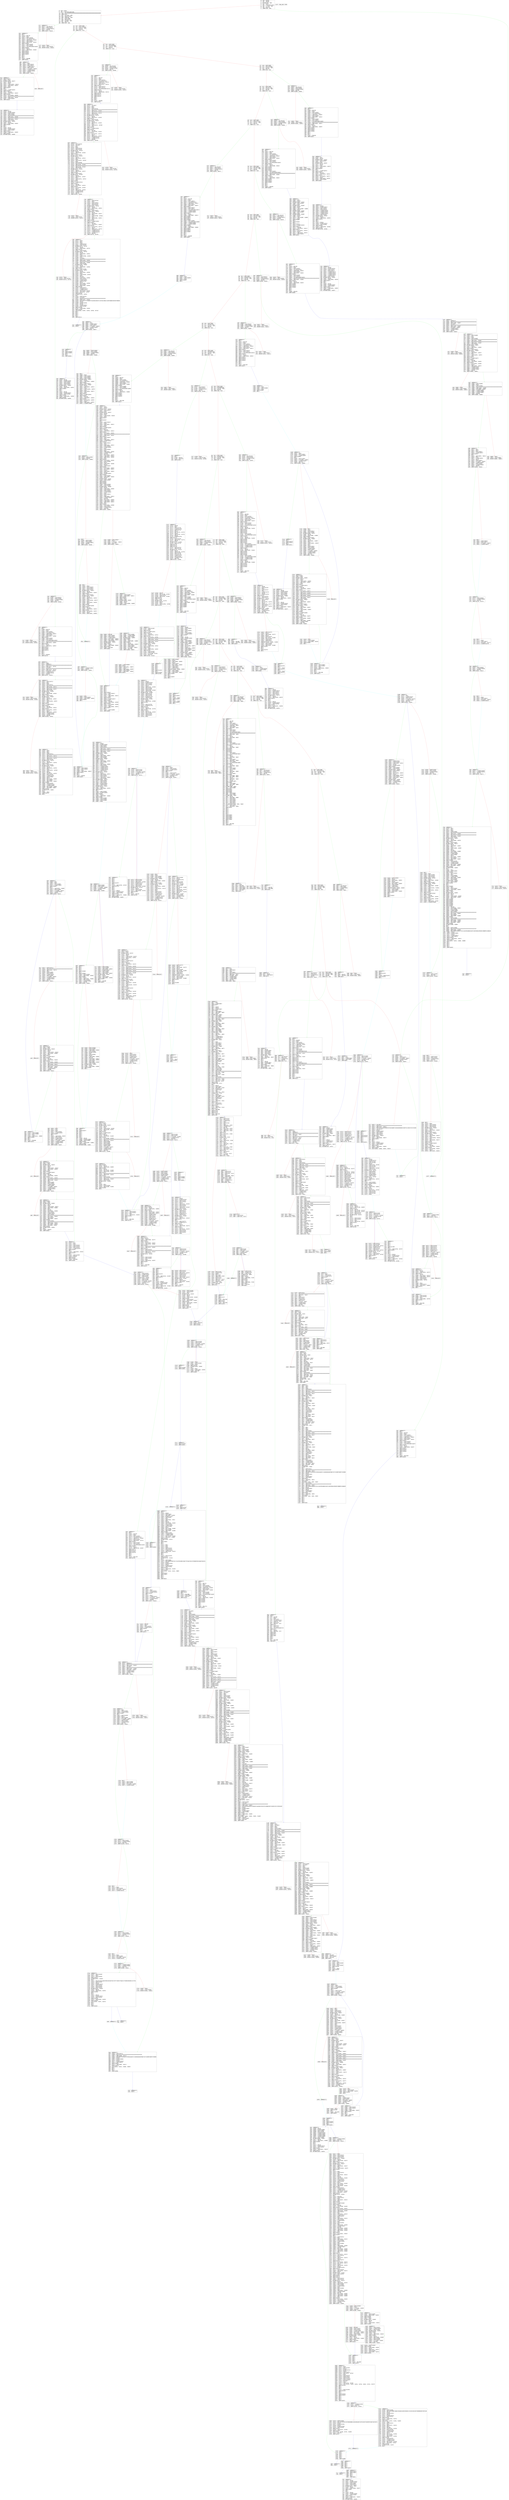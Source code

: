 digraph "graph.cfg.gv" {
	subgraph global {
		node [fontname=Courier fontsize=30.0 rank=same shape=box]
		block_0 [label="0: %00 = #0x80\l2: %01 = #0x40\l4: MSTORE(%01, %00)\l5: %02 = #0x4\l7: %03 = CALLDATASIZE()\l8: %04 = LT(%03, %02)\l9: %05 = #0x11D\lc: JUMPI(%05, %04)\l"]
		block_d [label="d: %06 = #0x0\lf: %07 = CALLDATALOAD(%06)\l10: %08 = #0x100000000000000000000000000000000000000000000000000000000\l2e: SWAP1(%07)\l2f: %09 = DIV(%07, %08)\l30: %0A = #0xFFFFFFFF\l35: %0B = AND(%0A, %09)\l36: %0C = DUP1(%0B)\l37: %0D = #0x25E7C27\l3c: %0E = EQ(%0D, %0B)\l3d: %0F = #0x177\l40: JUMPI(%0F, %0E)\l"]
		block_41 [label="41: %10 = DUP1(%0B)\l42: %11 = #0x173825D9\l47: %12 = EQ(%11, %0B)\l48: %13 = #0x1E4\l4b: JUMPI(%13, %12)\l"]
		block_4c [label="4c: %14 = DUP1(%0B)\l4d: %15 = #0x20EA8D86\l52: %16 = EQ(%15, %0B)\l53: %17 = #0x227\l56: JUMPI(%17, %16)\l"]
		block_57 [label="57: %18 = DUP1(%0B)\l58: %19 = #0x2F54BF6E\l5d: %1A = EQ(%19, %0B)\l5e: %1B = #0x254\l61: JUMPI(%1B, %1A)\l"]
		block_62 [label="62: %1C = DUP1(%0B)\l63: %1D = #0x3411C81C\l68: %1E = EQ(%1D, %0B)\l69: %1F = #0x2AF\l6c: JUMPI(%1F, %1E)\l"]
		block_6d [label="6d: %20 = DUP1(%0B)\l6e: %21 = #0x54741525\l73: %22 = EQ(%21, %0B)\l74: %23 = #0x314\l77: JUMPI(%23, %22)\l"]
		block_78 [label="78: %24 = DUP1(%0B)\l79: %25 = #0x7065CB48\l7e: %26 = EQ(%25, %0B)\l7f: %27 = #0x363\l82: JUMPI(%27, %26)\l"]
		block_83 [label="83: %28 = DUP1(%0B)\l84: %29 = #0x784547A7\l89: %2A = EQ(%29, %0B)\l8a: %2B = #0x3A6\l8d: JUMPI(%2B, %2A)\l"]
		block_8e [label="8e: %2C = DUP1(%0B)\l8f: %2D = #0x8B51D13F\l94: %2E = EQ(%2D, %0B)\l95: %2F = #0x3EB\l98: JUMPI(%2F, %2E)\l"]
		block_99 [label="99: %30 = DUP1(%0B)\l9a: %31 = #0x9ACE38C2\l9f: %32 = EQ(%31, %0B)\la0: %33 = #0x42C\la3: JUMPI(%33, %32)\l"]
		block_a4 [label="a4: %34 = DUP1(%0B)\la5: %35 = #0xA0E67E2B\laa: %36 = EQ(%35, %0B)\lab: %37 = #0x517\lae: JUMPI(%37, %36)\l"]
		block_af [label="af: %38 = DUP1(%0B)\lb0: %39 = #0xA8ABE69A\lb5: %3A = EQ(%39, %0B)\lb6: %3B = #0x583\lb9: JUMPI(%3B, %3A)\l"]
		block_ba [label="ba: %3C = DUP1(%0B)\lbb: %3D = #0xB5DC40C3\lc0: %3E = EQ(%3D, %0B)\lc1: %3F = #0x627\lc4: JUMPI(%3F, %3E)\l"]
		block_c5 [label="c5: %40 = DUP1(%0B)\lc6: %41 = #0xB77BF600\lcb: %42 = EQ(%41, %0B)\lcc: %43 = #0x6A9\lcf: JUMPI(%43, %42)\l"]
		block_d0 [label="d0: %44 = DUP1(%0B)\ld1: %45 = #0xBA51A6DF\ld6: %46 = EQ(%45, %0B)\ld7: %47 = #0x6D4\lda: JUMPI(%47, %46)\l"]
		block_db [label="db: %48 = DUP1(%0B)\ldc: %49 = #0xC01A8C84\le1: %4A = EQ(%49, %0B)\le2: %4B = #0x701\le5: JUMPI(%4B, %4A)\l"]
		block_e6 [label="e6: %4C = DUP1(%0B)\le7: %4D = #0xC6427474\lec: %4E = EQ(%4D, %0B)\led: %4F = #0x72E\lf0: JUMPI(%4F, %4E)\l"]
		block_f1 [label="f1: %50 = DUP1(%0B)\lf2: %51 = #0xD74F8EDD\lf7: %52 = EQ(%51, %0B)\lf8: %53 = #0x7D5\lfb: JUMPI(%53, %52)\l"]
		block_fc [label="fc: %54 = DUP1(%0B)\lfd: %55 = #0xDC8452CD\l102: %56 = EQ(%55, %0B)\l103: %57 = #0x800\l106: JUMPI(%57, %56)\l"]
		block_107 [label="107: %58 = DUP1(%0B)\l108: %59 = #0xE20056E6\l10d: %5A = EQ(%59, %0B)\l10e: %5B = #0x82B\l111: JUMPI(%5B, %5A)\l"]
		block_112 [label="112: %5C = DUP1(%0B)\l113: %5D = #0xEE22610B\l118: %5E = EQ(%5D, %0B)\l119: %5F = #0x88E\l11c: JUMPI(%5F, %5E)\l"]
		block_11d [label="11d: JUMPDEST()\l11e: %364C = #0x0\l120: %364D = CALLVALUE()\l121: %364E = GT(%364D, %364C)\l122: %364F = ISZERO(%364E)\l123: %3650 = #0x175\l126: JUMPI(%3650, %364F)\l"]
		block_127 [label="127: %3651 = CALLER()\l128: %3652 = #0xFFFFFFFFFFFFFFFFFFFFFFFFFFFFFFFFFFFFFFFF\l13d: %3653 = AND(%3652, %3651)\l13e: %3654 = #0xE1FFFCC4923D04B559F4D29A8BFC6CDA04EB5B0D3C460751C2402C5C5CC9109C\l15f: %3655 = CALLVALUE()\l160: %3656 = #0x40\l162: %3657 = MLOAD(%3656)\l163: %3658 = DUP1(%3657)\l164: %3659 = DUP3(%3655)\l165: %365A = DUP2(%3657)\l166: MSTORE(%3657, %3655)\l167: %365B = #0x20\l169: %365C = ADD(%365B, %3657)\l16a: SWAP2(%3655)\l16b: POP()\l16c: POP()\l16d: %365D = #0x40\l16f: %365E = MLOAD(%365D)\l170: %365F = DUP1(%365E)\l171: SWAP2(%365C)\l172: %3660 = SUB(%365C, %365E)\l173: SWAP1(%365E)\l174: LOG2(%365E, %3660, %3654, %3653)\l"]
		block_175 [label="175: JUMPDEST()\l176: STOP()\l"]
		block_177 [label="177: JUMPDEST()\l178: %3614 = CALLVALUE()\l179: %3615 = DUP1(%3614)\l17a: %3616 = ISZERO(%3614)\l17b: %3617 = #0x183\l17e: JUMPI(%3617, %3616)\l"]
		block_17f [label="17f: %3618 = #0x0\l181: %3619 = DUP1(%3618)\l182: REVERT(%3618, %3618)\l"]
		block_183 [label="183: JUMPDEST()\l184: POP()\l185: %361A = #0x1A2\l188: %361B = #0x4\l18a: %361C = DUP1(%361B)\l18b: %361D = CALLDATASIZE()\l18c: %361E = SUB(%361D, %361B)\l18d: %361F = DUP2(%361B)\l18e: %3620 = ADD(%361B, %361E)\l18f: SWAP1(%361B)\l190: %3621 = DUP1(%361B)\l191: %3622 = DUP1(%361B)\l192: %3623 = CALLDATALOAD(%361B)\l193: SWAP1(%361B)\l194: %3624 = #0x20\l196: %3625 = ADD(%3624, %361B)\l197: SWAP1(%3623)\l198: SWAP3(%3620)\l199: SWAP2(%361B)\l19a: SWAP1(%3625)\l19b: POP()\l19c: POP()\l19d: POP()\l19e: %3626 = #0x8BB\l1a1: JUMP(%3626)\l"]
		block_1a2 [label="1a2: JUMPDEST()\l1a3: %363D = #0x40\l1a5: %363E = MLOAD(%363D)\l1a6: %363F = DUP1(%363E)\l1a7: %3640 = DUP3(%363B)\l1a8: %3641 = #0xFFFFFFFFFFFFFFFFFFFFFFFFFFFFFFFFFFFFFFFF\l1bd: %3642 = AND(%3641, %363B)\l1be: %3643 = #0xFFFFFFFFFFFFFFFFFFFFFFFFFFFFFFFFFFFFFFFF\l1d3: %3644 = AND(%3643, %3642)\l1d4: %3645 = DUP2(%363E)\l1d5: MSTORE(%363E, %3644)\l1d6: %3646 = #0x20\l1d8: %3647 = ADD(%3646, %363E)\l1d9: SWAP2(%363B)\l1da: POP()\l1db: POP()\l1dc: %3648 = #0x40\l1de: %3649 = MLOAD(%3648)\l1df: %364A = DUP1(%3649)\l1e0: SWAP2(%3647)\l1e1: %364B = SUB(%3647, %3649)\l1e2: SWAP1(%3649)\l1e3: RETURN(%3649, %364B)\l"]
		block_1e4 [label="1e4: JUMPDEST()\l1e5: %2FB0 = CALLVALUE()\l1e6: %2FB1 = DUP1(%2FB0)\l1e7: %2FB2 = ISZERO(%2FB0)\l1e8: %2FB3 = #0x1F0\l1eb: JUMPI(%2FB3, %2FB2)\l"]
		block_1ec [label="1ec: %2FB4 = #0x0\l1ee: %2FB5 = DUP1(%2FB4)\l1ef: REVERT(%2FB4, %2FB4)\l"]
		block_1f0 [label="1f0: JUMPDEST()\l1f1: POP()\l1f2: %2FB6 = #0x225\l1f5: %2FB7 = #0x4\l1f7: %2FB8 = DUP1(%2FB7)\l1f8: %2FB9 = CALLDATASIZE()\l1f9: %2FBA = SUB(%2FB9, %2FB7)\l1fa: %2FBB = DUP2(%2FB7)\l1fb: %2FBC = ADD(%2FB7, %2FBA)\l1fc: SWAP1(%2FB7)\l1fd: %2FBD = DUP1(%2FB7)\l1fe: %2FBE = DUP1(%2FB7)\l1ff: %2FBF = CALLDATALOAD(%2FB7)\l200: %2FC0 = #0xFFFFFFFFFFFFFFFFFFFFFFFFFFFFFFFFFFFFFFFF\l215: %2FC1 = AND(%2FC0, %2FBF)\l216: SWAP1(%2FB7)\l217: %2FC2 = #0x20\l219: %2FC3 = ADD(%2FC2, %2FB7)\l21a: SWAP1(%2FC1)\l21b: SWAP3(%2FBC)\l21c: SWAP2(%2FB7)\l21d: SWAP1(%2FC3)\l21e: POP()\l21f: POP()\l220: POP()\l221: %2FC4 = #0x8F9\l224: JUMP(%2FC4)\l"]
		block_225 [label="225: JUMPDEST()\l226: STOP()\l"]
		block_227 [label="227: JUMPDEST()\l228: %2F0B = CALLVALUE()\l229: %2F0C = DUP1(%2F0B)\l22a: %2F0D = ISZERO(%2F0B)\l22b: %2F0E = #0x233\l22e: JUMPI(%2F0E, %2F0D)\l"]
		block_22f [label="22f: %2F0F = #0x0\l231: %2F10 = DUP1(%2F0F)\l232: REVERT(%2F0F, %2F0F)\l"]
		block_233 [label="233: JUMPDEST()\l234: POP()\l235: %2F11 = #0x252\l238: %2F12 = #0x4\l23a: %2F13 = DUP1(%2F12)\l23b: %2F14 = CALLDATASIZE()\l23c: %2F15 = SUB(%2F14, %2F12)\l23d: %2F16 = DUP2(%2F12)\l23e: %2F17 = ADD(%2F12, %2F15)\l23f: SWAP1(%2F12)\l240: %2F18 = DUP1(%2F12)\l241: %2F19 = DUP1(%2F12)\l242: %2F1A = CALLDATALOAD(%2F12)\l243: SWAP1(%2F12)\l244: %2F1B = #0x20\l246: %2F1C = ADD(%2F1B, %2F12)\l247: SWAP1(%2F1A)\l248: SWAP3(%2F17)\l249: SWAP2(%2F12)\l24a: SWAP1(%2F1C)\l24b: POP()\l24c: POP()\l24d: POP()\l24e: %2F1D = #0xB92\l251: JUMP(%2F1D)\l"]
		block_252 [label="252: JUMPDEST()\l253: STOP()\l"]
		block_254 [label="254: JUMPDEST()\l255: %2ED8 = CALLVALUE()\l256: %2ED9 = DUP1(%2ED8)\l257: %2EDA = ISZERO(%2ED8)\l258: %2EDB = #0x260\l25b: JUMPI(%2EDB, %2EDA)\l"]
		block_25c [label="25c: %2EDC = #0x0\l25e: %2EDD = DUP1(%2EDC)\l25f: REVERT(%2EDC, %2EDC)\l"]
		block_260 [label="260: JUMPDEST()\l261: POP()\l262: %2EDE = #0x295\l265: %2EDF = #0x4\l267: %2EE0 = DUP1(%2EDF)\l268: %2EE1 = CALLDATASIZE()\l269: %2EE2 = SUB(%2EE1, %2EDF)\l26a: %2EE3 = DUP2(%2EDF)\l26b: %2EE4 = ADD(%2EDF, %2EE2)\l26c: SWAP1(%2EDF)\l26d: %2EE5 = DUP1(%2EDF)\l26e: %2EE6 = DUP1(%2EDF)\l26f: %2EE7 = CALLDATALOAD(%2EDF)\l270: %2EE8 = #0xFFFFFFFFFFFFFFFFFFFFFFFFFFFFFFFFFFFFFFFF\l285: %2EE9 = AND(%2EE8, %2EE7)\l286: SWAP1(%2EDF)\l287: %2EEA = #0x20\l289: %2EEB = ADD(%2EEA, %2EDF)\l28a: SWAP1(%2EE9)\l28b: SWAP3(%2EE4)\l28c: SWAP2(%2EDF)\l28d: SWAP1(%2EEB)\l28e: POP()\l28f: POP()\l290: POP()\l291: %2EEC = #0xD3A\l294: JUMP(%2EEC)\l"]
		block_295 [label="295: JUMPDEST()\l296: %2EFC = #0x40\l298: %2EFD = MLOAD(%2EFC)\l299: %2EFE = DUP1(%2EFD)\l29a: %2EFF = DUP3(%2EFA)\l29b: %2F00 = ISZERO(%2EFA)\l29c: %2F01 = ISZERO(%2F00)\l29d: %2F02 = ISZERO(%2F01)\l29e: %2F03 = ISZERO(%2F02)\l29f: %2F04 = DUP2(%2EFD)\l2a0: MSTORE(%2EFD, %2F03)\l2a1: %2F05 = #0x20\l2a3: %2F06 = ADD(%2F05, %2EFD)\l2a4: SWAP2(%2EFA)\l2a5: POP()\l2a6: POP()\l2a7: %2F07 = #0x40\l2a9: %2F08 = MLOAD(%2F07)\l2aa: %2F09 = DUP1(%2F08)\l2ab: SWAP2(%2F06)\l2ac: %2F0A = SUB(%2F06, %2F08)\l2ad: SWAP1(%2F08)\l2ae: RETURN(%2F08, %2F0A)\l"]
		block_2af [label="2af: JUMPDEST()\l2b0: %2E9B = CALLVALUE()\l2b1: %2E9C = DUP1(%2E9B)\l2b2: %2E9D = ISZERO(%2E9B)\l2b3: %2E9E = #0x2BB\l2b6: JUMPI(%2E9E, %2E9D)\l"]
		block_2b7 [label="2b7: %2E9F = #0x0\l2b9: %2EA0 = DUP1(%2E9F)\l2ba: REVERT(%2E9F, %2E9F)\l"]
		block_2bb [label="2bb: JUMPDEST()\l2bc: POP()\l2bd: %2EA1 = #0x2FA\l2c0: %2EA2 = #0x4\l2c2: %2EA3 = DUP1(%2EA2)\l2c3: %2EA4 = CALLDATASIZE()\l2c4: %2EA5 = SUB(%2EA4, %2EA2)\l2c5: %2EA6 = DUP2(%2EA2)\l2c6: %2EA7 = ADD(%2EA2, %2EA5)\l2c7: SWAP1(%2EA2)\l2c8: %2EA8 = DUP1(%2EA2)\l2c9: %2EA9 = DUP1(%2EA2)\l2ca: %2EAA = CALLDATALOAD(%2EA2)\l2cb: SWAP1(%2EA2)\l2cc: %2EAB = #0x20\l2ce: %2EAC = ADD(%2EAB, %2EA2)\l2cf: SWAP1(%2EAA)\l2d0: SWAP3(%2EA7)\l2d1: SWAP2(%2EA2)\l2d2: SWAP1(%2EAC)\l2d3: %2EAD = DUP1(%2EAC)\l2d4: %2EAE = CALLDATALOAD(%2EAC)\l2d5: %2EAF = #0xFFFFFFFFFFFFFFFFFFFFFFFFFFFFFFFFFFFFFFFF\l2ea: %2EB0 = AND(%2EAF, %2EAE)\l2eb: SWAP1(%2EAC)\l2ec: %2EB1 = #0x20\l2ee: %2EB2 = ADD(%2EB1, %2EAC)\l2ef: SWAP1(%2EB0)\l2f0: SWAP3(%2EA7)\l2f1: SWAP2(%2EA2)\l2f2: SWAP1(%2EB2)\l2f3: POP()\l2f4: POP()\l2f5: POP()\l2f6: %2EB3 = #0xD5A\l2f9: JUMP(%2EB3)\l"]
		block_2fa [label="2fa: JUMPDEST()\l2fb: %2EC9 = #0x40\l2fd: %2ECA = MLOAD(%2EC9)\l2fe: %2ECB = DUP1(%2ECA)\l2ff: %2ECC = DUP3(%2EC7)\l300: %2ECD = ISZERO(%2EC7)\l301: %2ECE = ISZERO(%2ECD)\l302: %2ECF = ISZERO(%2ECE)\l303: %2ED0 = ISZERO(%2ECF)\l304: %2ED1 = DUP2(%2ECA)\l305: MSTORE(%2ECA, %2ED0)\l306: %2ED2 = #0x20\l308: %2ED3 = ADD(%2ED2, %2ECA)\l309: SWAP2(%2EC7)\l30a: POP()\l30b: POP()\l30c: %2ED4 = #0x40\l30e: %2ED5 = MLOAD(%2ED4)\l30f: %2ED6 = DUP1(%2ED5)\l310: SWAP2(%2ED3)\l311: %2ED7 = SUB(%2ED3, %2ED5)\l312: SWAP1(%2ED5)\l313: RETURN(%2ED5, %2ED7)\l"]
		block_314 [label="314: JUMPDEST()\l315: %2DC5 = CALLVALUE()\l316: %2DC6 = DUP1(%2DC5)\l317: %2DC7 = ISZERO(%2DC5)\l318: %2DC8 = #0x320\l31b: JUMPI(%2DC8, %2DC7)\l"]
		block_31c [label="31c: %2DC9 = #0x0\l31e: %2DCA = DUP1(%2DC9)\l31f: REVERT(%2DC9, %2DC9)\l"]
		block_320 [label="320: JUMPDEST()\l321: POP()\l322: %2DCB = #0x34D\l325: %2DCC = #0x4\l327: %2DCD = DUP1(%2DCC)\l328: %2DCE = CALLDATASIZE()\l329: %2DCF = SUB(%2DCE, %2DCC)\l32a: %2DD0 = DUP2(%2DCC)\l32b: %2DD1 = ADD(%2DCC, %2DCF)\l32c: SWAP1(%2DCC)\l32d: %2DD2 = DUP1(%2DCC)\l32e: %2DD3 = DUP1(%2DCC)\l32f: %2DD4 = CALLDATALOAD(%2DCC)\l330: %2DD5 = ISZERO(%2DD4)\l331: %2DD6 = ISZERO(%2DD5)\l332: SWAP1(%2DCC)\l333: %2DD7 = #0x20\l335: %2DD8 = ADD(%2DD7, %2DCC)\l336: SWAP1(%2DD6)\l337: SWAP3(%2DD1)\l338: SWAP2(%2DCC)\l339: SWAP1(%2DD8)\l33a: %2DD9 = DUP1(%2DD8)\l33b: %2DDA = CALLDATALOAD(%2DD8)\l33c: %2DDB = ISZERO(%2DDA)\l33d: %2DDC = ISZERO(%2DDB)\l33e: SWAP1(%2DD8)\l33f: %2DDD = #0x20\l341: %2DDE = ADD(%2DDD, %2DD8)\l342: SWAP1(%2DDC)\l343: SWAP3(%2DD1)\l344: SWAP2(%2DCC)\l345: SWAP1(%2DDE)\l346: POP()\l347: POP()\l348: POP()\l349: %2DDF = #0xD89\l34c: JUMP(%2DDF)\l"]
		block_34d [label="34d: JUMPDEST()\l34e: %2E90 = #0x40\l350: %2E91 = MLOAD(%2E90)\l351: %2E92 = DUP1(%2E91)\l352: %2E93 = DUP3(%2DE0)\l353: %2E94 = DUP2(%2E91)\l354: MSTORE(%2E91, %2DE0)\l355: %2E95 = #0x20\l357: %2E96 = ADD(%2E95, %2E91)\l358: SWAP2(%2DE0)\l359: POP()\l35a: POP()\l35b: %2E97 = #0x40\l35d: %2E98 = MLOAD(%2E97)\l35e: %2E99 = DUP1(%2E98)\l35f: SWAP2(%2E96)\l360: %2E9A = SUB(%2E96, %2E98)\l361: SWAP1(%2E98)\l362: RETURN(%2E98, %2E9A)\l"]
		block_363 [label="363: JUMPDEST()\l364: %2AC7 = CALLVALUE()\l365: %2AC8 = DUP1(%2AC7)\l366: %2AC9 = ISZERO(%2AC7)\l367: %2ACA = #0x36F\l36a: JUMPI(%2ACA, %2AC9)\l"]
		block_36b [label="36b: %2ACB = #0x0\l36d: %2ACC = DUP1(%2ACB)\l36e: REVERT(%2ACB, %2ACB)\l"]
		block_36f [label="36f: JUMPDEST()\l370: POP()\l371: %2ACD = #0x3A4\l374: %2ACE = #0x4\l376: %2ACF = DUP1(%2ACE)\l377: %2AD0 = CALLDATASIZE()\l378: %2AD1 = SUB(%2AD0, %2ACE)\l379: %2AD2 = DUP2(%2ACE)\l37a: %2AD3 = ADD(%2ACE, %2AD1)\l37b: SWAP1(%2ACE)\l37c: %2AD4 = DUP1(%2ACE)\l37d: %2AD5 = DUP1(%2ACE)\l37e: %2AD6 = CALLDATALOAD(%2ACE)\l37f: %2AD7 = #0xFFFFFFFFFFFFFFFFFFFFFFFFFFFFFFFFFFFFFFFF\l394: %2AD8 = AND(%2AD7, %2AD6)\l395: SWAP1(%2ACE)\l396: %2AD9 = #0x20\l398: %2ADA = ADD(%2AD9, %2ACE)\l399: SWAP1(%2AD8)\l39a: SWAP3(%2AD3)\l39b: SWAP2(%2ACE)\l39c: SWAP1(%2ADA)\l39d: POP()\l39e: POP()\l39f: POP()\l3a0: %2ADB = #0xE1B\l3a3: JUMP(%2ADB)\l"]
		block_3a4 [label="3a4: JUMPDEST()\l3a5: STOP()\l"]
		block_3a6 [label="3a6: JUMPDEST()\l3a7: %2A28 = CALLVALUE()\l3a8: %2A29 = DUP1(%2A28)\l3a9: %2A2A = ISZERO(%2A28)\l3aa: %2A2B = #0x3B2\l3ad: JUMPI(%2A2B, %2A2A)\l"]
		block_3ae [label="3ae: %2A2C = #0x0\l3b0: %2A2D = DUP1(%2A2C)\l3b1: REVERT(%2A2C, %2A2C)\l"]
		block_3b2 [label="3b2: JUMPDEST()\l3b3: POP()\l3b4: %2A2E = #0x3D1\l3b7: %2A2F = #0x4\l3b9: %2A30 = DUP1(%2A2F)\l3ba: %2A31 = CALLDATASIZE()\l3bb: %2A32 = SUB(%2A31, %2A2F)\l3bc: %2A33 = DUP2(%2A2F)\l3bd: %2A34 = ADD(%2A2F, %2A32)\l3be: SWAP1(%2A2F)\l3bf: %2A35 = DUP1(%2A2F)\l3c0: %2A36 = DUP1(%2A2F)\l3c1: %2A37 = CALLDATALOAD(%2A2F)\l3c2: SWAP1(%2A2F)\l3c3: %2A38 = #0x20\l3c5: %2A39 = ADD(%2A38, %2A2F)\l3c6: SWAP1(%2A37)\l3c7: SWAP3(%2A34)\l3c8: SWAP2(%2A2F)\l3c9: SWAP1(%2A39)\l3ca: POP()\l3cb: POP()\l3cc: POP()\l3cd: %2A3A = #0x1020\l3d0: JUMP(%2A3A)\l"]
		block_3d1 [label="3d1: JUMPDEST()\l3d2: %2AB8 = #0x40\l3d4: %2AB9 = MLOAD(%2AB8)\l3d5: %2ABA = DUP1(%2AB9)\l3d6: %2ABB = DUP3(%2A3B)\l3d7: %2ABC = ISZERO(%2A3B)\l3d8: %2ABD = ISZERO(%2ABC)\l3d9: %2ABE = ISZERO(%2ABD)\l3da: %2ABF = ISZERO(%2ABE)\l3db: %2AC0 = DUP2(%2AB9)\l3dc: MSTORE(%2AB9, %2ABF)\l3dd: %2AC1 = #0x20\l3df: %2AC2 = ADD(%2AC1, %2AB9)\l3e0: SWAP2(%2A3B)\l3e1: POP()\l3e2: POP()\l3e3: %2AC3 = #0x40\l3e5: %2AC4 = MLOAD(%2AC3)\l3e6: %2AC5 = DUP1(%2AC4)\l3e7: SWAP2(%2AC2)\l3e8: %2AC6 = SUB(%2AC2, %2AC4)\l3e9: SWAP1(%2AC4)\l3ea: RETURN(%2AC4, %2AC6)\l"]
		block_3eb [label="3eb: JUMPDEST()\l3ec: %29BD = CALLVALUE()\l3ed: %29BE = DUP1(%29BD)\l3ee: %29BF = ISZERO(%29BD)\l3ef: %29C0 = #0x3F7\l3f2: JUMPI(%29C0, %29BF)\l"]
		block_3f3 [label="3f3: %29C1 = #0x0\l3f5: %29C2 = DUP1(%29C1)\l3f6: REVERT(%29C1, %29C1)\l"]
		block_3f7 [label="3f7: JUMPDEST()\l3f8: POP()\l3f9: %29C3 = #0x416\l3fc: %29C4 = #0x4\l3fe: %29C5 = DUP1(%29C4)\l3ff: %29C6 = CALLDATASIZE()\l400: %29C7 = SUB(%29C6, %29C4)\l401: %29C8 = DUP2(%29C4)\l402: %29C9 = ADD(%29C4, %29C7)\l403: SWAP1(%29C4)\l404: %29CA = DUP1(%29C4)\l405: %29CB = DUP1(%29C4)\l406: %29CC = CALLDATALOAD(%29C4)\l407: SWAP1(%29C4)\l408: %29CD = #0x20\l40a: %29CE = ADD(%29CD, %29C4)\l40b: SWAP1(%29CC)\l40c: SWAP3(%29C9)\l40d: SWAP2(%29C4)\l40e: SWAP1(%29CE)\l40f: POP()\l410: POP()\l411: POP()\l412: %29CF = #0x1105\l415: JUMP(%29CF)\l"]
		block_416 [label="416: JUMPDEST()\l417: %2A1D = #0x40\l419: %2A1E = MLOAD(%2A1D)\l41a: %2A1F = DUP1(%2A1E)\l41b: %2A20 = DUP3(%29D0)\l41c: %2A21 = DUP2(%2A1E)\l41d: MSTORE(%2A1E, %29D0)\l41e: %2A22 = #0x20\l420: %2A23 = ADD(%2A22, %2A1E)\l421: SWAP2(%29D0)\l422: POP()\l423: POP()\l424: %2A24 = #0x40\l426: %2A25 = MLOAD(%2A24)\l427: %2A26 = DUP1(%2A25)\l428: SWAP2(%2A23)\l429: %2A27 = SUB(%2A23, %2A25)\l42a: SWAP1(%2A25)\l42b: RETURN(%2A25, %2A27)\l"]
		block_42c [label="42c: JUMPDEST()\l42d: %2803 = CALLVALUE()\l42e: %2804 = DUP1(%2803)\l42f: %2805 = ISZERO(%2803)\l430: %2806 = #0x438\l433: JUMPI(%2806, %2805)\l"]
		block_434 [label="434: %2807 = #0x0\l436: %2808 = DUP1(%2807)\l437: REVERT(%2807, %2807)\l"]
		block_438 [label="438: JUMPDEST()\l439: POP()\l43a: %2809 = #0x457\l43d: %280A = #0x4\l43f: %280B = DUP1(%280A)\l440: %280C = CALLDATASIZE()\l441: %280D = SUB(%280C, %280A)\l442: %280E = DUP2(%280A)\l443: %280F = ADD(%280A, %280D)\l444: SWAP1(%280A)\l445: %2810 = DUP1(%280A)\l446: %2811 = DUP1(%280A)\l447: %2812 = CALLDATALOAD(%280A)\l448: SWAP1(%280A)\l449: %2813 = #0x20\l44b: %2814 = ADD(%2813, %280A)\l44c: SWAP1(%2812)\l44d: SWAP3(%280F)\l44e: SWAP2(%280A)\l44f: SWAP1(%2814)\l450: POP()\l451: POP()\l452: POP()\l453: %2815 = #0x11D0\l456: JUMP(%2815)\l"]
		block_457 [label="457: JUMPDEST()\l458: %2960 = #0x40\l45a: %2961 = MLOAD(%2960)\l45b: %2962 = DUP1(%2961)\l45c: %2963 = DUP6(%2827)\l45d: %2964 = #0xFFFFFFFFFFFFFFFFFFFFFFFFFFFFFFFFFFFFFFFF\l472: %2965 = AND(%2964, %2827)\l473: %2966 = #0xFFFFFFFFFFFFFFFFFFFFFFFFFFFFFFFFFFFFFFFF\l488: %2967 = AND(%2966, %2965)\l489: %2968 = DUP2(%2961)\l48a: MSTORE(%2961, %2967)\l48b: %2969 = #0x20\l48d: %296A = ADD(%2969, %2961)\l48e: %296B = DUP5(%282B)\l48f: %296C = DUP2(%296A)\l490: MSTORE(%296A, %282B)\l491: %296D = #0x20\l493: %296E = ADD(%296D, %296A)\l494: %296F = DUP1(%296E)\l495: %2970 = #0x20\l497: %2971 = ADD(%2970, %296E)\l498: %2972 = DUP4(%295E)\l499: %2973 = ISZERO(%295E)\l49a: %2974 = ISZERO(%2973)\l49b: %2975 = ISZERO(%2974)\l49c: %2976 = ISZERO(%2975)\l49d: %2977 = DUP2(%2971)\l49e: MSTORE(%2971, %2976)\l49f: %2978 = #0x20\l4a1: %2979 = ADD(%2978, %2971)\l4a2: %297A = DUP3(%2961)\l4a3: %297B = DUP2(%2979)\l4a4: %297C = SUB(%2979, %2961)\l4a5: %297D = DUP3(%296E)\l4a6: MSTORE(%296E, %297C)\l4a7: %297E = DUP5(%2846)\l4a8: %297F = DUP2(%2979)\l4a9: %2980 = DUP2(%2846)\l4aa: %2981 = MLOAD(%2846)\l4ab: %2982 = DUP2(%2979)\l4ac: MSTORE(%2979, %2981)\l4ad: %2983 = #0x20\l4af: %2984 = ADD(%2983, %2979)\l4b0: SWAP2(%2979)\l4b1: POP()\l4b2: %2985 = DUP1(%2846)\l4b3: %2986 = MLOAD(%2846)\l4b4: SWAP1(%2846)\l4b5: %2987 = #0x20\l4b7: %2988 = ADD(%2987, %2846)\l4b8: SWAP1(%2986)\l4b9: %2989 = DUP1(%2986)\l4ba: %298A = DUP4(%2984)\l4bb: %298B = DUP4(%2988)\l4bc: %298C = #0x0\l"]
		block_4be [label="4be: JUMPDEST()\l4bf: %298D = DUP4(%2986)\l4c0: %298E = DUP2(%298C)\l4c1: %298F = LT(%298C, %2986)\l4c2: %2990 = ISZERO(%298F)\l4c3: %2991 = #0x4D9\l4c6: JUMPI(%2991, %2990)\l"]
		block_4c7 [label="4c7: %2992 = DUP1(%298C)\l4c8: %2993 = DUP3(%2988)\l4c9: %2994 = ADD(%2988, %298C)\l4ca: %2995 = MLOAD(%2994)\l4cb: %2996 = DUP2(%298C)\l4cc: %2997 = DUP5(%2984)\l4cd: %2998 = ADD(%2984, %298C)\l4ce: MSTORE(%2998, %2995)\l4cf: %2999 = #0x20\l4d1: %299A = DUP2(%298C)\l4d2: %299B = ADD(%298C, %2999)\l4d3: SWAP1(%298C)\l4d4: POP()\l4d5: %299C = #0x4BE\l4d8: JUMP(%299C)\l"]
		block_4d9 [label="4d9: JUMPDEST()\l4da: POP()\l4db: POP()\l4dc: POP()\l4dd: POP()\l4de: SWAP1(%2988)\l4df: POP()\l4e0: SWAP1(%2984)\l4e1: %299D = DUP2(%2986)\l4e2: %299E = ADD(%2986, %2984)\l4e3: SWAP1(%2986)\l4e4: %299F = #0x1F\l4e6: %29A0 = AND(%299F, %2986)\l4e7: %29A1 = DUP1(%29A0)\l4e8: %29A2 = ISZERO(%29A0)\l4e9: %29A3 = #0x506\l4ec: JUMPI(%29A3, %29A2)\l"]
		block_4ed [label="4ed: %29A4 = DUP1(%29A0)\l4ee: %29A5 = DUP3(%299E)\l4ef: %29A6 = SUB(%299E, %29A0)\l4f0: %29A7 = DUP1(%29A6)\l4f1: %29A8 = MLOAD(%29A6)\l4f2: %29A9 = #0x1\l4f4: %29AA = DUP4(%29A0)\l4f5: %29AB = #0x20\l4f7: %29AC = SUB(%29AB, %29A0)\l4f8: %29AD = #0x100\l4fb: %29AE = EXP(%29AD, %29AC)\l4fc: %29AF = SUB(%29AE, %29A9)\l4fd: %29B0 = NOT(%29AF)\l4fe: %29B1 = AND(%29B0, %29A8)\l4ff: %29B2 = DUP2(%29A6)\l500: MSTORE(%29A6, %29B1)\l501: %29B3 = #0x20\l503: %29B4 = ADD(%29B3, %29A6)\l504: SWAP2(%299E)\l505: POP()\l"]
		block_506 [label="506: JUMPDEST()\l507: POP()\l508: SWAP6(%2827)\l509: POP()\l50a: POP()\l50b: POP()\l50c: POP()\l50d: POP()\l50e: POP()\l50f: %29B9 = #0x40\l511: %29BA = MLOAD(%29B9)\l512: %29BB = DUP1(%29BA)\l513: SWAP2(%299E)\l514: %29BC = SUB(%299E, %29BA)\l515: SWAP1(%29BA)\l516: RETURN(%29BA, %29BC)\l"]
		block_517 [label="517: JUMPDEST()\l518: %2767 = CALLVALUE()\l519: %2768 = DUP1(%2767)\l51a: %2769 = ISZERO(%2767)\l51b: %276A = #0x523\l51e: JUMPI(%276A, %2769)\l"]
		block_51f [label="51f: %276B = #0x0\l521: %276C = DUP1(%276B)\l522: REVERT(%276B, %276B)\l"]
		block_523 [label="523: JUMPDEST()\l524: POP()\l525: %276D = #0x52C\l528: %276E = #0x12C5\l52b: JUMP(%276E)\l"]
		block_52c [label="52c: JUMPDEST()\l52d: %27D3 = #0x40\l52f: %27D4 = MLOAD(%27D3)\l530: %27D5 = DUP1(%27D4)\l531: %27D6 = DUP1(%27D4)\l532: %27D7 = #0x20\l534: %27D8 = ADD(%27D7, %27D4)\l535: %27D9 = DUP3(%27D4)\l536: %27DA = DUP2(%27D8)\l537: %27DB = SUB(%27D8, %27D4)\l538: %27DC = DUP3(%27D4)\l539: MSTORE(%27D4, %27DB)\l53a: %27DD = DUP4(%2779)\l53b: %27DE = DUP2(%27D8)\l53c: %27DF = DUP2(%2779)\l53d: %27E0 = MLOAD(%2779)\l53e: %27E1 = DUP2(%27D8)\l53f: MSTORE(%27D8, %27E0)\l540: %27E2 = #0x20\l542: %27E3 = ADD(%27E2, %27D8)\l543: SWAP2(%27D8)\l544: POP()\l545: %27E4 = DUP1(%2779)\l546: %27E5 = MLOAD(%2779)\l547: SWAP1(%2779)\l548: %27E6 = #0x20\l54a: %27E7 = ADD(%27E6, %2779)\l54b: SWAP1(%27E5)\l54c: %27E8 = #0x20\l54e: %27E9 = MUL(%27E8, %27E5)\l54f: %27EA = DUP1(%27E9)\l550: %27EB = DUP4(%27E3)\l551: %27EC = DUP4(%27E7)\l552: %27ED = #0x0\l"]
		block_554 [label="554: JUMPDEST()\l555: %27EE = DUP4(%27E9)\l556: %27EF = DUP2(%27ED)\l557: %27F0 = LT(%27ED, %27E9)\l558: %27F1 = ISZERO(%27F0)\l559: %27F2 = #0x56F\l55c: JUMPI(%27F2, %27F1)\l"]
		block_55d [label="55d: %27F3 = DUP1(%27ED)\l55e: %27F4 = DUP3(%27E7)\l55f: %27F5 = ADD(%27E7, %27ED)\l560: %27F6 = MLOAD(%27F5)\l561: %27F7 = DUP2(%27ED)\l562: %27F8 = DUP5(%27E3)\l563: %27F9 = ADD(%27E3, %27ED)\l564: MSTORE(%27F9, %27F6)\l565: %27FA = #0x20\l567: %27FB = DUP2(%27ED)\l568: %27FC = ADD(%27ED, %27FA)\l569: SWAP1(%27ED)\l56a: POP()\l56b: %27FD = #0x554\l56e: JUMP(%27FD)\l"]
		block_56f [label="56f: JUMPDEST()\l570: POP()\l571: POP()\l572: POP()\l573: POP()\l574: SWAP1(%27E7)\l575: POP()\l576: %27FE = ADD(%27E9, %27E3)\l577: SWAP3(%2779)\l578: POP()\l579: POP()\l57a: POP()\l57b: %27FF = #0x40\l57d: %2800 = MLOAD(%27FF)\l57e: %2801 = DUP1(%2800)\l57f: SWAP2(%27FE)\l580: %2802 = SUB(%27FE, %2800)\l581: SWAP1(%2800)\l582: RETURN(%2800, %2802)\l"]
		block_583 [label="583: JUMPDEST()\l584: %234D = CALLVALUE()\l585: %234E = DUP1(%234D)\l586: %234F = ISZERO(%234D)\l587: %2350 = #0x58F\l58a: JUMPI(%2350, %234F)\l"]
		block_58b [label="58b: %2351 = #0x0\l58d: %2352 = DUP1(%2351)\l58e: REVERT(%2351, %2351)\l"]
		block_58f [label="58f: JUMPDEST()\l590: POP()\l591: %2353 = #0x5D0\l594: %2354 = #0x4\l596: %2355 = DUP1(%2354)\l597: %2356 = CALLDATASIZE()\l598: %2357 = SUB(%2356, %2354)\l599: %2358 = DUP2(%2354)\l59a: %2359 = ADD(%2354, %2357)\l59b: SWAP1(%2354)\l59c: %235A = DUP1(%2354)\l59d: %235B = DUP1(%2354)\l59e: %235C = CALLDATALOAD(%2354)\l59f: SWAP1(%2354)\l5a0: %235D = #0x20\l5a2: %235E = ADD(%235D, %2354)\l5a3: SWAP1(%235C)\l5a4: SWAP3(%2359)\l5a5: SWAP2(%2354)\l5a6: SWAP1(%235E)\l5a7: %235F = DUP1(%235E)\l5a8: %2360 = CALLDATALOAD(%235E)\l5a9: SWAP1(%235E)\l5aa: %2361 = #0x20\l5ac: %2362 = ADD(%2361, %235E)\l5ad: SWAP1(%2360)\l5ae: SWAP3(%2359)\l5af: SWAP2(%2354)\l5b0: SWAP1(%2362)\l5b1: %2363 = DUP1(%2362)\l5b2: %2364 = CALLDATALOAD(%2362)\l5b3: %2365 = ISZERO(%2364)\l5b4: %2366 = ISZERO(%2365)\l5b5: SWAP1(%2362)\l5b6: %2367 = #0x20\l5b8: %2368 = ADD(%2367, %2362)\l5b9: SWAP1(%2366)\l5ba: SWAP3(%2359)\l5bb: SWAP2(%2354)\l5bc: SWAP1(%2368)\l5bd: %2369 = DUP1(%2368)\l5be: %236A = CALLDATALOAD(%2368)\l5bf: %236B = ISZERO(%236A)\l5c0: %236C = ISZERO(%236B)\l5c1: SWAP1(%2368)\l5c2: %236D = #0x20\l5c4: %236E = ADD(%236D, %2368)\l5c5: SWAP1(%236C)\l5c6: SWAP3(%2359)\l5c7: SWAP2(%2354)\l5c8: SWAP1(%236E)\l5c9: POP()\l5ca: POP()\l5cb: POP()\l5cc: %236F = #0x1353\l5cf: JUMP(%236F)\l"]
		block_5d0 [label="5d0: JUMPDEST()\l5d1: %2737 = #0x40\l5d3: %2738 = MLOAD(%2737)\l5d4: %2739 = DUP1(%2738)\l5d5: %273A = DUP1(%2738)\l5d6: %273B = #0x20\l5d8: %273C = ADD(%273B, %2738)\l5d9: %273D = DUP3(%2738)\l5da: %273E = DUP2(%273C)\l5db: %273F = SUB(%273C, %2738)\l5dc: %2740 = DUP3(%2738)\l5dd: MSTORE(%2738, %273F)\l5de: %2741 = DUP4(%2695)\l5df: %2742 = DUP2(%273C)\l5e0: %2743 = DUP2(%2695)\l5e1: %2744 = MLOAD(%2695)\l5e2: %2745 = DUP2(%273C)\l5e3: MSTORE(%273C, %2744)\l5e4: %2746 = #0x20\l5e6: %2747 = ADD(%2746, %273C)\l5e7: SWAP2(%273C)\l5e8: POP()\l5e9: %2748 = DUP1(%2695)\l5ea: %2749 = MLOAD(%2695)\l5eb: SWAP1(%2695)\l5ec: %274A = #0x20\l5ee: %274B = ADD(%274A, %2695)\l5ef: SWAP1(%2749)\l5f0: %274C = #0x20\l5f2: %274D = MUL(%274C, %2749)\l5f3: %274E = DUP1(%274D)\l5f4: %274F = DUP4(%2747)\l5f5: %2750 = DUP4(%274B)\l5f6: %2751 = #0x0\l"]
		block_5f8 [label="5f8: JUMPDEST()\l5f9: %2752 = DUP4(%274D)\l5fa: %2753 = DUP2(%2751)\l5fb: %2754 = LT(%2751, %274D)\l5fc: %2755 = ISZERO(%2754)\l5fd: %2756 = #0x613\l600: JUMPI(%2756, %2755)\l"]
		block_601 [label="601: %2757 = DUP1(%2751)\l602: %2758 = DUP3(%274B)\l603: %2759 = ADD(%274B, %2751)\l604: %275A = MLOAD(%2759)\l605: %275B = DUP2(%2751)\l606: %275C = DUP5(%2747)\l607: %275D = ADD(%2747, %2751)\l608: MSTORE(%275D, %275A)\l609: %275E = #0x20\l60b: %275F = DUP2(%2751)\l60c: %2760 = ADD(%2751, %275E)\l60d: SWAP1(%2751)\l60e: POP()\l60f: %2761 = #0x5F8\l612: JUMP(%2761)\l"]
		block_613 [label="613: JUMPDEST()\l614: POP()\l615: POP()\l616: POP()\l617: POP()\l618: SWAP1(%274B)\l619: POP()\l61a: %2762 = ADD(%274D, %2747)\l61b: SWAP3(%2695)\l61c: POP()\l61d: POP()\l61e: POP()\l61f: %2763 = #0x40\l621: %2764 = MLOAD(%2763)\l622: %2765 = DUP1(%2764)\l623: SWAP2(%2762)\l624: %2766 = SUB(%2762, %2764)\l625: SWAP1(%2764)\l626: RETURN(%2764, %2766)\l"]
		block_627 [label="627: JUMPDEST()\l628: %207E = CALLVALUE()\l629: %207F = DUP1(%207E)\l62a: %2080 = ISZERO(%207E)\l62b: %2081 = #0x633\l62e: JUMPI(%2081, %2080)\l"]
		block_62f [label="62f: %2082 = #0x0\l631: %2083 = DUP1(%2082)\l632: REVERT(%2082, %2082)\l"]
		block_633 [label="633: JUMPDEST()\l634: POP()\l635: %2084 = #0x652\l638: %2085 = #0x4\l63a: %2086 = DUP1(%2085)\l63b: %2087 = CALLDATASIZE()\l63c: %2088 = SUB(%2087, %2085)\l63d: %2089 = DUP2(%2085)\l63e: %208A = ADD(%2085, %2088)\l63f: SWAP1(%2085)\l640: %208B = DUP1(%2085)\l641: %208C = DUP1(%2085)\l642: %208D = CALLDATALOAD(%2085)\l643: SWAP1(%2085)\l644: %208E = #0x20\l646: %208F = ADD(%208E, %2085)\l647: SWAP1(%208D)\l648: SWAP3(%208A)\l649: SWAP2(%2085)\l64a: SWAP1(%208F)\l64b: POP()\l64c: POP()\l64d: POP()\l64e: %2090 = #0x14C4\l651: JUMP(%2090)\l"]
		block_652 [label="652: JUMPDEST()\l653: %231D = #0x40\l655: %231E = MLOAD(%231D)\l656: %231F = DUP1(%231E)\l657: %2320 = DUP1(%231E)\l658: %2321 = #0x20\l65a: %2322 = ADD(%2321, %231E)\l65b: %2323 = DUP3(%231E)\l65c: %2324 = DUP2(%2322)\l65d: %2325 = SUB(%2322, %231E)\l65e: %2326 = DUP3(%231E)\l65f: MSTORE(%231E, %2325)\l660: %2327 = DUP4(%2277)\l661: %2328 = DUP2(%2322)\l662: %2329 = DUP2(%2277)\l663: %232A = MLOAD(%2277)\l664: %232B = DUP2(%2322)\l665: MSTORE(%2322, %232A)\l666: %232C = #0x20\l668: %232D = ADD(%232C, %2322)\l669: SWAP2(%2322)\l66a: POP()\l66b: %232E = DUP1(%2277)\l66c: %232F = MLOAD(%2277)\l66d: SWAP1(%2277)\l66e: %2330 = #0x20\l670: %2331 = ADD(%2330, %2277)\l671: SWAP1(%232F)\l672: %2332 = #0x20\l674: %2333 = MUL(%2332, %232F)\l675: %2334 = DUP1(%2333)\l676: %2335 = DUP4(%232D)\l677: %2336 = DUP4(%2331)\l678: %2337 = #0x0\l"]
		block_67a [label="67a: JUMPDEST()\l67b: %2338 = DUP4(%2333)\l67c: %2339 = DUP2(%2337)\l67d: %233A = LT(%2337, %2333)\l67e: %233B = ISZERO(%233A)\l67f: %233C = #0x695\l682: JUMPI(%233C, %233B)\l"]
		block_683 [label="683: %233D = DUP1(%2337)\l684: %233E = DUP3(%2331)\l685: %233F = ADD(%2331, %2337)\l686: %2340 = MLOAD(%233F)\l687: %2341 = DUP2(%2337)\l688: %2342 = DUP5(%232D)\l689: %2343 = ADD(%232D, %2337)\l68a: MSTORE(%2343, %2340)\l68b: %2344 = #0x20\l68d: %2345 = DUP2(%2337)\l68e: %2346 = ADD(%2337, %2344)\l68f: SWAP1(%2337)\l690: POP()\l691: %2347 = #0x67A\l694: JUMP(%2347)\l"]
		block_695 [label="695: JUMPDEST()\l696: POP()\l697: POP()\l698: POP()\l699: POP()\l69a: SWAP1(%2331)\l69b: POP()\l69c: %2348 = ADD(%2333, %232D)\l69d: SWAP3(%2277)\l69e: POP()\l69f: POP()\l6a0: POP()\l6a1: %2349 = #0x40\l6a3: %234A = MLOAD(%2349)\l6a4: %234B = DUP1(%234A)\l6a5: SWAP2(%2348)\l6a6: %234C = SUB(%2348, %234A)\l6a7: SWAP1(%234A)\l6a8: RETURN(%234A, %234C)\l"]
		block_6a9 [label="6a9: JUMPDEST()\l6aa: %2068 = CALLVALUE()\l6ab: %2069 = DUP1(%2068)\l6ac: %206A = ISZERO(%2068)\l6ad: %206B = #0x6B5\l6b0: JUMPI(%206B, %206A)\l"]
		block_6b1 [label="6b1: %206C = #0x0\l6b3: %206D = DUP1(%206C)\l6b4: REVERT(%206C, %206C)\l"]
		block_6b5 [label="6b5: JUMPDEST()\l6b6: POP()\l6b7: %206E = #0x6BE\l6ba: %206F = #0x1701\l6bd: JUMP(%206F)\l"]
		block_6be [label="6be: JUMPDEST()\l6bf: %2073 = #0x40\l6c1: %2074 = MLOAD(%2073)\l6c2: %2075 = DUP1(%2074)\l6c3: %2076 = DUP3(%2071)\l6c4: %2077 = DUP2(%2074)\l6c5: MSTORE(%2074, %2071)\l6c6: %2078 = #0x20\l6c8: %2079 = ADD(%2078, %2074)\l6c9: SWAP2(%2071)\l6ca: POP()\l6cb: POP()\l6cc: %207A = #0x40\l6ce: %207B = MLOAD(%207A)\l6cf: %207C = DUP1(%207B)\l6d0: SWAP2(%2079)\l6d1: %207D = SUB(%2079, %207B)\l6d2: SWAP1(%207B)\l6d3: RETURN(%207B, %207D)\l"]
		block_6d4 [label="6d4: JUMPDEST()\l6d5: %1F68 = CALLVALUE()\l6d6: %1F69 = DUP1(%1F68)\l6d7: %1F6A = ISZERO(%1F68)\l6d8: %1F6B = #0x6E0\l6db: JUMPI(%1F6B, %1F6A)\l"]
		block_6dc [label="6dc: %1F6C = #0x0\l6de: %1F6D = DUP1(%1F6C)\l6df: REVERT(%1F6C, %1F6C)\l"]
		block_6e0 [label="6e0: JUMPDEST()\l6e1: POP()\l6e2: %1F6E = #0x6FF\l6e5: %1F6F = #0x4\l6e7: %1F70 = DUP1(%1F6F)\l6e8: %1F71 = CALLDATASIZE()\l6e9: %1F72 = SUB(%1F71, %1F6F)\l6ea: %1F73 = DUP2(%1F6F)\l6eb: %1F74 = ADD(%1F6F, %1F72)\l6ec: SWAP1(%1F6F)\l6ed: %1F75 = DUP1(%1F6F)\l6ee: %1F76 = DUP1(%1F6F)\l6ef: %1F77 = CALLDATALOAD(%1F6F)\l6f0: SWAP1(%1F6F)\l6f1: %1F78 = #0x20\l6f3: %1F79 = ADD(%1F78, %1F6F)\l6f4: SWAP1(%1F77)\l6f5: SWAP3(%1F74)\l6f6: SWAP2(%1F6F)\l6f7: SWAP1(%1F79)\l6f8: POP()\l6f9: POP()\l6fa: POP()\l6fb: %1F7A = #0x1707\l6fe: JUMP(%1F7A)\l"]
		block_6ff [label="6ff: JUMPDEST()\l700: STOP()\l"]
		block_701 [label="701: JUMPDEST()\l702: %1A31 = CALLVALUE()\l703: %1A32 = DUP1(%1A31)\l704: %1A33 = ISZERO(%1A31)\l705: %1A34 = #0x70D\l708: JUMPI(%1A34, %1A33)\l"]
		block_709 [label="709: %1A35 = #0x0\l70b: %1A36 = DUP1(%1A35)\l70c: REVERT(%1A35, %1A35)\l"]
		block_70d [label="70d: JUMPDEST()\l70e: POP()\l70f: %1A37 = #0x72C\l712: %1A38 = #0x4\l714: %1A39 = DUP1(%1A38)\l715: %1A3A = CALLDATASIZE()\l716: %1A3B = SUB(%1A3A, %1A38)\l717: %1A3C = DUP2(%1A38)\l718: %1A3D = ADD(%1A38, %1A3B)\l719: SWAP1(%1A38)\l71a: %1A3E = DUP1(%1A38)\l71b: %1A3F = DUP1(%1A38)\l71c: %1A40 = CALLDATALOAD(%1A38)\l71d: SWAP1(%1A38)\l71e: %1A41 = #0x20\l720: %1A42 = ADD(%1A41, %1A38)\l721: SWAP1(%1A40)\l722: SWAP3(%1A3D)\l723: SWAP2(%1A38)\l724: SWAP1(%1A42)\l725: POP()\l726: POP()\l727: POP()\l728: %1A43 = #0x17C1\l72b: JUMP(%1A43)\l"]
		block_72c [label="72c: JUMPDEST()\l72d: STOP()\l"]
		block_72e [label="72e: JUMPDEST()\l72f: %68B = CALLVALUE()\l730: %68C = DUP1(%68B)\l731: %68D = ISZERO(%68B)\l732: %68E = #0x73A\l735: JUMPI(%68E, %68D)\l"]
		block_736 [label="736: %68F = #0x0\l738: %690 = DUP1(%68F)\l739: REVERT(%68F, %68F)\l"]
		block_73a [label="73a: JUMPDEST()\l73b: POP()\l73c: %691 = #0x7BF\l73f: %692 = #0x4\l741: %693 = DUP1(%692)\l742: %694 = CALLDATASIZE()\l743: %695 = SUB(%694, %692)\l744: %696 = DUP2(%692)\l745: %697 = ADD(%692, %695)\l746: SWAP1(%692)\l747: %698 = DUP1(%692)\l748: %699 = DUP1(%692)\l749: %69A = CALLDATALOAD(%692)\l74a: %69B = #0xFFFFFFFFFFFFFFFFFFFFFFFFFFFFFFFFFFFFFFFF\l75f: %69C = AND(%69B, %69A)\l760: SWAP1(%692)\l761: %69D = #0x20\l763: %69E = ADD(%69D, %692)\l764: SWAP1(%69C)\l765: SWAP3(%697)\l766: SWAP2(%692)\l767: SWAP1(%69E)\l768: %69F = DUP1(%69E)\l769: %6A0 = CALLDATALOAD(%69E)\l76a: SWAP1(%69E)\l76b: %6A1 = #0x20\l76d: %6A2 = ADD(%6A1, %69E)\l76e: SWAP1(%6A0)\l76f: SWAP3(%697)\l770: SWAP2(%692)\l771: SWAP1(%6A2)\l772: %6A3 = DUP1(%6A2)\l773: %6A4 = CALLDATALOAD(%6A2)\l774: SWAP1(%6A2)\l775: %6A5 = #0x20\l777: %6A6 = ADD(%6A5, %6A2)\l778: SWAP1(%6A4)\l779: %6A7 = DUP3(%692)\l77a: %6A8 = ADD(%692, %6A4)\l77b: %6A9 = DUP1(%6A8)\l77c: %6AA = CALLDATALOAD(%6A8)\l77d: SWAP1(%6A8)\l77e: %6AB = #0x20\l780: %6AC = ADD(%6AB, %6A8)\l781: SWAP1(%6AA)\l782: %6AD = DUP1(%6AA)\l783: %6AE = DUP1(%6AA)\l784: %6AF = #0x1F\l786: %6B0 = ADD(%6AF, %6AA)\l787: %6B1 = #0x20\l789: %6B2 = DUP1(%6B1)\l78a: SWAP2(%6B0)\l78b: %6B3 = DIV(%6B0, %6B1)\l78c: %6B4 = MUL(%6B3, %6B1)\l78d: %6B5 = #0x20\l78f: %6B6 = ADD(%6B5, %6B4)\l790: %6B7 = #0x40\l792: %6B8 = MLOAD(%6B7)\l793: SWAP1(%6B6)\l794: %6B9 = DUP2(%6B8)\l795: %6BA = ADD(%6B8, %6B6)\l796: %6BB = #0x40\l798: MSTORE(%6BB, %6BA)\l799: %6BC = DUP1(%6B8)\l79a: SWAP4(%6AC)\l79b: SWAP3(%6AA)\l79c: SWAP2(%6AA)\l79d: SWAP1(%6B8)\l79e: %6BD = DUP2(%6AA)\l79f: %6BE = DUP2(%6B8)\l7a0: MSTORE(%6B8, %6AA)\l7a1: %6BF = #0x20\l7a3: %6C0 = ADD(%6BF, %6B8)\l7a4: %6C1 = DUP4(%6AC)\l7a5: %6C2 = DUP4(%6AA)\l7a6: %6C3 = DUP1(%6AA)\l7a7: %6C4 = DUP3(%6AC)\l7a8: %6C5 = DUP5(%6C0)\l7a9: CALLDATACOPY(%6C0, %6AC, %6AA)\l7aa: %6C6 = DUP3(%6C0)\l7ab: %6C7 = ADD(%6C0, %6AA)\l7ac: SWAP2(%6C0)\l7ad: POP()\l7ae: POP()\l7af: POP()\l7b0: POP()\l7b1: POP()\l7b2: POP()\l7b3: SWAP2(%692)\l7b4: SWAP3(%697)\l7b5: SWAP2(%6B8)\l7b6: SWAP3(%692)\l7b7: SWAP1(%6A6)\l7b8: POP()\l7b9: POP()\l7ba: POP()\l7bb: %6C8 = #0x199E\l7be: JUMP(%6C8)\l"]
		block_7bf [label="7bf: JUMPDEST()\l7c0: %1A26 = #0x40\l7c2: %1A27 = MLOAD(%1A26)\l7c3: %1A28 = DUP1(%1A27)\l7c4: %1A29 = DUP3(%6DD)\l7c5: %1A2A = DUP2(%1A27)\l7c6: MSTORE(%1A27, %6DD)\l7c7: %1A2B = #0x20\l7c9: %1A2C = ADD(%1A2B, %1A27)\l7ca: SWAP2(%6DD)\l7cb: POP()\l7cc: POP()\l7cd: %1A2D = #0x40\l7cf: %1A2E = MLOAD(%1A2D)\l7d0: %1A2F = DUP1(%1A2E)\l7d1: SWAP2(%1A2C)\l7d2: %1A30 = SUB(%1A2C, %1A2E)\l7d3: SWAP1(%1A2E)\l7d4: RETURN(%1A2E, %1A30)\l"]
		block_7d5 [label="7d5: JUMPDEST()\l7d6: %676 = CALLVALUE()\l7d7: %677 = DUP1(%676)\l7d8: %678 = ISZERO(%676)\l7d9: %679 = #0x7E1\l7dc: JUMPI(%679, %678)\l"]
		block_7dd [label="7dd: %67A = #0x0\l7df: %67B = DUP1(%67A)\l7e0: REVERT(%67A, %67A)\l"]
		block_7e1 [label="7e1: JUMPDEST()\l7e2: POP()\l7e3: %67C = #0x7EA\l7e6: %67D = #0x19BD\l7e9: JUMP(%67D)\l"]
		block_7ea [label="7ea: JUMPDEST()\l7eb: %680 = #0x40\l7ed: %681 = MLOAD(%680)\l7ee: %682 = DUP1(%681)\l7ef: %683 = DUP3(%67E)\l7f0: %684 = DUP2(%681)\l7f1: MSTORE(%681, %67E)\l7f2: %685 = #0x20\l7f4: %686 = ADD(%685, %681)\l7f5: SWAP2(%67E)\l7f6: POP()\l7f7: POP()\l7f8: %687 = #0x40\l7fa: %688 = MLOAD(%687)\l7fb: %689 = DUP1(%688)\l7fc: SWAP2(%686)\l7fd: %68A = SUB(%686, %688)\l7fe: SWAP1(%688)\l7ff: RETURN(%688, %68A)\l"]
		block_800 [label="800: JUMPDEST()\l801: %660 = CALLVALUE()\l802: %661 = DUP1(%660)\l803: %662 = ISZERO(%660)\l804: %663 = #0x80C\l807: JUMPI(%663, %662)\l"]
		block_808 [label="808: %664 = #0x0\l80a: %665 = DUP1(%664)\l80b: REVERT(%664, %664)\l"]
		block_80c [label="80c: JUMPDEST()\l80d: POP()\l80e: %666 = #0x815\l811: %667 = #0x19C2\l814: JUMP(%667)\l"]
		block_815 [label="815: JUMPDEST()\l816: %66B = #0x40\l818: %66C = MLOAD(%66B)\l819: %66D = DUP1(%66C)\l81a: %66E = DUP3(%669)\l81b: %66F = DUP2(%66C)\l81c: MSTORE(%66C, %669)\l81d: %670 = #0x20\l81f: %671 = ADD(%670, %66C)\l820: SWAP2(%669)\l821: POP()\l822: POP()\l823: %672 = #0x40\l825: %673 = MLOAD(%672)\l826: %674 = DUP1(%673)\l827: SWAP2(%671)\l828: %675 = SUB(%671, %673)\l829: SWAP1(%673)\l82a: RETURN(%673, %675)\l"]
		block_82b [label="82b: JUMPDEST()\l82c: %512 = CALLVALUE()\l82d: %513 = DUP1(%512)\l82e: %514 = ISZERO(%512)\l82f: %515 = #0x837\l832: JUMPI(%515, %514)\l"]
		block_833 [label="833: %516 = #0x0\l835: %517 = DUP1(%516)\l836: REVERT(%516, %516)\l"]
		block_837 [label="837: JUMPDEST()\l838: POP()\l839: %518 = #0x88C\l83c: %519 = #0x4\l83e: %51A = DUP1(%519)\l83f: %51B = CALLDATASIZE()\l840: %51C = SUB(%51B, %519)\l841: %51D = DUP2(%519)\l842: %51E = ADD(%519, %51C)\l843: SWAP1(%519)\l844: %51F = DUP1(%519)\l845: %520 = DUP1(%519)\l846: %521 = CALLDATALOAD(%519)\l847: %522 = #0xFFFFFFFFFFFFFFFFFFFFFFFFFFFFFFFFFFFFFFFF\l85c: %523 = AND(%522, %521)\l85d: SWAP1(%519)\l85e: %524 = #0x20\l860: %525 = ADD(%524, %519)\l861: SWAP1(%523)\l862: SWAP3(%51E)\l863: SWAP2(%519)\l864: SWAP1(%525)\l865: %526 = DUP1(%525)\l866: %527 = CALLDATALOAD(%525)\l867: %528 = #0xFFFFFFFFFFFFFFFFFFFFFFFFFFFFFFFFFFFFFFFF\l87c: %529 = AND(%528, %527)\l87d: SWAP1(%525)\l87e: %52A = #0x20\l880: %52B = ADD(%52A, %525)\l881: SWAP1(%529)\l882: SWAP3(%51E)\l883: SWAP2(%519)\l884: SWAP1(%52B)\l885: POP()\l886: POP()\l887: POP()\l888: %52C = #0x19C8\l88b: JUMP(%52C)\l"]
		block_88c [label="88c: JUMPDEST()\l88d: STOP()\l"]
		block_88e [label="88e: JUMPDEST()\l88f: %75 = CALLVALUE()\l890: %76 = DUP1(%75)\l891: %77 = ISZERO(%75)\l892: %78 = #0x89A\l895: JUMPI(%78, %77)\l"]
		block_896 [label="896: %79 = #0x0\l898: %7A = DUP1(%79)\l899: REVERT(%79, %79)\l"]
		block_89a [label="89a: JUMPDEST()\l89b: POP()\l89c: %7B = #0x8B9\l89f: %7C = #0x4\l8a1: %7D = DUP1(%7C)\l8a2: %7E = CALLDATASIZE()\l8a3: %7F = SUB(%7E, %7C)\l8a4: %80 = DUP2(%7C)\l8a5: %81 = ADD(%7C, %7F)\l8a6: SWAP1(%7C)\l8a7: %82 = DUP1(%7C)\l8a8: %83 = DUP1(%7C)\l8a9: %84 = CALLDATALOAD(%7C)\l8aa: SWAP1(%7C)\l8ab: %85 = #0x20\l8ad: %86 = ADD(%85, %7C)\l8ae: SWAP1(%84)\l8af: SWAP3(%81)\l8b0: SWAP2(%7C)\l8b1: SWAP1(%86)\l8b2: POP()\l8b3: POP()\l8b4: POP()\l8b5: %87 = #0x1CDD\l8b8: JUMP(%87)\l"]
		block_8b9 [label="8b9: JUMPDEST()\l8ba: STOP()\l"]
		block_8bb [label="8bb: JUMPDEST()\l8bc: %3627 = #0x3\l8be: %3628 = DUP2(%3623)\l8bf: %3629 = DUP2(%3627)\l8c0: %362A = SLOAD(%3627)\l8c1: %362B = DUP2(%3623)\l8c2: %362C = LT(%3623, %362A)\l8c3: %362D = ISZERO(%362C)\l8c4: %362E = ISZERO(%362D)\l8c5: %362F = #0x8CA\l8c8: JUMPI(%362F, %362E)\l"]
		block_8c9 [label="8c9: INVALID()\l"]
		block_8ca [label="8ca: JUMPDEST()\l8cb: SWAP1(%3627)\l8cc: %3630 = #0x0\l8ce: MSTORE(%3630, %3627)\l8cf: %3631 = #0x20\l8d1: %3632 = #0x0\l8d3: %3633 = SHA3(%3632, %3631)\l8d4: %3634 = ADD(%3633, %3623)\l8d5: %3635 = #0x0\l8d7: SWAP2(%3623)\l8d8: POP()\l8d9: %3636 = SLOAD(%3634)\l8da: SWAP1(%3635)\l8db: %3637 = #0x100\l8de: %3638 = EXP(%3637, %3635)\l8df: SWAP1(%3636)\l8e0: %3639 = DIV(%3636, %3638)\l8e1: %363A = #0xFFFFFFFFFFFFFFFFFFFFFFFFFFFFFFFFFFFFFFFF\l8f6: %363B = AND(%363A, %3639)\l8f7: %363C = DUP2(%361A)\l8f8: JUMP(%361A)\l"]
		block_8f9 [label="8f9: JUMPDEST()\l8fa: %2FC5 = #0x0\l8fc: %2FC6 = ADDRESS()\l8fd: %2FC7 = #0xFFFFFFFFFFFFFFFFFFFFFFFFFFFFFFFFFFFFFFFF\l912: %2FC8 = AND(%2FC7, %2FC6)\l913: %2FC9 = CALLER()\l914: %2FCA = #0xFFFFFFFFFFFFFFFFFFFFFFFFFFFFFFFFFFFFFFFF\l929: %2FCB = AND(%2FCA, %2FC9)\l92a: %2FCC = EQ(%2FCB, %2FC8)\l92b: %2FCD = ISZERO(%2FCC)\l92c: %2FCE = ISZERO(%2FCD)\l92d: %2FCF = #0x935\l930: JUMPI(%2FCF, %2FCE)\l"]
		block_931 [label="931: %2FD0 = #0x0\l933: %2FD1 = DUP1(%2FD0)\l934: REVERT(%2FD0, %2FD0)\l"]
		block_935 [label="935: JUMPDEST()\l936: %2FD2 = DUP2(%2FC1)\l937: %2FD3 = #0x2\l939: %2FD4 = #0x0\l93b: %2FD5 = DUP3(%2FC1)\l93c: %2FD6 = #0xFFFFFFFFFFFFFFFFFFFFFFFFFFFFFFFFFFFFFFFF\l951: %2FD7 = AND(%2FD6, %2FC1)\l952: %2FD8 = #0xFFFFFFFFFFFFFFFFFFFFFFFFFFFFFFFFFFFFFFFF\l967: %2FD9 = AND(%2FD8, %2FD7)\l968: %2FDA = DUP2(%2FD4)\l969: MSTORE(%2FD4, %2FD9)\l96a: %2FDB = #0x20\l96c: %2FDC = ADD(%2FDB, %2FD4)\l96d: SWAP1(%2FD3)\l96e: %2FDD = DUP2(%2FDC)\l96f: MSTORE(%2FDC, %2FD3)\l970: %2FDE = #0x20\l972: %2FDF = ADD(%2FDE, %2FDC)\l973: %2FE0 = #0x0\l975: %2FE1 = SHA3(%2FE0, %2FDF)\l976: %2FE2 = #0x0\l978: SWAP1(%2FE1)\l979: %2FE3 = SLOAD(%2FE1)\l97a: SWAP1(%2FE2)\l97b: %2FE4 = #0x100\l97e: %2FE5 = EXP(%2FE4, %2FE2)\l97f: SWAP1(%2FE3)\l980: %2FE6 = DIV(%2FE3, %2FE5)\l981: %2FE7 = #0xFF\l983: %2FE8 = AND(%2FE7, %2FE6)\l984: %2FE9 = ISZERO(%2FE8)\l985: %2FEA = ISZERO(%2FE9)\l986: %2FEB = #0x98E\l989: JUMPI(%2FEB, %2FEA)\l"]
		block_98a [label="98a: %2FEC = #0x0\l98c: %2FED = DUP1(%2FEC)\l98d: REVERT(%2FEC, %2FEC)\l"]
		block_98e [label="98e: JUMPDEST()\l98f: %2FEE = #0x0\l991: %2FEF = #0x2\l993: %2FF0 = #0x0\l995: %2FF1 = DUP6(%2FC1)\l996: %2FF2 = #0xFFFFFFFFFFFFFFFFFFFFFFFFFFFFFFFFFFFFFFFF\l9ab: %2FF3 = AND(%2FF2, %2FC1)\l9ac: %2FF4 = #0xFFFFFFFFFFFFFFFFFFFFFFFFFFFFFFFFFFFFFFFF\l9c1: %2FF5 = AND(%2FF4, %2FF3)\l9c2: %2FF6 = DUP2(%2FF0)\l9c3: MSTORE(%2FF0, %2FF5)\l9c4: %2FF7 = #0x20\l9c6: %2FF8 = ADD(%2FF7, %2FF0)\l9c7: SWAP1(%2FEF)\l9c8: %2FF9 = DUP2(%2FF8)\l9c9: MSTORE(%2FF8, %2FEF)\l9ca: %2FFA = #0x20\l9cc: %2FFB = ADD(%2FFA, %2FF8)\l9cd: %2FFC = #0x0\l9cf: %2FFD = SHA3(%2FFC, %2FFB)\l9d0: %2FFE = #0x0\l9d2: %2FFF = #0x100\l9d5: %3000 = EXP(%2FFF, %2FFE)\l9d6: %3001 = DUP2(%2FFD)\l9d7: %3002 = SLOAD(%2FFD)\l9d8: %3003 = DUP2(%3000)\l9d9: %3004 = #0xFF\l9db: %3005 = MUL(%3004, %3000)\l9dc: %3006 = NOT(%3005)\l9dd: %3007 = AND(%3006, %3002)\l9de: SWAP1(%3000)\l9df: %3008 = DUP4(%2FEE)\l9e0: %3009 = ISZERO(%2FEE)\l9e1: %300A = ISZERO(%3009)\l9e2: %300B = MUL(%300A, %3000)\l9e3: %300C = OR(%300B, %3007)\l9e4: SWAP1(%2FFD)\l9e5: SSTORE(%2FFD, %300C)\l9e6: POP()\l9e7: %300D = #0x0\l9e9: SWAP2(%2FC5)\l9ea: POP()\l"]
		block_9eb [label="9eb: JUMPDEST()\l9ec: %300E = #0x1\l9ee: %300F = #0x3\l9f0: %3010 = DUP1(%300F)\l9f1: %3011 = SLOAD(%300F)\l9f2: SWAP1(%300F)\l9f3: POP()\l9f4: %3012 = SUB(%3011, %300E)\l9f5: %3013 = DUP3(%300D)\l9f6: %3014 = LT(%300D, %3012)\l9f7: %3015 = ISZERO(%3014)\l9f8: %3016 = #0xB13\l9fb: JUMPI(%3016, %3015)\l"]
		block_9fc [label="9fc: %3017 = DUP3(%2FC1)\l9fd: %3018 = #0xFFFFFFFFFFFFFFFFFFFFFFFFFFFFFFFFFFFFFFFF\la12: %3019 = AND(%3018, %2FC1)\la13: %301A = #0x3\la15: %301B = DUP4(%300D)\la16: %301C = DUP2(%301A)\la17: %301D = SLOAD(%301A)\la18: %301E = DUP2(%300D)\la19: %301F = LT(%300D, %301D)\la1a: %3020 = ISZERO(%301F)\la1b: %3021 = ISZERO(%3020)\la1c: %3022 = #0xA21\la1f: JUMPI(%3022, %3021)\l"]
		block_a20 [label="a20: INVALID()\l"]
		block_a21 [label="a21: JUMPDEST()\la22: SWAP1(%301A)\la23: %3023 = #0x0\la25: MSTORE(%3023, %301A)\la26: %3024 = #0x20\la28: %3025 = #0x0\la2a: %3026 = SHA3(%3025, %3024)\la2b: %3027 = ADD(%3026, %300D)\la2c: %3028 = #0x0\la2e: SWAP1(%3027)\la2f: %3029 = SLOAD(%3027)\la30: SWAP1(%3028)\la31: %302A = #0x100\la34: %302B = EXP(%302A, %3028)\la35: SWAP1(%3029)\la36: %302C = DIV(%3029, %302B)\la37: %302D = #0xFFFFFFFFFFFFFFFFFFFFFFFFFFFFFFFFFFFFFFFF\la4c: %302E = AND(%302D, %302C)\la4d: %302F = #0xFFFFFFFFFFFFFFFFFFFFFFFFFFFFFFFFFFFFFFFF\la62: %3030 = AND(%302F, %302E)\la63: %3031 = EQ(%3030, %3019)\la64: %3032 = ISZERO(%3031)\la65: %3033 = #0xB06\la68: JUMPI(%3033, %3032)\l"]
		block_a69 [label="a69: %3034 = #0x3\la6b: %3035 = #0x1\la6d: %3036 = #0x3\la6f: %3037 = DUP1(%3036)\la70: %3038 = SLOAD(%3036)\la71: SWAP1(%3036)\la72: POP()\la73: %3039 = SUB(%3038, %3035)\la74: %303A = DUP2(%3034)\la75: %303B = SLOAD(%3034)\la76: %303C = DUP2(%3039)\la77: %303D = LT(%3039, %303B)\la78: %303E = ISZERO(%303D)\la79: %303F = ISZERO(%303E)\la7a: %3040 = #0xA7F\la7d: JUMPI(%3040, %303F)\l"]
		block_a7e [label="a7e: INVALID()\l"]
		block_a7f [label="a7f: JUMPDEST()\la80: SWAP1(%3034)\la81: %3041 = #0x0\la83: MSTORE(%3041, %3034)\la84: %3042 = #0x20\la86: %3043 = #0x0\la88: %3044 = SHA3(%3043, %3042)\la89: %3045 = ADD(%3044, %3039)\la8a: %3046 = #0x0\la8c: SWAP1(%3045)\la8d: %3047 = SLOAD(%3045)\la8e: SWAP1(%3046)\la8f: %3048 = #0x100\la92: %3049 = EXP(%3048, %3046)\la93: SWAP1(%3047)\la94: %304A = DIV(%3047, %3049)\la95: %304B = #0xFFFFFFFFFFFFFFFFFFFFFFFFFFFFFFFFFFFFFFFF\laaa: %304C = AND(%304B, %304A)\laab: %304D = #0x3\laad: %304E = DUP4(%300D)\laae: %304F = DUP2(%304D)\laaf: %3050 = SLOAD(%304D)\lab0: %3051 = DUP2(%300D)\lab1: %3052 = LT(%300D, %3050)\lab2: %3053 = ISZERO(%3052)\lab3: %3054 = ISZERO(%3053)\lab4: %3055 = #0xAB9\lab7: JUMPI(%3055, %3054)\l"]
		block_ab8 [label="ab8: INVALID()\l"]
		block_ab9 [label="ab9: JUMPDEST()\laba: SWAP1(%304D)\labb: %3056 = #0x0\labd: MSTORE(%3056, %304D)\labe: %3057 = #0x20\lac0: %3058 = #0x0\lac2: %3059 = SHA3(%3058, %3057)\lac3: %305A = ADD(%3059, %300D)\lac4: %305B = #0x0\lac6: %305C = #0x100\lac9: %305D = EXP(%305C, %305B)\laca: %305E = DUP2(%305A)\lacb: %305F = SLOAD(%305A)\lacc: %3060 = DUP2(%305D)\lacd: %3061 = #0xFFFFFFFFFFFFFFFFFFFFFFFFFFFFFFFFFFFFFFFF\lae2: %3062 = MUL(%3061, %305D)\lae3: %3063 = NOT(%3062)\lae4: %3064 = AND(%3063, %305F)\lae5: SWAP1(%305D)\lae6: %3065 = DUP4(%304C)\lae7: %3066 = #0xFFFFFFFFFFFFFFFFFFFFFFFFFFFFFFFFFFFFFFFF\lafc: %3067 = AND(%3066, %304C)\lafd: %3068 = MUL(%3067, %305D)\lafe: %3069 = OR(%3068, %3064)\laff: SWAP1(%305A)\lb00: SSTORE(%305A, %3069)\lb01: POP()\lb02: %306A = #0xB13\lb05: JUMP(%306A)\l"]
		block_b06 [label="b06: JUMPDEST()\lb07: %333D = DUP2(%300D)\lb08: %333E = DUP1(%300D)\lb09: %333F = #0x1\lb0b: %3340 = ADD(%333F, %300D)\lb0c: SWAP3(%300D)\lb0d: POP()\lb0e: POP()\lb0f: %3341 = #0x9EB\lb12: JUMP(%3341)\l"]
		block_b13 [label="b13: JUMPDEST()\lb14: %3342 = #0x1\lb16: %3343 = #0x3\lb18: %3344 = DUP2(%3342)\lb19: %3345 = DUP2(%3343)\lb1a: %3346 = DUP1(%3343)\lb1b: %3347 = SLOAD(%3343)\lb1c: SWAP1(%3343)\lb1d: POP()\lb1e: %3348 = SUB(%3347, %3342)\lb1f: SWAP2(%3342)\lb20: POP()\lb21: %3349 = DUP2(%3348)\lb22: %334A = #0xB2B\lb25: SWAP2(%3343)\lb26: SWAP1(%3348)\lb27: %334B = #0x20FE\lb2a: JUMP(%334B)\l"]
		block_b2b [label="b2b: JUMPDEST()\lb2c: POP()\lb2d: %34C0 = #0x3\lb2f: %34C1 = DUP1(%34C0)\lb30: %34C2 = SLOAD(%34C0)\lb31: SWAP1(%34C0)\lb32: POP()\lb33: %34C3 = #0x4\lb35: %34C4 = SLOAD(%34C3)\lb36: %34C5 = GT(%34C4, %34C2)\lb37: %34C6 = ISZERO(%34C5)\lb38: %34C7 = #0xB4A\lb3b: JUMPI(%34C7, %34C6)\l"]
		block_b3c [label="b3c: %34C8 = #0xB49\lb3f: %34C9 = #0x3\lb41: %34CA = DUP1(%34C9)\lb42: %34CB = SLOAD(%34C9)\lb43: SWAP1(%34C9)\lb44: POP()\lb45: %34CC = #0x1707\lb48: JUMP(%34CC)\l"]
		block_b49 [label="b49: JUMPDEST()\l"]
		block_b4a [label="b4a: JUMPDEST()\lb4b: %360A = DUP3(%2FC1)\lb4c: %360B = #0xFFFFFFFFFFFFFFFFFFFFFFFFFFFFFFFFFFFFFFFF\lb61: %360C = AND(%360B, %2FC1)\lb62: %360D = #0x8001553A916EF2F495D26A907CC54D96ED840D7BDA71E73194BF5A9DF7A76B90\lb83: %360E = #0x40\lb85: %360F = MLOAD(%360E)\lb86: %3610 = #0x40\lb88: %3611 = MLOAD(%3610)\lb89: %3612 = DUP1(%3611)\lb8a: SWAP2(%360F)\lb8b: %3613 = SUB(%360F, %3611)\lb8c: SWAP1(%3611)\lb8d: LOG2(%3611, %3613, %360D, %360C)\lb8e: POP()\lb8f: POP()\lb90: POP()\lb91: JUMP(%2FB6)\l"]
		block_b92 [label="b92: JUMPDEST()\lb93: %2F1E = CALLER()\lb94: %2F1F = #0x2\lb96: %2F20 = #0x0\lb98: %2F21 = DUP3(%2F1E)\lb99: %2F22 = #0xFFFFFFFFFFFFFFFFFFFFFFFFFFFFFFFFFFFFFFFF\lbae: %2F23 = AND(%2F22, %2F1E)\lbaf: %2F24 = #0xFFFFFFFFFFFFFFFFFFFFFFFFFFFFFFFFFFFFFFFF\lbc4: %2F25 = AND(%2F24, %2F23)\lbc5: %2F26 = DUP2(%2F20)\lbc6: MSTORE(%2F20, %2F25)\lbc7: %2F27 = #0x20\lbc9: %2F28 = ADD(%2F27, %2F20)\lbca: SWAP1(%2F1F)\lbcb: %2F29 = DUP2(%2F28)\lbcc: MSTORE(%2F28, %2F1F)\lbcd: %2F2A = #0x20\lbcf: %2F2B = ADD(%2F2A, %2F28)\lbd0: %2F2C = #0x0\lbd2: %2F2D = SHA3(%2F2C, %2F2B)\lbd3: %2F2E = #0x0\lbd5: SWAP1(%2F2D)\lbd6: %2F2F = SLOAD(%2F2D)\lbd7: SWAP1(%2F2E)\lbd8: %2F30 = #0x100\lbdb: %2F31 = EXP(%2F30, %2F2E)\lbdc: SWAP1(%2F2F)\lbdd: %2F32 = DIV(%2F2F, %2F31)\lbde: %2F33 = #0xFF\lbe0: %2F34 = AND(%2F33, %2F32)\lbe1: %2F35 = ISZERO(%2F34)\lbe2: %2F36 = ISZERO(%2F35)\lbe3: %2F37 = #0xBEB\lbe6: JUMPI(%2F37, %2F36)\l"]
		block_be7 [label="be7: %2F38 = #0x0\lbe9: %2F39 = DUP1(%2F38)\lbea: REVERT(%2F38, %2F38)\l"]
		block_beb [label="beb: JUMPDEST()\lbec: %2F3A = DUP2(%2F1A)\lbed: %2F3B = CALLER()\lbee: %2F3C = #0x1\lbf0: %2F3D = #0x0\lbf2: %2F3E = DUP4(%2F1A)\lbf3: %2F3F = DUP2(%2F3D)\lbf4: MSTORE(%2F3D, %2F1A)\lbf5: %2F40 = #0x20\lbf7: %2F41 = ADD(%2F40, %2F3D)\lbf8: SWAP1(%2F3C)\lbf9: %2F42 = DUP2(%2F41)\lbfa: MSTORE(%2F41, %2F3C)\lbfb: %2F43 = #0x20\lbfd: %2F44 = ADD(%2F43, %2F41)\lbfe: %2F45 = #0x0\lc00: %2F46 = SHA3(%2F45, %2F44)\lc01: %2F47 = #0x0\lc03: %2F48 = DUP3(%2F3B)\lc04: %2F49 = #0xFFFFFFFFFFFFFFFFFFFFFFFFFFFFFFFFFFFFFFFF\lc19: %2F4A = AND(%2F49, %2F3B)\lc1a: %2F4B = #0xFFFFFFFFFFFFFFFFFFFFFFFFFFFFFFFFFFFFFFFF\lc2f: %2F4C = AND(%2F4B, %2F4A)\lc30: %2F4D = DUP2(%2F47)\lc31: MSTORE(%2F47, %2F4C)\lc32: %2F4E = #0x20\lc34: %2F4F = ADD(%2F4E, %2F47)\lc35: SWAP1(%2F46)\lc36: %2F50 = DUP2(%2F4F)\lc37: MSTORE(%2F4F, %2F46)\lc38: %2F51 = #0x20\lc3a: %2F52 = ADD(%2F51, %2F4F)\lc3b: %2F53 = #0x0\lc3d: %2F54 = SHA3(%2F53, %2F52)\lc3e: %2F55 = #0x0\lc40: SWAP1(%2F54)\lc41: %2F56 = SLOAD(%2F54)\lc42: SWAP1(%2F55)\lc43: %2F57 = #0x100\lc46: %2F58 = EXP(%2F57, %2F55)\lc47: SWAP1(%2F56)\lc48: %2F59 = DIV(%2F56, %2F58)\lc49: %2F5A = #0xFF\lc4b: %2F5B = AND(%2F5A, %2F59)\lc4c: %2F5C = ISZERO(%2F5B)\lc4d: %2F5D = ISZERO(%2F5C)\lc4e: %2F5E = #0xC56\lc51: JUMPI(%2F5E, %2F5D)\l"]
		block_c52 [label="c52: %2F5F = #0x0\lc54: %2F60 = DUP1(%2F5F)\lc55: REVERT(%2F5F, %2F5F)\l"]
		block_c56 [label="c56: JUMPDEST()\lc57: %2F61 = DUP4(%2F1A)\lc58: %2F62 = #0x0\lc5a: %2F63 = DUP1(%2F62)\lc5b: %2F64 = DUP3(%2F1A)\lc5c: %2F65 = DUP2(%2F62)\lc5d: MSTORE(%2F62, %2F1A)\lc5e: %2F66 = #0x20\lc60: %2F67 = ADD(%2F66, %2F62)\lc61: SWAP1(%2F62)\lc62: %2F68 = DUP2(%2F67)\lc63: MSTORE(%2F67, %2F62)\lc64: %2F69 = #0x20\lc66: %2F6A = ADD(%2F69, %2F67)\lc67: %2F6B = #0x0\lc69: %2F6C = SHA3(%2F6B, %2F6A)\lc6a: %2F6D = #0x3\lc6c: %2F6E = ADD(%2F6D, %2F6C)\lc6d: %2F6F = #0x0\lc6f: SWAP1(%2F6E)\lc70: %2F70 = SLOAD(%2F6E)\lc71: SWAP1(%2F6F)\lc72: %2F71 = #0x100\lc75: %2F72 = EXP(%2F71, %2F6F)\lc76: SWAP1(%2F70)\lc77: %2F73 = DIV(%2F70, %2F72)\lc78: %2F74 = #0xFF\lc7a: %2F75 = AND(%2F74, %2F73)\lc7b: %2F76 = ISZERO(%2F75)\lc7c: %2F77 = ISZERO(%2F76)\lc7d: %2F78 = ISZERO(%2F77)\lc7e: %2F79 = #0xC86\lc81: JUMPI(%2F79, %2F78)\l"]
		block_c82 [label="c82: %2F7A = #0x0\lc84: %2F7B = DUP1(%2F7A)\lc85: REVERT(%2F7A, %2F7A)\l"]
		block_c86 [label="c86: JUMPDEST()\lc87: %2F7C = #0x0\lc89: %2F7D = #0x1\lc8b: %2F7E = #0x0\lc8d: %2F7F = DUP8(%2F1A)\lc8e: %2F80 = DUP2(%2F7E)\lc8f: MSTORE(%2F7E, %2F1A)\lc90: %2F81 = #0x20\lc92: %2F82 = ADD(%2F81, %2F7E)\lc93: SWAP1(%2F7D)\lc94: %2F83 = DUP2(%2F82)\lc95: MSTORE(%2F82, %2F7D)\lc96: %2F84 = #0x20\lc98: %2F85 = ADD(%2F84, %2F82)\lc99: %2F86 = #0x0\lc9b: %2F87 = SHA3(%2F86, %2F85)\lc9c: %2F88 = #0x0\lc9e: %2F89 = CALLER()\lc9f: %2F8A = #0xFFFFFFFFFFFFFFFFFFFFFFFFFFFFFFFFFFFFFFFF\lcb4: %2F8B = AND(%2F8A, %2F89)\lcb5: %2F8C = #0xFFFFFFFFFFFFFFFFFFFFFFFFFFFFFFFFFFFFFFFF\lcca: %2F8D = AND(%2F8C, %2F8B)\lccb: %2F8E = DUP2(%2F88)\lccc: MSTORE(%2F88, %2F8D)\lccd: %2F8F = #0x20\lccf: %2F90 = ADD(%2F8F, %2F88)\lcd0: SWAP1(%2F87)\lcd1: %2F91 = DUP2(%2F90)\lcd2: MSTORE(%2F90, %2F87)\lcd3: %2F92 = #0x20\lcd5: %2F93 = ADD(%2F92, %2F90)\lcd6: %2F94 = #0x0\lcd8: %2F95 = SHA3(%2F94, %2F93)\lcd9: %2F96 = #0x0\lcdb: %2F97 = #0x100\lcde: %2F98 = EXP(%2F97, %2F96)\lcdf: %2F99 = DUP2(%2F95)\lce0: %2F9A = SLOAD(%2F95)\lce1: %2F9B = DUP2(%2F98)\lce2: %2F9C = #0xFF\lce4: %2F9D = MUL(%2F9C, %2F98)\lce5: %2F9E = NOT(%2F9D)\lce6: %2F9F = AND(%2F9E, %2F9A)\lce7: SWAP1(%2F98)\lce8: %2FA0 = DUP4(%2F7C)\lce9: %2FA1 = ISZERO(%2F7C)\lcea: %2FA2 = ISZERO(%2FA1)\lceb: %2FA3 = MUL(%2FA2, %2F98)\lcec: %2FA4 = OR(%2FA3, %2F9F)\lced: SWAP1(%2F95)\lcee: SSTORE(%2F95, %2FA4)\lcef: POP()\lcf0: %2FA5 = DUP5(%2F1A)\lcf1: %2FA6 = CALLER()\lcf2: %2FA7 = #0xFFFFFFFFFFFFFFFFFFFFFFFFFFFFFFFFFFFFFFFF\ld07: %2FA8 = AND(%2FA7, %2FA6)\ld08: %2FA9 = #0xF6A317157440607F36269043EB55F1287A5A19BA2216AFEAB88CD46CBCFB88E9\ld29: %2FAA = #0x40\ld2b: %2FAB = MLOAD(%2FAA)\ld2c: %2FAC = #0x40\ld2e: %2FAD = MLOAD(%2FAC)\ld2f: %2FAE = DUP1(%2FAD)\ld30: SWAP2(%2FAB)\ld31: %2FAF = SUB(%2FAB, %2FAD)\ld32: SWAP1(%2FAD)\ld33: LOG3(%2FAD, %2FAF, %2FA9, %2FA8, %2F1A)\ld34: POP()\ld35: POP()\ld36: POP()\ld37: POP()\ld38: POP()\ld39: JUMP(%2F11)\l"]
		block_d3a [label="d3a: JUMPDEST()\ld3b: %2EED = #0x2\ld3d: %2EEE = #0x20\ld3f: MSTORE(%2EEE, %2EED)\ld40: %2EEF = DUP1(%2EE9)\ld41: %2EF0 = #0x0\ld43: MSTORE(%2EF0, %2EE9)\ld44: %2EF1 = #0x40\ld46: %2EF2 = #0x0\ld48: %2EF3 = SHA3(%2EF2, %2EF1)\ld49: %2EF4 = #0x0\ld4b: SWAP2(%2EE9)\ld4c: POP()\ld4d: %2EF5 = SLOAD(%2EF3)\ld4e: SWAP1(%2EF4)\ld4f: %2EF6 = #0x100\ld52: %2EF7 = EXP(%2EF6, %2EF4)\ld53: SWAP1(%2EF5)\ld54: %2EF8 = DIV(%2EF5, %2EF7)\ld55: %2EF9 = #0xFF\ld57: %2EFA = AND(%2EF9, %2EF8)\ld58: %2EFB = DUP2(%2EDE)\ld59: JUMP(%2EDE)\l"]
		block_d5a [label="d5a: JUMPDEST()\ld5b: %2EB4 = #0x1\ld5d: %2EB5 = #0x20\ld5f: MSTORE(%2EB5, %2EB4)\ld60: %2EB6 = DUP2(%2EAA)\ld61: %2EB7 = #0x0\ld63: MSTORE(%2EB7, %2EAA)\ld64: %2EB8 = #0x40\ld66: %2EB9 = #0x0\ld68: %2EBA = SHA3(%2EB9, %2EB8)\ld69: %2EBB = #0x20\ld6b: MSTORE(%2EBB, %2EBA)\ld6c: %2EBC = DUP1(%2EB0)\ld6d: %2EBD = #0x0\ld6f: MSTORE(%2EBD, %2EB0)\ld70: %2EBE = #0x40\ld72: %2EBF = #0x0\ld74: %2EC0 = SHA3(%2EBF, %2EBE)\ld75: %2EC1 = #0x0\ld77: SWAP2(%2EB0)\ld78: POP()\ld79: SWAP2(%2EAA)\ld7a: POP()\ld7b: SWAP1(%2EC0)\ld7c: %2EC2 = SLOAD(%2EC0)\ld7d: SWAP1(%2EC1)\ld7e: %2EC3 = #0x100\ld81: %2EC4 = EXP(%2EC3, %2EC1)\ld82: SWAP1(%2EC2)\ld83: %2EC5 = DIV(%2EC2, %2EC4)\ld84: %2EC6 = #0xFF\ld86: %2EC7 = AND(%2EC6, %2EC5)\ld87: %2EC8 = DUP2(%2EA1)\ld88: JUMP(%2EA1)\l"]
		block_d89 [label="d89: JUMPDEST()\ld8a: %2DE0 = #0x0\ld8c: %2DE1 = DUP1(%2DE0)\ld8d: %2DE2 = #0x0\ld8f: SWAP1(%2DE0)\ld90: POP()\l"]
		block_d91 [label="d91: JUMPDEST()\ld92: %2DE3 = #0x5\ld94: %2DE4 = SLOAD(%2DE3)\ld95: %2DE5 = DUP2(%2DE2)\ld96: %2DE6 = LT(%2DE2, %2DE4)\ld97: %2DE7 = ISZERO(%2DE6)\ld98: %2DE8 = #0xE14\ld9b: JUMPI(%2DE8, %2DE7)\l"]
		block_d9c [label="d9c: %2DE9 = DUP4(%2DD6)\ld9d: %2DEA = DUP1(%2DD6)\ld9e: %2DEB = ISZERO(%2DD6)\ld9f: %2DEC = #0xDC8\lda2: JUMPI(%2DEC, %2DEB)\l"]
		block_da3 [label="da3: POP()\lda4: %2DED = #0x0\lda6: %2DEE = DUP1(%2DED)\lda7: %2DEF = DUP3(%2DE2)\lda8: %2DF0 = DUP2(%2DED)\lda9: MSTORE(%2DED, %2DE2)\ldaa: %2DF1 = #0x20\ldac: %2DF2 = ADD(%2DF1, %2DED)\ldad: SWAP1(%2DED)\ldae: %2DF3 = DUP2(%2DF2)\ldaf: MSTORE(%2DF2, %2DED)\ldb0: %2DF4 = #0x20\ldb2: %2DF5 = ADD(%2DF4, %2DF2)\ldb3: %2DF6 = #0x0\ldb5: %2DF7 = SHA3(%2DF6, %2DF5)\ldb6: %2DF8 = #0x3\ldb8: %2DF9 = ADD(%2DF8, %2DF7)\ldb9: %2DFA = #0x0\ldbb: SWAP1(%2DF9)\ldbc: %2DFB = SLOAD(%2DF9)\ldbd: SWAP1(%2DFA)\ldbe: %2DFC = #0x100\ldc1: %2DFD = EXP(%2DFC, %2DFA)\ldc2: SWAP1(%2DFB)\ldc3: %2DFE = DIV(%2DFB, %2DFD)\ldc4: %2DFF = #0xFF\ldc6: %2E00 = AND(%2DFF, %2DFE)\ldc7: %2E01 = ISZERO(%2E00)\l"]
		block_dc8 [label="dc8: JUMPDEST()\ldc9: %2E49 = DUP1(%2DD6)\ldca: %2E4A = #0xDFB\ldcd: JUMPI(%2E4A, %2DD6)\l"]
		block_dce [label="dce: POP()\ldcf: %2E4B = DUP3(%2DDC)\ldd0: %2E4C = DUP1(%2DDC)\ldd1: %2E4D = ISZERO(%2DDC)\ldd2: %2E4E = #0xDFA\ldd5: JUMPI(%2E4E, %2E4D)\l"]
		block_dd6 [label="dd6: POP()\ldd7: %2E4F = #0x0\ldd9: %2E50 = DUP1(%2E4F)\ldda: %2E51 = DUP3(%2DE2)\lddb: %2E52 = DUP2(%2E4F)\lddc: MSTORE(%2E4F, %2DE2)\lddd: %2E53 = #0x20\lddf: %2E54 = ADD(%2E53, %2E4F)\lde0: SWAP1(%2E4F)\lde1: %2E55 = DUP2(%2E54)\lde2: MSTORE(%2E54, %2E4F)\lde3: %2E56 = #0x20\lde5: %2E57 = ADD(%2E56, %2E54)\lde6: %2E58 = #0x0\lde8: %2E59 = SHA3(%2E58, %2E57)\lde9: %2E5A = #0x3\ldeb: %2E5B = ADD(%2E5A, %2E59)\ldec: %2E5C = #0x0\ldee: SWAP1(%2E5B)\ldef: %2E5D = SLOAD(%2E5B)\ldf0: SWAP1(%2E5C)\ldf1: %2E5E = #0x100\ldf4: %2E5F = EXP(%2E5E, %2E5C)\ldf5: SWAP1(%2E5D)\ldf6: %2E60 = DIV(%2E5D, %2E5F)\ldf7: %2E61 = #0xFF\ldf9: %2E62 = AND(%2E61, %2E60)\l"]
		block_dfa [label="dfa: JUMPDEST()\l"]
		block_dfb [label="dfb: JUMPDEST()\ldfc: %2E81 = ISZERO(%2DD6)\ldfd: %2E82 = #0xE07\le00: JUMPI(%2E82, %2E81)\l"]
		block_e01 [label="e01: %2E83 = #0x1\le03: %2E84 = DUP3(%2DE0)\le04: %2E85 = ADD(%2DE0, %2E83)\le05: SWAP2(%2DE0)\le06: POP()\l"]
		block_e07 [label="e07: JUMPDEST()\le08: %2E8B = DUP1(%2DE2)\le09: %2E8C = DUP1(%2DE2)\le0a: %2E8D = #0x1\le0c: %2E8E = ADD(%2E8D, %2DE2)\le0d: SWAP2(%2DE2)\le0e: POP()\le0f: POP()\le10: %2E8F = #0xD91\le13: JUMP(%2E8F)\l"]
		block_e14 [label="e14: JUMPDEST()\le15: POP()\le16: SWAP3(%2DCB)\le17: SWAP2(%2DD6)\le18: POP()\le19: POP()\le1a: JUMP(%2DCB)\l"]
		block_e1b [label="e1b: JUMPDEST()\le1c: %2ADC = ADDRESS()\le1d: %2ADD = #0xFFFFFFFFFFFFFFFFFFFFFFFFFFFFFFFFFFFFFFFF\le32: %2ADE = AND(%2ADD, %2ADC)\le33: %2ADF = CALLER()\le34: %2AE0 = #0xFFFFFFFFFFFFFFFFFFFFFFFFFFFFFFFFFFFFFFFF\le49: %2AE1 = AND(%2AE0, %2ADF)\le4a: %2AE2 = EQ(%2AE1, %2ADE)\le4b: %2AE3 = ISZERO(%2AE2)\le4c: %2AE4 = ISZERO(%2AE3)\le4d: %2AE5 = #0xE55\le50: JUMPI(%2AE5, %2AE4)\l"]
		block_e51 [label="e51: %2AE6 = #0x0\le53: %2AE7 = DUP1(%2AE6)\le54: REVERT(%2AE6, %2AE6)\l"]
		block_e55 [label="e55: JUMPDEST()\le56: %2AE8 = DUP1(%2AD8)\le57: %2AE9 = #0x2\le59: %2AEA = #0x0\le5b: %2AEB = DUP3(%2AD8)\le5c: %2AEC = #0xFFFFFFFFFFFFFFFFFFFFFFFFFFFFFFFFFFFFFFFF\le71: %2AED = AND(%2AEC, %2AD8)\le72: %2AEE = #0xFFFFFFFFFFFFFFFFFFFFFFFFFFFFFFFFFFFFFFFF\le87: %2AEF = AND(%2AEE, %2AED)\le88: %2AF0 = DUP2(%2AEA)\le89: MSTORE(%2AEA, %2AEF)\le8a: %2AF1 = #0x20\le8c: %2AF2 = ADD(%2AF1, %2AEA)\le8d: SWAP1(%2AE9)\le8e: %2AF3 = DUP2(%2AF2)\le8f: MSTORE(%2AF2, %2AE9)\le90: %2AF4 = #0x20\le92: %2AF5 = ADD(%2AF4, %2AF2)\le93: %2AF6 = #0x0\le95: %2AF7 = SHA3(%2AF6, %2AF5)\le96: %2AF8 = #0x0\le98: SWAP1(%2AF7)\le99: %2AF9 = SLOAD(%2AF7)\le9a: SWAP1(%2AF8)\le9b: %2AFA = #0x100\le9e: %2AFB = EXP(%2AFA, %2AF8)\le9f: SWAP1(%2AF9)\lea0: %2AFC = DIV(%2AF9, %2AFB)\lea1: %2AFD = #0xFF\lea3: %2AFE = AND(%2AFD, %2AFC)\lea4: %2AFF = ISZERO(%2AFE)\lea5: %2B00 = ISZERO(%2AFF)\lea6: %2B01 = ISZERO(%2B00)\lea7: %2B02 = #0xEAF\leaa: JUMPI(%2B02, %2B01)\l"]
		block_eab [label="eab: %2B03 = #0x0\lead: %2B04 = DUP1(%2B03)\leae: REVERT(%2B03, %2B03)\l"]
		block_eaf [label="eaf: JUMPDEST()\leb0: %2B05 = DUP2(%2AD8)\leb1: %2B06 = #0x0\leb3: %2B07 = DUP2(%2AD8)\leb4: %2B08 = #0xFFFFFFFFFFFFFFFFFFFFFFFFFFFFFFFFFFFFFFFF\lec9: %2B09 = AND(%2B08, %2AD8)\leca: %2B0A = EQ(%2B09, %2B06)\lecb: %2B0B = ISZERO(%2B0A)\lecc: %2B0C = ISZERO(%2B0B)\lecd: %2B0D = ISZERO(%2B0C)\lece: %2B0E = #0xED6\led1: JUMPI(%2B0E, %2B0D)\l"]
		block_ed2 [label="ed2: %2B0F = #0x0\led4: %2B10 = DUP1(%2B0F)\led5: REVERT(%2B0F, %2B0F)\l"]
		block_ed6 [label="ed6: JUMPDEST()\led7: %2B11 = #0x1\led9: %2B12 = #0x3\ledb: %2B13 = DUP1(%2B12)\ledc: %2B14 = SLOAD(%2B12)\ledd: SWAP1(%2B12)\lede: POP()\ledf: %2B15 = ADD(%2B14, %2B11)\lee0: %2B16 = #0x4\lee2: %2B17 = SLOAD(%2B16)\lee3: %2B18 = #0x32\lee5: %2B19 = DUP3(%2B15)\lee6: %2B1A = GT(%2B15, %2B18)\lee7: %2B1B = ISZERO(%2B1A)\lee8: %2B1C = DUP1(%2B1B)\lee9: %2B1D = ISZERO(%2B1B)\leea: %2B1E = #0xEF3\leed: JUMPI(%2B1E, %2B1D)\l"]
		block_eee [label="eee: POP()\leef: %2B1F = DUP2(%2B15)\lef0: %2B20 = DUP2(%2B17)\lef1: %2B21 = GT(%2B17, %2B15)\lef2: %2B22 = ISZERO(%2B21)\l"]
		block_ef3 [label="ef3: JUMPDEST()\lef4: %2C74 = DUP1(%2B1B)\lef5: %2C75 = ISZERO(%2B1B)\lef6: %2C76 = #0xF00\lef9: JUMPI(%2C76, %2C75)\l"]
		block_efa [label="efa: POP()\lefb: %2C77 = #0x0\lefd: %2C78 = DUP2(%2B17)\lefe: %2C79 = EQ(%2B17, %2C77)\leff: %2C7A = ISZERO(%2C79)\l"]
		block_f00 [label="f00: JUMPDEST()\lf01: %2D20 = DUP1(%2B1B)\lf02: %2D21 = ISZERO(%2B1B)\lf03: %2D22 = #0xF0D\lf06: JUMPI(%2D22, %2D21)\l"]
		block_f07 [label="f07: POP()\lf08: %2D23 = #0x0\lf0a: %2D24 = DUP3(%2B15)\lf0b: %2D25 = EQ(%2B15, %2D23)\lf0c: %2D26 = ISZERO(%2D25)\l"]
		block_f0d [label="f0d: JUMPDEST()\lf0e: %2D76 = ISZERO(%2B1B)\lf0f: %2D77 = ISZERO(%2D76)\lf10: %2D78 = #0xF18\lf13: JUMPI(%2D78, %2D77)\l"]
		block_f14 [label="f14: %2D79 = #0x0\lf16: %2D7A = DUP1(%2D79)\lf17: REVERT(%2D79, %2D79)\l"]
		block_f18 [label="f18: JUMPDEST()\lf19: %2D7B = #0x1\lf1b: %2D7C = #0x2\lf1d: %2D7D = #0x0\lf1f: %2D7E = DUP8(%2AD8)\lf20: %2D7F = #0xFFFFFFFFFFFFFFFFFFFFFFFFFFFFFFFFFFFFFFFF\lf35: %2D80 = AND(%2D7F, %2AD8)\lf36: %2D81 = #0xFFFFFFFFFFFFFFFFFFFFFFFFFFFFFFFFFFFFFFFF\lf4b: %2D82 = AND(%2D81, %2D80)\lf4c: %2D83 = DUP2(%2D7D)\lf4d: MSTORE(%2D7D, %2D82)\lf4e: %2D84 = #0x20\lf50: %2D85 = ADD(%2D84, %2D7D)\lf51: SWAP1(%2D7C)\lf52: %2D86 = DUP2(%2D85)\lf53: MSTORE(%2D85, %2D7C)\lf54: %2D87 = #0x20\lf56: %2D88 = ADD(%2D87, %2D85)\lf57: %2D89 = #0x0\lf59: %2D8A = SHA3(%2D89, %2D88)\lf5a: %2D8B = #0x0\lf5c: %2D8C = #0x100\lf5f: %2D8D = EXP(%2D8C, %2D8B)\lf60: %2D8E = DUP2(%2D8A)\lf61: %2D8F = SLOAD(%2D8A)\lf62: %2D90 = DUP2(%2D8D)\lf63: %2D91 = #0xFF\lf65: %2D92 = MUL(%2D91, %2D8D)\lf66: %2D93 = NOT(%2D92)\lf67: %2D94 = AND(%2D93, %2D8F)\lf68: SWAP1(%2D8D)\lf69: %2D95 = DUP4(%2D7B)\lf6a: %2D96 = ISZERO(%2D7B)\lf6b: %2D97 = ISZERO(%2D96)\lf6c: %2D98 = MUL(%2D97, %2D8D)\lf6d: %2D99 = OR(%2D98, %2D94)\lf6e: SWAP1(%2D8A)\lf6f: SSTORE(%2D8A, %2D99)\lf70: POP()\lf71: %2D9A = #0x3\lf73: %2D9B = DUP6(%2AD8)\lf74: SWAP1(%2D9A)\lf75: %2D9C = DUP1(%2D9A)\lf76: %2D9D = #0x1\lf78: %2D9E = DUP2(%2D9A)\lf79: %2D9F = SLOAD(%2D9A)\lf7a: %2DA0 = ADD(%2D9F, %2D9D)\lf7b: %2DA1 = DUP1(%2DA0)\lf7c: %2DA2 = DUP3(%2D9A)\lf7d: SSTORE(%2D9A, %2DA0)\lf7e: %2DA3 = DUP1(%2DA0)\lf7f: SWAP2(%2D9A)\lf80: POP()\lf81: POP()\lf82: SWAP1(%2D9A)\lf83: %2DA4 = #0x1\lf85: %2DA5 = DUP3(%2DA0)\lf86: %2DA6 = SUB(%2DA0, %2DA4)\lf87: SWAP1(%2D9A)\lf88: %2DA7 = #0x0\lf8a: MSTORE(%2DA7, %2D9A)\lf8b: %2DA8 = #0x20\lf8d: %2DA9 = #0x0\lf8f: %2DAA = SHA3(%2DA9, %2DA8)\lf90: %2DAB = ADD(%2DAA, %2DA6)\lf91: %2DAC = #0x0\lf93: SWAP1(%2DAB)\lf94: SWAP2(%2DA0)\lf95: SWAP3(%2AD8)\lf96: SWAP1(%2DAC)\lf97: SWAP2(%2DAB)\lf98: SWAP1(%2AD8)\lf99: SWAP2(%2DAC)\lf9a: %2DAD = #0x100\lf9d: %2DAE = EXP(%2DAD, %2DAC)\lf9e: %2DAF = DUP2(%2DAB)\lf9f: %2DB0 = SLOAD(%2DAB)\lfa0: %2DB1 = DUP2(%2DAE)\lfa1: %2DB2 = #0xFFFFFFFFFFFFFFFFFFFFFFFFFFFFFFFFFFFFFFFF\lfb6: %2DB3 = MUL(%2DB2, %2DAE)\lfb7: %2DB4 = NOT(%2DB3)\lfb8: %2DB5 = AND(%2DB4, %2DB0)\lfb9: SWAP1(%2DAE)\lfba: %2DB6 = DUP4(%2AD8)\lfbb: %2DB7 = #0xFFFFFFFFFFFFFFFFFFFFFFFFFFFFFFFFFFFFFFFF\lfd0: %2DB8 = AND(%2DB7, %2AD8)\lfd1: %2DB9 = MUL(%2DB8, %2DAE)\lfd2: %2DBA = OR(%2DB9, %2DB5)\lfd3: SWAP1(%2DAB)\lfd4: SSTORE(%2DAB, %2DBA)\lfd5: POP()\lfd6: POP()\lfd7: %2DBB = DUP5(%2AD8)\lfd8: %2DBC = #0xFFFFFFFFFFFFFFFFFFFFFFFFFFFFFFFFFFFFFFFF\lfed: %2DBD = AND(%2DBC, %2AD8)\lfee: %2DBE = #0xF39E6E1EB0EDCF53C221607B54B00CD28F3196FED0A24994DC308B8F611B682D\l100f: %2DBF = #0x40\l1011: %2DC0 = MLOAD(%2DBF)\l1012: %2DC1 = #0x40\l1014: %2DC2 = MLOAD(%2DC1)\l1015: %2DC3 = DUP1(%2DC2)\l1016: SWAP2(%2DC0)\l1017: %2DC4 = SUB(%2DC0, %2DC2)\l1018: SWAP1(%2DC2)\l1019: LOG2(%2DC2, %2DC4, %2DBE, %2DBD)\l101a: POP()\l101b: POP()\l101c: POP()\l101d: POP()\l101e: POP()\l101f: JUMP(%2ACD)\l"]
		block_1020 [label="1020: JUMPDEST()\l1021: %2A3B = #0x0\l1023: %2A3C = DUP1(%2A3B)\l1024: %2A3D = #0x0\l1026: %2A3E = DUP1(%2A3D)\l1027: SWAP2(%2A3B)\l1028: POP()\l1029: %2A3F = #0x0\l102b: SWAP1(%2A3D)\l102c: POP()\l"]
		block_102d [label="102d: JUMPDEST()\l102e: %2A40 = #0x3\l1030: %2A41 = DUP1(%2A40)\l1031: %2A42 = SLOAD(%2A40)\l1032: SWAP1(%2A40)\l1033: POP()\l1034: %2A43 = DUP2(%2A3F)\l1035: %2A44 = LT(%2A3F, %2A42)\l1036: %2A45 = ISZERO(%2A44)\l1037: %2A46 = #0x10FD\l103a: JUMPI(%2A46, %2A45)\l"]
		block_103b [label="103b: %2A47 = #0x1\l103d: %2A48 = #0x0\l103f: %2A49 = DUP6(%2A37)\l1040: %2A4A = DUP2(%2A48)\l1041: MSTORE(%2A48, %2A37)\l1042: %2A4B = #0x20\l1044: %2A4C = ADD(%2A4B, %2A48)\l1045: SWAP1(%2A47)\l1046: %2A4D = DUP2(%2A4C)\l1047: MSTORE(%2A4C, %2A47)\l1048: %2A4E = #0x20\l104a: %2A4F = ADD(%2A4E, %2A4C)\l104b: %2A50 = #0x0\l104d: %2A51 = SHA3(%2A50, %2A4F)\l104e: %2A52 = #0x0\l1050: %2A53 = #0x3\l1052: %2A54 = DUP4(%2A3F)\l1053: %2A55 = DUP2(%2A53)\l1054: %2A56 = SLOAD(%2A53)\l1055: %2A57 = DUP2(%2A3F)\l1056: %2A58 = LT(%2A3F, %2A56)\l1057: %2A59 = ISZERO(%2A58)\l1058: %2A5A = ISZERO(%2A59)\l1059: %2A5B = #0x105E\l105c: JUMPI(%2A5B, %2A5A)\l"]
		block_105d [label="105d: INVALID()\l"]
		block_105e [label="105e: JUMPDEST()\l105f: SWAP1(%2A53)\l1060: %2A5C = #0x0\l1062: MSTORE(%2A5C, %2A53)\l1063: %2A5D = #0x20\l1065: %2A5E = #0x0\l1067: %2A5F = SHA3(%2A5E, %2A5D)\l1068: %2A60 = ADD(%2A5F, %2A3F)\l1069: %2A61 = #0x0\l106b: SWAP1(%2A60)\l106c: %2A62 = SLOAD(%2A60)\l106d: SWAP1(%2A61)\l106e: %2A63 = #0x100\l1071: %2A64 = EXP(%2A63, %2A61)\l1072: SWAP1(%2A62)\l1073: %2A65 = DIV(%2A62, %2A64)\l1074: %2A66 = #0xFFFFFFFFFFFFFFFFFFFFFFFFFFFFFFFFFFFFFFFF\l1089: %2A67 = AND(%2A66, %2A65)\l108a: %2A68 = #0xFFFFFFFFFFFFFFFFFFFFFFFFFFFFFFFFFFFFFFFF\l109f: %2A69 = AND(%2A68, %2A67)\l10a0: %2A6A = #0xFFFFFFFFFFFFFFFFFFFFFFFFFFFFFFFFFFFFFFFF\l10b5: %2A6B = AND(%2A6A, %2A69)\l10b6: %2A6C = DUP2(%2A52)\l10b7: MSTORE(%2A52, %2A6B)\l10b8: %2A6D = #0x20\l10ba: %2A6E = ADD(%2A6D, %2A52)\l10bb: SWAP1(%2A51)\l10bc: %2A6F = DUP2(%2A6E)\l10bd: MSTORE(%2A6E, %2A51)\l10be: %2A70 = #0x20\l10c0: %2A71 = ADD(%2A70, %2A6E)\l10c1: %2A72 = #0x0\l10c3: %2A73 = SHA3(%2A72, %2A71)\l10c4: %2A74 = #0x0\l10c6: SWAP1(%2A73)\l10c7: %2A75 = SLOAD(%2A73)\l10c8: SWAP1(%2A74)\l10c9: %2A76 = #0x100\l10cc: %2A77 = EXP(%2A76, %2A74)\l10cd: SWAP1(%2A75)\l10ce: %2A78 = DIV(%2A75, %2A77)\l10cf: %2A79 = #0xFF\l10d1: %2A7A = AND(%2A79, %2A78)\l10d2: %2A7B = ISZERO(%2A7A)\l10d3: %2A7C = #0x10DD\l10d6: JUMPI(%2A7C, %2A7B)\l"]
		block_10d7 [label="10d7: %2A7D = #0x1\l10d9: %2A7E = DUP3(%2A3D)\l10da: %2A7F = ADD(%2A3D, %2A7D)\l10db: SWAP2(%2A3D)\l10dc: POP()\l"]
		block_10dd [label="10dd: JUMPDEST()\l10de: %2A9C = #0x4\l10e0: %2A9D = SLOAD(%2A9C)\l10e1: %2A9E = DUP3(%2A3D)\l10e2: %2A9F = EQ(%2A3D, %2A9D)\l10e3: %2AA0 = ISZERO(%2A9F)\l10e4: %2AA1 = #0x10F0\l10e7: JUMPI(%2AA1, %2AA0)\l"]
		block_10e8 [label="10e8: %2AA2 = #0x1\l10ea: SWAP3(%2A3B)\l10eb: POP()\l10ec: %2AA3 = #0x10FE\l10ef: JUMP(%2AA3)\l"]
		block_10f0 [label="10f0: JUMPDEST()\l10f1: %2AB3 = DUP1(%2A3F)\l10f2: %2AB4 = DUP1(%2A3F)\l10f3: %2AB5 = #0x1\l10f5: %2AB6 = ADD(%2AB5, %2A3F)\l10f6: SWAP2(%2A3F)\l10f7: POP()\l10f8: POP()\l10f9: %2AB7 = #0x102D\l10fc: JUMP(%2AB7)\l"]
		block_10fd [label="10fd: JUMPDEST()\l"]
		block_10fe [label="10fe: JUMPDEST()\l10ff: POP()\l1100: POP()\l1101: SWAP2(%2A2E)\l1102: SWAP1(%2A37)\l1103: POP()\l1104: JUMP(%2A2E)\l"]
		block_1105 [label="1105: JUMPDEST()\l1106: %29D0 = #0x0\l1108: %29D1 = DUP1(%29D0)\l1109: %29D2 = #0x0\l110b: SWAP1(%29D0)\l110c: POP()\l"]
		block_110d [label="110d: JUMPDEST()\l110e: %29D3 = #0x3\l1110: %29D4 = DUP1(%29D3)\l1111: %29D5 = SLOAD(%29D3)\l1112: SWAP1(%29D3)\l1113: POP()\l1114: %29D6 = DUP2(%29D2)\l1115: %29D7 = LT(%29D2, %29D5)\l1116: %29D8 = ISZERO(%29D7)\l1117: %29D9 = #0x11CA\l111a: JUMPI(%29D9, %29D8)\l"]
		block_111b [label="111b: %29DA = #0x1\l111d: %29DB = #0x0\l111f: %29DC = DUP5(%29CC)\l1120: %29DD = DUP2(%29DB)\l1121: MSTORE(%29DB, %29CC)\l1122: %29DE = #0x20\l1124: %29DF = ADD(%29DE, %29DB)\l1125: SWAP1(%29DA)\l1126: %29E0 = DUP2(%29DF)\l1127: MSTORE(%29DF, %29DA)\l1128: %29E1 = #0x20\l112a: %29E2 = ADD(%29E1, %29DF)\l112b: %29E3 = #0x0\l112d: %29E4 = SHA3(%29E3, %29E2)\l112e: %29E5 = #0x0\l1130: %29E6 = #0x3\l1132: %29E7 = DUP4(%29D2)\l1133: %29E8 = DUP2(%29E6)\l1134: %29E9 = SLOAD(%29E6)\l1135: %29EA = DUP2(%29D2)\l1136: %29EB = LT(%29D2, %29E9)\l1137: %29EC = ISZERO(%29EB)\l1138: %29ED = ISZERO(%29EC)\l1139: %29EE = #0x113E\l113c: JUMPI(%29EE, %29ED)\l"]
		block_113d [label="113d: INVALID()\l"]
		block_113e [label="113e: JUMPDEST()\l113f: SWAP1(%29E6)\l1140: %29EF = #0x0\l1142: MSTORE(%29EF, %29E6)\l1143: %29F0 = #0x20\l1145: %29F1 = #0x0\l1147: %29F2 = SHA3(%29F1, %29F0)\l1148: %29F3 = ADD(%29F2, %29D2)\l1149: %29F4 = #0x0\l114b: SWAP1(%29F3)\l114c: %29F5 = SLOAD(%29F3)\l114d: SWAP1(%29F4)\l114e: %29F6 = #0x100\l1151: %29F7 = EXP(%29F6, %29F4)\l1152: SWAP1(%29F5)\l1153: %29F8 = DIV(%29F5, %29F7)\l1154: %29F9 = #0xFFFFFFFFFFFFFFFFFFFFFFFFFFFFFFFFFFFFFFFF\l1169: %29FA = AND(%29F9, %29F8)\l116a: %29FB = #0xFFFFFFFFFFFFFFFFFFFFFFFFFFFFFFFFFFFFFFFF\l117f: %29FC = AND(%29FB, %29FA)\l1180: %29FD = #0xFFFFFFFFFFFFFFFFFFFFFFFFFFFFFFFFFFFFFFFF\l1195: %29FE = AND(%29FD, %29FC)\l1196: %29FF = DUP2(%29E5)\l1197: MSTORE(%29E5, %29FE)\l1198: %2A00 = #0x20\l119a: %2A01 = ADD(%2A00, %29E5)\l119b: SWAP1(%29E4)\l119c: %2A02 = DUP2(%2A01)\l119d: MSTORE(%2A01, %29E4)\l119e: %2A03 = #0x20\l11a0: %2A04 = ADD(%2A03, %2A01)\l11a1: %2A05 = #0x0\l11a3: %2A06 = SHA3(%2A05, %2A04)\l11a4: %2A07 = #0x0\l11a6: SWAP1(%2A06)\l11a7: %2A08 = SLOAD(%2A06)\l11a8: SWAP1(%2A07)\l11a9: %2A09 = #0x100\l11ac: %2A0A = EXP(%2A09, %2A07)\l11ad: SWAP1(%2A08)\l11ae: %2A0B = DIV(%2A08, %2A0A)\l11af: %2A0C = #0xFF\l11b1: %2A0D = AND(%2A0C, %2A0B)\l11b2: %2A0E = ISZERO(%2A0D)\l11b3: %2A0F = #0x11BD\l11b6: JUMPI(%2A0F, %2A0E)\l"]
		block_11b7 [label="11b7: %2A10 = #0x1\l11b9: %2A11 = DUP3(%29D0)\l11ba: %2A12 = ADD(%29D0, %2A10)\l11bb: SWAP2(%29D0)\l11bc: POP()\l"]
		block_11bd [label="11bd: JUMPDEST()\l11be: %2A18 = DUP1(%29D2)\l11bf: %2A19 = DUP1(%29D2)\l11c0: %2A1A = #0x1\l11c2: %2A1B = ADD(%2A1A, %29D2)\l11c3: SWAP2(%29D2)\l11c4: POP()\l11c5: POP()\l11c6: %2A1C = #0x110D\l11c9: JUMP(%2A1C)\l"]
		block_11ca [label="11ca: JUMPDEST()\l11cb: POP()\l11cc: SWAP2(%29C3)\l11cd: SWAP1(%29CC)\l11ce: POP()\l11cf: JUMP(%29C3)\l"]
		block_11d0 [label="11d0: JUMPDEST()\l11d1: %2816 = #0x0\l11d3: %2817 = #0x20\l11d5: MSTORE(%2817, %2816)\l11d6: %2818 = DUP1(%2812)\l11d7: %2819 = #0x0\l11d9: MSTORE(%2819, %2812)\l11da: %281A = #0x40\l11dc: %281B = #0x0\l11de: %281C = SHA3(%281B, %281A)\l11df: %281D = #0x0\l11e1: SWAP2(%2812)\l11e2: POP()\l11e3: SWAP1(%281D)\l11e4: POP()\l11e5: %281E = DUP1(%281C)\l11e6: %281F = #0x0\l11e8: %2820 = ADD(%281F, %281C)\l11e9: %2821 = #0x0\l11eb: SWAP1(%2820)\l11ec: %2822 = SLOAD(%2820)\l11ed: SWAP1(%2821)\l11ee: %2823 = #0x100\l11f1: %2824 = EXP(%2823, %2821)\l11f2: SWAP1(%2822)\l11f3: %2825 = DIV(%2822, %2824)\l11f4: %2826 = #0xFFFFFFFFFFFFFFFFFFFFFFFFFFFFFFFFFFFFFFFF\l1209: %2827 = AND(%2826, %2825)\l120a: SWAP1(%281C)\l120b: %2828 = DUP1(%281C)\l120c: %2829 = #0x1\l120e: %282A = ADD(%2829, %281C)\l120f: %282B = SLOAD(%282A)\l1210: SWAP1(%281C)\l1211: %282C = DUP1(%281C)\l1212: %282D = #0x2\l1214: %282E = ADD(%282D, %281C)\l1215: %282F = DUP1(%282E)\l1216: %2830 = SLOAD(%282E)\l1217: %2831 = #0x1\l1219: %2832 = DUP2(%2830)\l121a: %2833 = #0x1\l121c: %2834 = AND(%2833, %2830)\l121d: %2835 = ISZERO(%2834)\l121e: %2836 = #0x100\l1221: %2837 = MUL(%2836, %2835)\l1222: %2838 = SUB(%2837, %2831)\l1223: %2839 = AND(%2838, %2830)\l1224: %283A = #0x2\l1226: SWAP1(%2839)\l1227: %283B = DIV(%2839, %283A)\l1228: %283C = DUP1(%283B)\l1229: %283D = #0x1F\l122b: %283E = ADD(%283D, %283B)\l122c: %283F = #0x20\l122e: %2840 = DUP1(%283F)\l122f: SWAP2(%283E)\l1230: %2841 = DIV(%283E, %283F)\l1231: %2842 = MUL(%2841, %283F)\l1232: %2843 = #0x20\l1234: %2844 = ADD(%2843, %2842)\l1235: %2845 = #0x40\l1237: %2846 = MLOAD(%2845)\l1238: SWAP1(%2844)\l1239: %2847 = DUP2(%2846)\l123a: %2848 = ADD(%2846, %2844)\l123b: %2849 = #0x40\l123d: MSTORE(%2849, %2848)\l123e: %284A = DUP1(%2846)\l123f: SWAP3(%282E)\l1240: SWAP2(%283B)\l1241: SWAP1(%2846)\l1242: %284B = DUP2(%283B)\l1243: %284C = DUP2(%2846)\l1244: MSTORE(%2846, %283B)\l1245: %284D = #0x20\l1247: %284E = ADD(%284D, %2846)\l1248: %284F = DUP3(%282E)\l1249: %2850 = DUP1(%282E)\l124a: %2851 = SLOAD(%282E)\l124b: %2852 = #0x1\l124d: %2853 = DUP2(%2851)\l124e: %2854 = #0x1\l1250: %2855 = AND(%2854, %2851)\l1251: %2856 = ISZERO(%2855)\l1252: %2857 = #0x100\l1255: %2858 = MUL(%2857, %2856)\l1256: %2859 = SUB(%2858, %2852)\l1257: %285A = AND(%2859, %2851)\l1258: %285B = #0x2\l125a: SWAP1(%285A)\l125b: %285C = DIV(%285A, %285B)\l125c: %285D = DUP1(%285C)\l125d: %285E = ISZERO(%285C)\l125e: %285F = #0x12A8\l1261: JUMPI(%285F, %285E)\l"]
		block_1262 [label="1262: %2860 = DUP1(%285C)\l1263: %2861 = #0x1F\l1265: %2862 = LT(%2861, %285C)\l1266: %2863 = #0x127D\l1269: JUMPI(%2863, %2862)\l"]
		block_126a [label="126a: %2864 = #0x100\l126d: %2865 = DUP1(%2864)\l126e: %2866 = DUP4(%282E)\l126f: %2867 = SLOAD(%282E)\l1270: %2868 = DIV(%2867, %2864)\l1271: %2869 = MUL(%2868, %2864)\l1272: %286A = DUP4(%284E)\l1273: MSTORE(%284E, %2869)\l1274: SWAP2(%284E)\l1275: %286B = #0x20\l1277: %286C = ADD(%286B, %284E)\l1278: SWAP2(%285C)\l1279: %286D = #0x12A8\l127c: JUMP(%286D)\l"]
		block_127d [label="127d: JUMPDEST()\l127e: %28D6 = DUP3(%284E)\l127f: %28D7 = ADD(%284E, %285C)\l1280: SWAP2(%284E)\l1281: SWAP1(%282E)\l1282: %28D8 = #0x0\l1284: MSTORE(%28D8, %282E)\l1285: %28D9 = #0x20\l1287: %28DA = #0x0\l1289: %28DB = SHA3(%28DA, %28D9)\l128a: SWAP1(%284E)\l"]
		block_128b [label="128b: JUMPDEST()\l128c: %28DC = DUP2(%28DB)\l128d: %28DD = SLOAD(%28DB)\l128e: %28DE = DUP2(%284E)\l128f: MSTORE(%284E, %28DD)\l1290: SWAP1(%28DB)\l1291: %28DF = #0x1\l1293: %28E0 = ADD(%28DF, %28DB)\l1294: SWAP1(%284E)\l1295: %28E1 = #0x20\l1297: %28E2 = ADD(%28E1, %284E)\l1298: %28E3 = DUP1(%28E2)\l1299: %28E4 = DUP4(%28D7)\l129a: %28E5 = GT(%28D7, %28E2)\l129b: %28E6 = #0x128B\l129e: JUMPI(%28E6, %28E5)\l"]
		block_129f [label="129f: %28E7 = DUP3(%28D7)\l12a0: SWAP1(%28E2)\l12a1: %28E8 = SUB(%28E2, %28D7)\l12a2: %28E9 = #0x1F\l12a4: %28EA = AND(%28E9, %28E8)\l12a5: %28EB = DUP3(%28D7)\l12a6: %28EC = ADD(%28D7, %28EA)\l12a7: SWAP2(%28D7)\l"]
		block_12a8 [label="12a8: JUMPDEST()\l12a9: POP()\l12aa: POP()\l12ab: POP()\l12ac: POP()\l12ad: POP()\l12ae: SWAP1(%281C)\l12af: %2955 = DUP1(%281C)\l12b0: %2956 = #0x3\l12b2: %2957 = ADD(%2956, %281C)\l12b3: %2958 = #0x0\l12b5: SWAP1(%2957)\l12b6: %2959 = SLOAD(%2957)\l12b7: SWAP1(%2958)\l12b8: %295A = #0x100\l12bb: %295B = EXP(%295A, %2958)\l12bc: SWAP1(%2959)\l12bd: %295C = DIV(%2959, %295B)\l12be: %295D = #0xFF\l12c0: %295E = AND(%295D, %295C)\l12c1: SWAP1(%281C)\l12c2: POP()\l12c3: %295F = DUP5(%2809)\l12c4: JUMP(%2809)\l"]
		block_12c5 [label="12c5: JUMPDEST()\l12c6: %276F = #0x60\l12c8: %2770 = #0x3\l12ca: %2771 = DUP1(%2770)\l12cb: %2772 = SLOAD(%2770)\l12cc: %2773 = DUP1(%2772)\l12cd: %2774 = #0x20\l12cf: %2775 = MUL(%2774, %2772)\l12d0: %2776 = #0x20\l12d2: %2777 = ADD(%2776, %2775)\l12d3: %2778 = #0x40\l12d5: %2779 = MLOAD(%2778)\l12d6: SWAP1(%2777)\l12d7: %277A = DUP2(%2779)\l12d8: %277B = ADD(%2779, %2777)\l12d9: %277C = #0x40\l12db: MSTORE(%277C, %277B)\l12dc: %277D = DUP1(%2779)\l12dd: SWAP3(%2770)\l12de: SWAP2(%2772)\l12df: SWAP1(%2779)\l12e0: %277E = DUP2(%2772)\l12e1: %277F = DUP2(%2779)\l12e2: MSTORE(%2779, %2772)\l12e3: %2780 = #0x20\l12e5: %2781 = ADD(%2780, %2779)\l12e6: %2782 = DUP3(%2770)\l12e7: %2783 = DUP1(%2770)\l12e8: %2784 = SLOAD(%2770)\l12e9: %2785 = DUP1(%2784)\l12ea: %2786 = ISZERO(%2784)\l12eb: %2787 = #0x1349\l12ee: JUMPI(%2787, %2786)\l"]
		block_12ef [label="12ef: %2788 = #0x20\l12f1: %2789 = MUL(%2788, %2784)\l12f2: %278A = DUP3(%2781)\l12f3: %278B = ADD(%2781, %2789)\l12f4: SWAP2(%2781)\l12f5: SWAP1(%2770)\l12f6: %278C = #0x0\l12f8: MSTORE(%278C, %2770)\l12f9: %278D = #0x20\l12fb: %278E = #0x0\l12fd: %278F = SHA3(%278E, %278D)\l12fe: SWAP1(%2781)\l"]
		block_12ff [label="12ff: JUMPDEST()\l1300: %2790 = DUP2(%278F)\l1301: %2791 = #0x0\l1303: SWAP1(%278F)\l1304: %2792 = SLOAD(%278F)\l1305: SWAP1(%2791)\l1306: %2793 = #0x100\l1309: %2794 = EXP(%2793, %2791)\l130a: SWAP1(%2792)\l130b: %2795 = DIV(%2792, %2794)\l130c: %2796 = #0xFFFFFFFFFFFFFFFFFFFFFFFFFFFFFFFFFFFFFFFF\l1321: %2797 = AND(%2796, %2795)\l1322: %2798 = #0xFFFFFFFFFFFFFFFFFFFFFFFFFFFFFFFFFFFFFFFF\l1337: %2799 = AND(%2798, %2797)\l1338: %279A = DUP2(%2781)\l1339: MSTORE(%2781, %2799)\l133a: %279B = #0x20\l133c: %279C = ADD(%279B, %2781)\l133d: SWAP1(%278F)\l133e: %279D = #0x1\l1340: %279E = ADD(%279D, %278F)\l1341: SWAP1(%279C)\l1342: %279F = DUP1(%279C)\l1343: %27A0 = DUP4(%278B)\l1344: %27A1 = GT(%278B, %279C)\l1345: %27A2 = #0x12FF\l1348: JUMPI(%27A2, %27A1)\l"]
		block_1349 [label="1349: JUMPDEST()\l134a: POP()\l134b: POP()\l134c: POP()\l134d: POP()\l134e: POP()\l134f: SWAP1(%276F)\l1350: POP()\l1351: SWAP1(%276D)\l1352: JUMP(%276D)\l"]
		block_1353 [label="1353: JUMPDEST()\l1354: %2370 = #0x60\l1356: %2371 = DUP1(%2370)\l1357: %2372 = #0x0\l1359: %2373 = DUP1(%2372)\l135a: %2374 = #0x5\l135c: %2375 = SLOAD(%2374)\l135d: %2376 = #0x40\l135f: %2377 = MLOAD(%2376)\l1360: SWAP1(%2375)\l1361: %2378 = DUP1(%2375)\l1362: %2379 = DUP3(%2377)\l1363: MSTORE(%2377, %2375)\l1364: %237A = DUP1(%2375)\l1365: %237B = #0x20\l1367: %237C = MUL(%237B, %2375)\l1368: %237D = #0x20\l136a: %237E = ADD(%237D, %237C)\l136b: %237F = DUP3(%2377)\l136c: %2380 = ADD(%2377, %237E)\l136d: %2381 = #0x40\l136f: MSTORE(%2381, %2380)\l1370: %2382 = DUP1(%2375)\l1371: %2383 = ISZERO(%2375)\l1372: %2384 = #0x138A\l1375: JUMPI(%2384, %2383)\l"]
		block_1376 [label="1376: %2385 = DUP2(%2377)\l1377: %2386 = #0x20\l1379: %2387 = ADD(%2386, %2377)\l137a: %2388 = #0x20\l137c: %2389 = DUP3(%2375)\l137d: %238A = MUL(%2375, %2388)\l137e: %238B = DUP1(%238A)\l137f: %238C = CODESIZE()\l1380: %238D = DUP4(%2387)\l1381: CODECOPY(%2387, %238C, %238A)\l1382: %238E = DUP1(%238A)\l1383: %238F = DUP3(%2387)\l1384: %2390 = ADD(%2387, %238A)\l1385: SWAP2(%2387)\l1386: POP()\l1387: POP()\l1388: SWAP1(%2375)\l1389: POP()\l"]
		block_138a [label="138a: JUMPDEST()\l138b: POP()\l138c: SWAP3(%2370)\l138d: POP()\l138e: %257C = #0x0\l1390: SWAP2(%2372)\l1391: POP()\l1392: %257D = #0x0\l1394: SWAP1(%2372)\l1395: POP()\l"]
		block_1396 [label="1396: JUMPDEST()\l1397: %257E = #0x5\l1399: %257F = SLOAD(%257E)\l139a: %2580 = DUP2(%257D)\l139b: %2581 = LT(%257D, %257F)\l139c: %2582 = ISZERO(%2581)\l139d: %2583 = #0x1436\l13a0: JUMPI(%2583, %2582)\l"]
		block_13a1 [label="13a1: %2584 = DUP6(%2366)\l13a2: %2585 = DUP1(%2366)\l13a3: %2586 = ISZERO(%2366)\l13a4: %2587 = #0x13CD\l13a7: JUMPI(%2587, %2586)\l"]
		block_13a8 [label="13a8: POP()\l13a9: %2588 = #0x0\l13ab: %2589 = DUP1(%2588)\l13ac: %258A = DUP3(%257D)\l13ad: %258B = DUP2(%2588)\l13ae: MSTORE(%2588, %257D)\l13af: %258C = #0x20\l13b1: %258D = ADD(%258C, %2588)\l13b2: SWAP1(%2588)\l13b3: %258E = DUP2(%258D)\l13b4: MSTORE(%258D, %2588)\l13b5: %258F = #0x20\l13b7: %2590 = ADD(%258F, %258D)\l13b8: %2591 = #0x0\l13ba: %2592 = SHA3(%2591, %2590)\l13bb: %2593 = #0x3\l13bd: %2594 = ADD(%2593, %2592)\l13be: %2595 = #0x0\l13c0: SWAP1(%2594)\l13c1: %2596 = SLOAD(%2594)\l13c2: SWAP1(%2595)\l13c3: %2597 = #0x100\l13c6: %2598 = EXP(%2597, %2595)\l13c7: SWAP1(%2596)\l13c8: %2599 = DIV(%2596, %2598)\l13c9: %259A = #0xFF\l13cb: %259B = AND(%259A, %2599)\l13cc: %259C = ISZERO(%259B)\l"]
		block_13cd [label="13cd: JUMPDEST()\l13ce: %2617 = DUP1(%2366)\l13cf: %2618 = #0x1400\l13d2: JUMPI(%2618, %2366)\l"]
		block_13d3 [label="13d3: POP()\l13d4: %2619 = DUP5(%236C)\l13d5: %261A = DUP1(%236C)\l13d6: %261B = ISZERO(%236C)\l13d7: %261C = #0x13FF\l13da: JUMPI(%261C, %261B)\l"]
		block_13db [label="13db: POP()\l13dc: %261D = #0x0\l13de: %261E = DUP1(%261D)\l13df: %261F = DUP3(%257D)\l13e0: %2620 = DUP2(%261D)\l13e1: MSTORE(%261D, %257D)\l13e2: %2621 = #0x20\l13e4: %2622 = ADD(%2621, %261D)\l13e5: SWAP1(%261D)\l13e6: %2623 = DUP2(%2622)\l13e7: MSTORE(%2622, %261D)\l13e8: %2624 = #0x20\l13ea: %2625 = ADD(%2624, %2622)\l13eb: %2626 = #0x0\l13ed: %2627 = SHA3(%2626, %2625)\l13ee: %2628 = #0x3\l13f0: %2629 = ADD(%2628, %2627)\l13f1: %262A = #0x0\l13f3: SWAP1(%2629)\l13f4: %262B = SLOAD(%2629)\l13f5: SWAP1(%262A)\l13f6: %262C = #0x100\l13f9: %262D = EXP(%262C, %262A)\l13fa: SWAP1(%262B)\l13fb: %262E = DIV(%262B, %262D)\l13fc: %262F = #0xFF\l13fe: %2630 = AND(%262F, %262E)\l"]
		block_13ff [label="13ff: JUMPDEST()\l"]
		block_1400 [label="1400: JUMPDEST()\l1401: %2671 = ISZERO(%2366)\l1402: %2672 = #0x1429\l1405: JUMPI(%2672, %2671)\l"]
		block_1406 [label="1406: %2673 = DUP1(%257D)\l1407: %2674 = DUP4(%2377)\l1408: %2675 = DUP4(%257C)\l1409: %2676 = DUP2(%2377)\l140a: %2677 = MLOAD(%2377)\l140b: %2678 = DUP2(%257C)\l140c: %2679 = LT(%257C, %2677)\l140d: %267A = ISZERO(%2679)\l140e: %267B = ISZERO(%267A)\l140f: %267C = #0x1414\l1412: JUMPI(%267C, %267B)\l"]
		block_1413 [label="1413: INVALID()\l"]
		block_1414 [label="1414: JUMPDEST()\l1415: SWAP1(%2377)\l1416: %267D = #0x20\l1418: %267E = ADD(%267D, %2377)\l1419: SWAP1(%257C)\l141a: %267F = #0x20\l141c: %2680 = MUL(%267F, %257C)\l141d: %2681 = ADD(%2680, %267E)\l141e: %2682 = DUP2(%257D)\l141f: %2683 = DUP2(%2681)\l1420: MSTORE(%2681, %257D)\l1421: POP()\l1422: POP()\l1423: %2684 = #0x1\l1425: %2685 = DUP3(%257C)\l1426: %2686 = ADD(%257C, %2684)\l1427: SWAP2(%257C)\l1428: POP()\l"]
		block_1429 [label="1429: JUMPDEST()\l142a: %268C = DUP1(%257D)\l142b: %268D = DUP1(%257D)\l142c: %268E = #0x1\l142e: %268F = ADD(%268E, %257D)\l142f: SWAP2(%257D)\l1430: POP()\l1431: POP()\l1432: %2690 = #0x1396\l1435: JUMP(%2690)\l"]
		block_1436 [label="1436: JUMPDEST()\l1437: %2691 = DUP8(%235C)\l1438: %2692 = DUP8(%2360)\l1439: %2693 = SUB(%2360, %235C)\l143a: %2694 = #0x40\l143c: %2695 = MLOAD(%2694)\l143d: SWAP1(%2693)\l143e: %2696 = DUP1(%2693)\l143f: %2697 = DUP3(%2695)\l1440: MSTORE(%2695, %2693)\l1441: %2698 = DUP1(%2693)\l1442: %2699 = #0x20\l1444: %269A = MUL(%2699, %2693)\l1445: %269B = #0x20\l1447: %269C = ADD(%269B, %269A)\l1448: %269D = DUP3(%2695)\l1449: %269E = ADD(%2695, %269C)\l144a: %269F = #0x40\l144c: MSTORE(%269F, %269E)\l144d: %26A0 = DUP1(%2693)\l144e: %26A1 = ISZERO(%2693)\l144f: %26A2 = #0x1467\l1452: JUMPI(%26A2, %26A1)\l"]
		block_1453 [label="1453: %26A3 = DUP2(%2695)\l1454: %26A4 = #0x20\l1456: %26A5 = ADD(%26A4, %2695)\l1457: %26A6 = #0x20\l1459: %26A7 = DUP3(%2693)\l145a: %26A8 = MUL(%2693, %26A6)\l145b: %26A9 = DUP1(%26A8)\l145c: %26AA = CODESIZE()\l145d: %26AB = DUP4(%26A5)\l145e: CODECOPY(%26A5, %26AA, %26A8)\l145f: %26AC = DUP1(%26A8)\l1460: %26AD = DUP3(%26A5)\l1461: %26AE = ADD(%26A5, %26A8)\l1462: SWAP2(%26A5)\l1463: POP()\l1464: POP()\l1465: SWAP1(%2693)\l1466: POP()\l"]
		block_1467 [label="1467: JUMPDEST()\l1468: POP()\l1469: SWAP4(%2370)\l146a: POP()\l146b: %270B = DUP8(%235C)\l146c: SWAP1(%257D)\l146d: POP()\l"]
		block_146e [label="146e: JUMPDEST()\l146f: %270C = DUP7(%2360)\l1470: %270D = DUP2(%235C)\l1471: %270E = LT(%235C, %2360)\l1472: %270F = ISZERO(%270E)\l1473: %2710 = #0x14B9\l1476: JUMPI(%2710, %270F)\l"]
		block_1477 [label="1477: %2711 = DUP3(%2377)\l1478: %2712 = DUP2(%235C)\l1479: %2713 = DUP2(%2377)\l147a: %2714 = MLOAD(%2377)\l147b: %2715 = DUP2(%235C)\l147c: %2716 = LT(%235C, %2714)\l147d: %2717 = ISZERO(%2716)\l147e: %2718 = ISZERO(%2717)\l147f: %2719 = #0x1484\l1482: JUMPI(%2719, %2718)\l"]
		block_1483 [label="1483: INVALID()\l"]
		block_1484 [label="1484: JUMPDEST()\l1485: SWAP1(%2377)\l1486: %271A = #0x20\l1488: %271B = ADD(%271A, %2377)\l1489: SWAP1(%235C)\l148a: %271C = #0x20\l148c: %271D = MUL(%271C, %235C)\l148d: %271E = ADD(%271D, %271B)\l148e: %271F = MLOAD(%271E)\l148f: %2720 = DUP5(%2695)\l1490: %2721 = DUP10(%235C)\l1491: %2722 = DUP4(%235C)\l1492: %2723 = SUB(%235C, %235C)\l1493: %2724 = DUP2(%2695)\l1494: %2725 = MLOAD(%2695)\l1495: %2726 = DUP2(%2723)\l1496: %2727 = LT(%2723, %2725)\l1497: %2728 = ISZERO(%2727)\l1498: %2729 = ISZERO(%2728)\l1499: %272A = #0x149E\l149c: JUMPI(%272A, %2729)\l"]
		block_149d [label="149d: INVALID()\l"]
		block_149e [label="149e: JUMPDEST()\l149f: SWAP1(%2695)\l14a0: %272B = #0x20\l14a2: %272C = ADD(%272B, %2695)\l14a3: SWAP1(%2723)\l14a4: %272D = #0x20\l14a6: %272E = MUL(%272D, %2723)\l14a7: %272F = ADD(%272E, %272C)\l14a8: %2730 = DUP2(%271F)\l14a9: %2731 = DUP2(%272F)\l14aa: MSTORE(%272F, %271F)\l14ab: POP()\l14ac: POP()\l14ad: %2732 = DUP1(%235C)\l14ae: %2733 = DUP1(%235C)\l14af: %2734 = #0x1\l14b1: %2735 = ADD(%2734, %235C)\l14b2: SWAP2(%235C)\l14b3: POP()\l14b4: POP()\l14b5: %2736 = #0x146E\l14b8: JUMP(%2736)\l"]
		block_14b9 [label="14b9: JUMPDEST()\l14ba: POP()\l14bb: POP()\l14bc: POP()\l14bd: SWAP5(%2353)\l14be: SWAP4(%235C)\l14bf: POP()\l14c0: POP()\l14c1: POP()\l14c2: POP()\l14c3: JUMP(%2353)\l"]
		block_14c4 [label="14c4: JUMPDEST()\l14c5: %2091 = #0x60\l14c7: %2092 = DUP1(%2091)\l14c8: %2093 = #0x0\l14ca: %2094 = DUP1(%2093)\l14cb: %2095 = #0x3\l14cd: %2096 = DUP1(%2095)\l14ce: %2097 = SLOAD(%2095)\l14cf: SWAP1(%2095)\l14d0: POP()\l14d1: %2098 = #0x40\l14d3: %2099 = MLOAD(%2098)\l14d4: SWAP1(%2097)\l14d5: %209A = DUP1(%2097)\l14d6: %209B = DUP3(%2099)\l14d7: MSTORE(%2099, %2097)\l14d8: %209C = DUP1(%2097)\l14d9: %209D = #0x20\l14db: %209E = MUL(%209D, %2097)\l14dc: %209F = #0x20\l14de: %20A0 = ADD(%209F, %209E)\l14df: %20A1 = DUP3(%2099)\l14e0: %20A2 = ADD(%2099, %20A0)\l14e1: %20A3 = #0x40\l14e3: MSTORE(%20A3, %20A2)\l14e4: %20A4 = DUP1(%2097)\l14e5: %20A5 = ISZERO(%2097)\l14e6: %20A6 = #0x14FE\l14e9: JUMPI(%20A6, %20A5)\l"]
		block_14ea [label="14ea: %20A7 = DUP2(%2099)\l14eb: %20A8 = #0x20\l14ed: %20A9 = ADD(%20A8, %2099)\l14ee: %20AA = #0x20\l14f0: %20AB = DUP3(%2097)\l14f1: %20AC = MUL(%2097, %20AA)\l14f2: %20AD = DUP1(%20AC)\l14f3: %20AE = CODESIZE()\l14f4: %20AF = DUP4(%20A9)\l14f5: CODECOPY(%20A9, %20AE, %20AC)\l14f6: %20B0 = DUP1(%20AC)\l14f7: %20B1 = DUP3(%20A9)\l14f8: %20B2 = ADD(%20A9, %20AC)\l14f9: SWAP2(%20A9)\l14fa: POP()\l14fb: POP()\l14fc: SWAP1(%2097)\l14fd: POP()\l"]
		block_14fe [label="14fe: JUMPDEST()\l14ff: POP()\l1500: SWAP3(%2091)\l1501: POP()\l1502: %2200 = #0x0\l1504: SWAP2(%2093)\l1505: POP()\l1506: %2201 = #0x0\l1508: SWAP1(%2093)\l1509: POP()\l"]
		block_150a [label="150a: JUMPDEST()\l150b: %2202 = #0x3\l150d: %2203 = DUP1(%2202)\l150e: %2204 = SLOAD(%2202)\l150f: SWAP1(%2202)\l1510: POP()\l1511: %2205 = DUP2(%2201)\l1512: %2206 = LT(%2201, %2204)\l1513: %2207 = ISZERO(%2206)\l1514: %2208 = #0x164B\l1517: JUMPI(%2208, %2207)\l"]
		block_1518 [label="1518: %2209 = #0x1\l151a: %220A = #0x0\l151c: %220B = DUP7(%208D)\l151d: %220C = DUP2(%220A)\l151e: MSTORE(%220A, %208D)\l151f: %220D = #0x20\l1521: %220E = ADD(%220D, %220A)\l1522: SWAP1(%2209)\l1523: %220F = DUP2(%220E)\l1524: MSTORE(%220E, %2209)\l1525: %2210 = #0x20\l1527: %2211 = ADD(%2210, %220E)\l1528: %2212 = #0x0\l152a: %2213 = SHA3(%2212, %2211)\l152b: %2214 = #0x0\l152d: %2215 = #0x3\l152f: %2216 = DUP4(%2201)\l1530: %2217 = DUP2(%2215)\l1531: %2218 = SLOAD(%2215)\l1532: %2219 = DUP2(%2201)\l1533: %221A = LT(%2201, %2218)\l1534: %221B = ISZERO(%221A)\l1535: %221C = ISZERO(%221B)\l1536: %221D = #0x153B\l1539: JUMPI(%221D, %221C)\l"]
		block_153a [label="153a: INVALID()\l"]
		block_153b [label="153b: JUMPDEST()\l153c: SWAP1(%2215)\l153d: %221E = #0x0\l153f: MSTORE(%221E, %2215)\l1540: %221F = #0x20\l1542: %2220 = #0x0\l1544: %2221 = SHA3(%2220, %221F)\l1545: %2222 = ADD(%2221, %2201)\l1546: %2223 = #0x0\l1548: SWAP1(%2222)\l1549: %2224 = SLOAD(%2222)\l154a: SWAP1(%2223)\l154b: %2225 = #0x100\l154e: %2226 = EXP(%2225, %2223)\l154f: SWAP1(%2224)\l1550: %2227 = DIV(%2224, %2226)\l1551: %2228 = #0xFFFFFFFFFFFFFFFFFFFFFFFFFFFFFFFFFFFFFFFF\l1566: %2229 = AND(%2228, %2227)\l1567: %222A = #0xFFFFFFFFFFFFFFFFFFFFFFFFFFFFFFFFFFFFFFFF\l157c: %222B = AND(%222A, %2229)\l157d: %222C = #0xFFFFFFFFFFFFFFFFFFFFFFFFFFFFFFFFFFFFFFFF\l1592: %222D = AND(%222C, %222B)\l1593: %222E = DUP2(%2214)\l1594: MSTORE(%2214, %222D)\l1595: %222F = #0x20\l1597: %2230 = ADD(%222F, %2214)\l1598: SWAP1(%2213)\l1599: %2231 = DUP2(%2230)\l159a: MSTORE(%2230, %2213)\l159b: %2232 = #0x20\l159d: %2233 = ADD(%2232, %2230)\l159e: %2234 = #0x0\l15a0: %2235 = SHA3(%2234, %2233)\l15a1: %2236 = #0x0\l15a3: SWAP1(%2235)\l15a4: %2237 = SLOAD(%2235)\l15a5: SWAP1(%2236)\l15a6: %2238 = #0x100\l15a9: %2239 = EXP(%2238, %2236)\l15aa: SWAP1(%2237)\l15ab: %223A = DIV(%2237, %2239)\l15ac: %223B = #0xFF\l15ae: %223C = AND(%223B, %223A)\l15af: %223D = ISZERO(%223C)\l15b0: %223E = #0x163E\l15b3: JUMPI(%223E, %223D)\l"]
		block_15b4 [label="15b4: %223F = #0x3\l15b6: %2240 = DUP2(%2201)\l15b7: %2241 = DUP2(%223F)\l15b8: %2242 = SLOAD(%223F)\l15b9: %2243 = DUP2(%2201)\l15ba: %2244 = LT(%2201, %2242)\l15bb: %2245 = ISZERO(%2244)\l15bc: %2246 = ISZERO(%2245)\l15bd: %2247 = #0x15C2\l15c0: JUMPI(%2247, %2246)\l"]
		block_15c1 [label="15c1: INVALID()\l"]
		block_15c2 [label="15c2: JUMPDEST()\l15c3: SWAP1(%223F)\l15c4: %2248 = #0x0\l15c6: MSTORE(%2248, %223F)\l15c7: %2249 = #0x20\l15c9: %224A = #0x0\l15cb: %224B = SHA3(%224A, %2249)\l15cc: %224C = ADD(%224B, %2201)\l15cd: %224D = #0x0\l15cf: SWAP1(%224C)\l15d0: %224E = SLOAD(%224C)\l15d1: SWAP1(%224D)\l15d2: %224F = #0x100\l15d5: %2250 = EXP(%224F, %224D)\l15d6: SWAP1(%224E)\l15d7: %2251 = DIV(%224E, %2250)\l15d8: %2252 = #0xFFFFFFFFFFFFFFFFFFFFFFFFFFFFFFFFFFFFFFFF\l15ed: %2253 = AND(%2252, %2251)\l15ee: %2254 = DUP4(%2099)\l15ef: %2255 = DUP4(%2200)\l15f0: %2256 = DUP2(%2099)\l15f1: %2257 = MLOAD(%2099)\l15f2: %2258 = DUP2(%2200)\l15f3: %2259 = LT(%2200, %2257)\l15f4: %225A = ISZERO(%2259)\l15f5: %225B = ISZERO(%225A)\l15f6: %225C = #0x15FB\l15f9: JUMPI(%225C, %225B)\l"]
		block_15fa [label="15fa: INVALID()\l"]
		block_15fb [label="15fb: JUMPDEST()\l15fc: SWAP1(%2099)\l15fd: %225D = #0x20\l15ff: %225E = ADD(%225D, %2099)\l1600: SWAP1(%2200)\l1601: %225F = #0x20\l1603: %2260 = MUL(%225F, %2200)\l1604: %2261 = ADD(%2260, %225E)\l1605: SWAP1(%2253)\l1606: %2262 = #0xFFFFFFFFFFFFFFFFFFFFFFFFFFFFFFFFFFFFFFFF\l161b: %2263 = AND(%2262, %2253)\l161c: SWAP1(%2261)\l161d: %2264 = DUP2(%2263)\l161e: %2265 = #0xFFFFFFFFFFFFFFFFFFFFFFFFFFFFFFFFFFFFFFFF\l1633: %2266 = AND(%2265, %2263)\l1634: %2267 = DUP2(%2261)\l1635: MSTORE(%2261, %2266)\l1636: POP()\l1637: POP()\l1638: %2268 = #0x1\l163a: %2269 = DUP3(%2200)\l163b: %226A = ADD(%2200, %2268)\l163c: SWAP2(%2200)\l163d: POP()\l"]
		block_163e [label="163e: JUMPDEST()\l163f: %2270 = DUP1(%2201)\l1640: %2271 = DUP1(%2201)\l1641: %2272 = #0x1\l1643: %2273 = ADD(%2272, %2201)\l1644: SWAP2(%2201)\l1645: POP()\l1646: POP()\l1647: %2274 = #0x150A\l164a: JUMP(%2274)\l"]
		block_164b [label="164b: JUMPDEST()\l164c: %2275 = DUP2(%2200)\l164d: %2276 = #0x40\l164f: %2277 = MLOAD(%2276)\l1650: SWAP1(%2200)\l1651: %2278 = DUP1(%2200)\l1652: %2279 = DUP3(%2277)\l1653: MSTORE(%2277, %2200)\l1654: %227A = DUP1(%2200)\l1655: %227B = #0x20\l1657: %227C = MUL(%227B, %2200)\l1658: %227D = #0x20\l165a: %227E = ADD(%227D, %227C)\l165b: %227F = DUP3(%2277)\l165c: %2280 = ADD(%2277, %227E)\l165d: %2281 = #0x40\l165f: MSTORE(%2281, %2280)\l1660: %2282 = DUP1(%2200)\l1661: %2283 = ISZERO(%2200)\l1662: %2284 = #0x167A\l1665: JUMPI(%2284, %2283)\l"]
		block_1666 [label="1666: %2285 = DUP2(%2277)\l1667: %2286 = #0x20\l1669: %2287 = ADD(%2286, %2277)\l166a: %2288 = #0x20\l166c: %2289 = DUP3(%2200)\l166d: %228A = MUL(%2200, %2288)\l166e: %228B = DUP1(%228A)\l166f: %228C = CODESIZE()\l1670: %228D = DUP4(%2287)\l1671: CODECOPY(%2287, %228C, %228A)\l1672: %228E = DUP1(%228A)\l1673: %228F = DUP3(%2287)\l1674: %2290 = ADD(%2287, %228A)\l1675: SWAP2(%2287)\l1676: POP()\l1677: POP()\l1678: SWAP1(%2200)\l1679: POP()\l"]
		block_167a [label="167a: JUMPDEST()\l167b: POP()\l167c: SWAP4(%2091)\l167d: POP()\l167e: %22EF = #0x0\l1680: SWAP1(%2201)\l1681: POP()\l"]
		block_1682 [label="1682: JUMPDEST()\l1683: %22F0 = DUP2(%2200)\l1684: %22F1 = DUP2(%22EF)\l1685: %22F2 = LT(%22EF, %2200)\l1686: %22F3 = ISZERO(%22F2)\l1687: %22F4 = #0x16F9\l168a: JUMPI(%22F4, %22F3)\l"]
		block_168b [label="168b: %22F5 = DUP3(%2099)\l168c: %22F6 = DUP2(%22EF)\l168d: %22F7 = DUP2(%2099)\l168e: %22F8 = MLOAD(%2099)\l168f: %22F9 = DUP2(%22EF)\l1690: %22FA = LT(%22EF, %22F8)\l1691: %22FB = ISZERO(%22FA)\l1692: %22FC = ISZERO(%22FB)\l1693: %22FD = #0x1698\l1696: JUMPI(%22FD, %22FC)\l"]
		block_1697 [label="1697: INVALID()\l"]
		block_1698 [label="1698: JUMPDEST()\l1699: SWAP1(%2099)\l169a: %22FE = #0x20\l169c: %22FF = ADD(%22FE, %2099)\l169d: SWAP1(%22EF)\l169e: %2300 = #0x20\l16a0: %2301 = MUL(%2300, %22EF)\l16a1: %2302 = ADD(%2301, %22FF)\l16a2: %2303 = MLOAD(%2302)\l16a3: %2304 = DUP5(%2277)\l16a4: %2305 = DUP3(%22EF)\l16a5: %2306 = DUP2(%2277)\l16a6: %2307 = MLOAD(%2277)\l16a7: %2308 = DUP2(%22EF)\l16a8: %2309 = LT(%22EF, %2307)\l16a9: %230A = ISZERO(%2309)\l16aa: %230B = ISZERO(%230A)\l16ab: %230C = #0x16B0\l16ae: JUMPI(%230C, %230B)\l"]
		block_16af [label="16af: INVALID()\l"]
		block_16b0 [label="16b0: JUMPDEST()\l16b1: SWAP1(%2277)\l16b2: %230D = #0x20\l16b4: %230E = ADD(%230D, %2277)\l16b5: SWAP1(%22EF)\l16b6: %230F = #0x20\l16b8: %2310 = MUL(%230F, %22EF)\l16b9: %2311 = ADD(%2310, %230E)\l16ba: SWAP1(%2303)\l16bb: %2312 = #0xFFFFFFFFFFFFFFFFFFFFFFFFFFFFFFFFFFFFFFFF\l16d0: %2313 = AND(%2312, %2303)\l16d1: SWAP1(%2311)\l16d2: %2314 = DUP2(%2313)\l16d3: %2315 = #0xFFFFFFFFFFFFFFFFFFFFFFFFFFFFFFFFFFFFFFFF\l16e8: %2316 = AND(%2315, %2313)\l16e9: %2317 = DUP2(%2311)\l16ea: MSTORE(%2311, %2316)\l16eb: POP()\l16ec: POP()\l16ed: %2318 = DUP1(%22EF)\l16ee: %2319 = DUP1(%22EF)\l16ef: %231A = #0x1\l16f1: %231B = ADD(%231A, %22EF)\l16f2: SWAP2(%22EF)\l16f3: POP()\l16f4: POP()\l16f5: %231C = #0x1682\l16f8: JUMP(%231C)\l"]
		block_16f9 [label="16f9: JUMPDEST()\l16fa: POP()\l16fb: POP()\l16fc: POP()\l16fd: SWAP2(%2084)\l16fe: SWAP1(%208D)\l16ff: POP()\l1700: JUMP(%2084)\l"]
		block_1701 [label="1701: JUMPDEST()\l1702: %2070 = #0x5\l1704: %2071 = SLOAD(%2070)\l1705: %2072 = DUP2(%206E)\l1706: JUMP(%206E)\l"]
		block_1707 [label="1707: JUMPDEST()\l1708: %34CD = ADDRESS()\l1709: %34CE = #0xFFFFFFFFFFFFFFFFFFFFFFFFFFFFFFFFFFFFFFFF\l171e: %34CF = AND(%34CE, %34CD)\l171f: %34D0 = CALLER()\l1720: %34D1 = #0xFFFFFFFFFFFFFFFFFFFFFFFFFFFFFFFFFFFFFFFF\l1735: %34D2 = AND(%34D1, %34D0)\l1736: %34D3 = EQ(%34D2, %34CF)\l1737: %34D4 = ISZERO(%34D3)\l1738: %34D5 = ISZERO(%34D4)\l1739: %34D6 = #0x1741\l173c: JUMPI(%34D6, %34D5)\l"]
		block_173d [label="173d: %34D7 = #0x0\l173f: %34D8 = DUP1(%34D7)\l1740: REVERT(%34D7, %34D7)\l"]
		block_1741 [label="1741: JUMPDEST()\l1742: %34D9 = #0x3\l1744: %34DA = DUP1(%34D9)\l1745: %34DB = SLOAD(%34D9)\l1746: SWAP1(%34D9)\l1747: POP()\l1748: %34DC = DUP2(%34CB)\l1749: %34DD = #0x32\l174b: %34DE = DUP3(%34DB)\l174c: %34DF = GT(%34DB, %34DD)\l174d: %34E0 = ISZERO(%34DF)\l174e: %34E1 = DUP1(%34E0)\l174f: %34E2 = ISZERO(%34E0)\l1750: %34E3 = #0x1759\l1753: JUMPI(%34E3, %34E2)\l"]
		block_1754 [label="1754: POP()\l1755: %34E4 = DUP2(%34DB)\l1756: %34E5 = DUP2(%34CB)\l1757: %34E6 = GT(%34CB, %34DB)\l1758: %34E7 = ISZERO(%34E6)\l"]
		block_1759 [label="1759: JUMPDEST()\l175a: %3579 = DUP1(%34E0)\l175b: %357A = ISZERO(%34E0)\l175c: %357B = #0x1766\l175f: JUMPI(%357B, %357A)\l"]
		block_1760 [label="1760: POP()\l1761: %357C = #0x0\l1763: %357D = DUP2(%34CB)\l1764: %357E = EQ(%34CB, %357C)\l1765: %357F = ISZERO(%357E)\l"]
		block_1766 [label="1766: JUMPDEST()\l1767: %35C5 = DUP1(%34E0)\l1768: %35C6 = ISZERO(%34E0)\l1769: %35C7 = #0x1773\l176c: JUMPI(%35C7, %35C6)\l"]
		block_176d [label="176d: POP()\l176e: %35C8 = #0x0\l1770: %35C9 = DUP3(%34DB)\l1771: %35CA = EQ(%34DB, %35C8)\l1772: %35CB = ISZERO(%35CA)\l"]
		block_1773 [label="1773: JUMPDEST()\l1774: %35EB = ISZERO(%34E0)\l1775: %35EC = ISZERO(%35EB)\l1776: %35ED = #0x177E\l1779: JUMPI(%35ED, %35EC)\l"]
		block_177a [label="177a: %35EE = #0x0\l177c: %35EF = DUP1(%35EE)\l177d: REVERT(%35EE, %35EE)\l"]
		block_177e [label="177e: JUMPDEST()\l177f: %35F0 = DUP3(%34CB)\l1780: %35F1 = #0x4\l1782: %35F2 = DUP2(%34CB)\l1783: SWAP1(%35F1)\l1784: SSTORE(%35F1, %34CB)\l1785: POP()\l1786: %35F3 = #0xA3F1EE9126A074D9326C682F561767F710E927FAA811F7A99829D49DC421797A\l17a7: %35F4 = DUP4(%34CB)\l17a8: %35F5 = #0x40\l17aa: %35F6 = MLOAD(%35F5)\l17ab: %35F7 = DUP1(%35F6)\l17ac: %35F8 = DUP3(%34CB)\l17ad: %35F9 = DUP2(%35F6)\l17ae: MSTORE(%35F6, %34CB)\l17af: %35FA = #0x20\l17b1: %35FB = ADD(%35FA, %35F6)\l17b2: SWAP2(%34CB)\l17b3: POP()\l17b4: POP()\l17b5: %35FC = #0x40\l17b7: %35FD = MLOAD(%35FC)\l17b8: %35FE = DUP1(%35FD)\l17b9: SWAP2(%35FB)\l17ba: %35FF = SUB(%35FB, %35FD)\l17bb: SWAP1(%35FD)\l17bc: LOG1(%35FD, %35FF, %35F3)\l17bd: POP()\l17be: POP()\l17bf: POP()\l17c0: JUMP(%34C8)\l"]
		block_17c1 [label="17c1: JUMPDEST()\l17c2: %1A44 = CALLER()\l17c3: %1A45 = #0x2\l17c5: %1A46 = #0x0\l17c7: %1A47 = DUP3(%1A44)\l17c8: %1A48 = #0xFFFFFFFFFFFFFFFFFFFFFFFFFFFFFFFFFFFFFFFF\l17dd: %1A49 = AND(%1A48, %1A44)\l17de: %1A4A = #0xFFFFFFFFFFFFFFFFFFFFFFFFFFFFFFFFFFFFFFFF\l17f3: %1A4B = AND(%1A4A, %1A49)\l17f4: %1A4C = DUP2(%1A46)\l17f5: MSTORE(%1A46, %1A4B)\l17f6: %1A4D = #0x20\l17f8: %1A4E = ADD(%1A4D, %1A46)\l17f9: SWAP1(%1A45)\l17fa: %1A4F = DUP2(%1A4E)\l17fb: MSTORE(%1A4E, %1A45)\l17fc: %1A50 = #0x20\l17fe: %1A51 = ADD(%1A50, %1A4E)\l17ff: %1A52 = #0x0\l1801: %1A53 = SHA3(%1A52, %1A51)\l1802: %1A54 = #0x0\l1804: SWAP1(%1A53)\l1805: %1A55 = SLOAD(%1A53)\l1806: SWAP1(%1A54)\l1807: %1A56 = #0x100\l180a: %1A57 = EXP(%1A56, %1A54)\l180b: SWAP1(%1A55)\l180c: %1A58 = DIV(%1A55, %1A57)\l180d: %1A59 = #0xFF\l180f: %1A5A = AND(%1A59, %1A58)\l1810: %1A5B = ISZERO(%1A5A)\l1811: %1A5C = ISZERO(%1A5B)\l1812: %1A5D = #0x181A\l1815: JUMPI(%1A5D, %1A5C)\l"]
		block_1816 [label="1816: %1A5E = #0x0\l1818: %1A5F = DUP1(%1A5E)\l1819: REVERT(%1A5E, %1A5E)\l"]
		block_181a [label="181a: JUMPDEST()\l181b: %1A60 = DUP2(%1A40)\l181c: %1A61 = #0x0\l181e: %1A62 = DUP1(%1A61)\l181f: %1A63 = #0x0\l1821: %1A64 = DUP4(%1A40)\l1822: %1A65 = DUP2(%1A63)\l1823: MSTORE(%1A63, %1A40)\l1824: %1A66 = #0x20\l1826: %1A67 = ADD(%1A66, %1A63)\l1827: SWAP1(%1A61)\l1828: %1A68 = DUP2(%1A67)\l1829: MSTORE(%1A67, %1A61)\l182a: %1A69 = #0x20\l182c: %1A6A = ADD(%1A69, %1A67)\l182d: %1A6B = #0x0\l182f: %1A6C = SHA3(%1A6B, %1A6A)\l1830: %1A6D = #0x0\l1832: %1A6E = ADD(%1A6D, %1A6C)\l1833: %1A6F = #0x0\l1835: SWAP1(%1A6E)\l1836: %1A70 = SLOAD(%1A6E)\l1837: SWAP1(%1A6F)\l1838: %1A71 = #0x100\l183b: %1A72 = EXP(%1A71, %1A6F)\l183c: SWAP1(%1A70)\l183d: %1A73 = DIV(%1A70, %1A72)\l183e: %1A74 = #0xFFFFFFFFFFFFFFFFFFFFFFFFFFFFFFFFFFFFFFFF\l1853: %1A75 = AND(%1A74, %1A73)\l1854: %1A76 = #0xFFFFFFFFFFFFFFFFFFFFFFFFFFFFFFFFFFFFFFFF\l1869: %1A77 = AND(%1A76, %1A75)\l186a: %1A78 = EQ(%1A77, %1A61)\l186b: %1A79 = ISZERO(%1A78)\l186c: %1A7A = ISZERO(%1A79)\l186d: %1A7B = ISZERO(%1A7A)\l186e: %1A7C = #0x1876\l1871: JUMPI(%1A7C, %1A7B)\l"]
		block_1872 [label="1872: %1A7D = #0x0\l1874: %1A7E = DUP1(%1A7D)\l1875: REVERT(%1A7D, %1A7D)\l"]
		block_1876 [label="1876: JUMPDEST()\l1877: %1A7F = DUP3(%1A40)\l1878: %1A80 = CALLER()\l1879: %1A81 = #0x1\l187b: %1A82 = #0x0\l187d: %1A83 = DUP4(%1A40)\l187e: %1A84 = DUP2(%1A82)\l187f: MSTORE(%1A82, %1A40)\l1880: %1A85 = #0x20\l1882: %1A86 = ADD(%1A85, %1A82)\l1883: SWAP1(%1A81)\l1884: %1A87 = DUP2(%1A86)\l1885: MSTORE(%1A86, %1A81)\l1886: %1A88 = #0x20\l1888: %1A89 = ADD(%1A88, %1A86)\l1889: %1A8A = #0x0\l188b: %1A8B = SHA3(%1A8A, %1A89)\l188c: %1A8C = #0x0\l188e: %1A8D = DUP3(%1A80)\l188f: %1A8E = #0xFFFFFFFFFFFFFFFFFFFFFFFFFFFFFFFFFFFFFFFF\l18a4: %1A8F = AND(%1A8E, %1A80)\l18a5: %1A90 = #0xFFFFFFFFFFFFFFFFFFFFFFFFFFFFFFFFFFFFFFFF\l18ba: %1A91 = AND(%1A90, %1A8F)\l18bb: %1A92 = DUP2(%1A8C)\l18bc: MSTORE(%1A8C, %1A91)\l18bd: %1A93 = #0x20\l18bf: %1A94 = ADD(%1A93, %1A8C)\l18c0: SWAP1(%1A8B)\l18c1: %1A95 = DUP2(%1A94)\l18c2: MSTORE(%1A94, %1A8B)\l18c3: %1A96 = #0x20\l18c5: %1A97 = ADD(%1A96, %1A94)\l18c6: %1A98 = #0x0\l18c8: %1A99 = SHA3(%1A98, %1A97)\l18c9: %1A9A = #0x0\l18cb: SWAP1(%1A99)\l18cc: %1A9B = SLOAD(%1A99)\l18cd: SWAP1(%1A9A)\l18ce: %1A9C = #0x100\l18d1: %1A9D = EXP(%1A9C, %1A9A)\l18d2: SWAP1(%1A9B)\l18d3: %1A9E = DIV(%1A9B, %1A9D)\l18d4: %1A9F = #0xFF\l18d6: %1AA0 = AND(%1A9F, %1A9E)\l18d7: %1AA1 = ISZERO(%1AA0)\l18d8: %1AA2 = ISZERO(%1AA1)\l18d9: %1AA3 = ISZERO(%1AA2)\l18da: %1AA4 = #0x18E2\l18dd: JUMPI(%1AA4, %1AA3)\l"]
		block_18de [label="18de: %1AA5 = #0x0\l18e0: %1AA6 = DUP1(%1AA5)\l18e1: REVERT(%1AA5, %1AA5)\l"]
		block_18e2 [label="18e2: JUMPDEST()\l18e3: %1AA7 = #0x1\l18e5: %1AA8 = DUP1(%1AA7)\l18e6: %1AA9 = #0x0\l18e8: %1AAA = DUP8(%1A40)\l18e9: %1AAB = DUP2(%1AA9)\l18ea: MSTORE(%1AA9, %1A40)\l18eb: %1AAC = #0x20\l18ed: %1AAD = ADD(%1AAC, %1AA9)\l18ee: SWAP1(%1AA7)\l18ef: %1AAE = DUP2(%1AAD)\l18f0: MSTORE(%1AAD, %1AA7)\l18f1: %1AAF = #0x20\l18f3: %1AB0 = ADD(%1AAF, %1AAD)\l18f4: %1AB1 = #0x0\l18f6: %1AB2 = SHA3(%1AB1, %1AB0)\l18f7: %1AB3 = #0x0\l18f9: %1AB4 = CALLER()\l18fa: %1AB5 = #0xFFFFFFFFFFFFFFFFFFFFFFFFFFFFFFFFFFFFFFFF\l190f: %1AB6 = AND(%1AB5, %1AB4)\l1910: %1AB7 = #0xFFFFFFFFFFFFFFFFFFFFFFFFFFFFFFFFFFFFFFFF\l1925: %1AB8 = AND(%1AB7, %1AB6)\l1926: %1AB9 = DUP2(%1AB3)\l1927: MSTORE(%1AB3, %1AB8)\l1928: %1ABA = #0x20\l192a: %1ABB = ADD(%1ABA, %1AB3)\l192b: SWAP1(%1AB2)\l192c: %1ABC = DUP2(%1ABB)\l192d: MSTORE(%1ABB, %1AB2)\l192e: %1ABD = #0x20\l1930: %1ABE = ADD(%1ABD, %1ABB)\l1931: %1ABF = #0x0\l1933: %1AC0 = SHA3(%1ABF, %1ABE)\l1934: %1AC1 = #0x0\l1936: %1AC2 = #0x100\l1939: %1AC3 = EXP(%1AC2, %1AC1)\l193a: %1AC4 = DUP2(%1AC0)\l193b: %1AC5 = SLOAD(%1AC0)\l193c: %1AC6 = DUP2(%1AC3)\l193d: %1AC7 = #0xFF\l193f: %1AC8 = MUL(%1AC7, %1AC3)\l1940: %1AC9 = NOT(%1AC8)\l1941: %1ACA = AND(%1AC9, %1AC5)\l1942: SWAP1(%1AC3)\l1943: %1ACB = DUP4(%1AA7)\l1944: %1ACC = ISZERO(%1AA7)\l1945: %1ACD = ISZERO(%1ACC)\l1946: %1ACE = MUL(%1ACD, %1AC3)\l1947: %1ACF = OR(%1ACE, %1ACA)\l1948: SWAP1(%1AC0)\l1949: SSTORE(%1AC0, %1ACF)\l194a: POP()\l194b: %1AD0 = DUP5(%1A40)\l194c: %1AD1 = CALLER()\l194d: %1AD2 = #0xFFFFFFFFFFFFFFFFFFFFFFFFFFFFFFFFFFFFFFFF\l1962: %1AD3 = AND(%1AD2, %1AD1)\l1963: %1AD4 = #0x4A504A94899432A9846E1AA406DCEB1BCFD538BB839071D49D1E5E23F5BE30EF\l1984: %1AD5 = #0x40\l1986: %1AD6 = MLOAD(%1AD5)\l1987: %1AD7 = #0x40\l1989: %1AD8 = MLOAD(%1AD7)\l198a: %1AD9 = DUP1(%1AD8)\l198b: SWAP2(%1AD6)\l198c: %1ADA = SUB(%1AD6, %1AD8)\l198d: SWAP1(%1AD8)\l198e: LOG3(%1AD8, %1ADA, %1AD4, %1AD3, %1A40)\l198f: %1ADB = #0x1997\l1992: %1ADC = DUP6(%1A40)\l1993: %1ADD = #0x1CDD\l1996: JUMP(%1ADD)\l"]
		block_1997 [label="1997: JUMPDEST()\l1998: POP()\l1999: POP()\l199a: POP()\l199b: POP()\l199c: POP()\l199d: JUMP(%1A37)\l"]
		block_199e [label="199e: JUMPDEST()\l199f: %6C9 = #0x0\l19a1: %6CA = #0x19AB\l19a4: %6CB = DUP5(%69C)\l19a5: %6CC = DUP5(%6A0)\l19a6: %6CD = DUP5(%6B8)\l19a7: %6CE = #0x1F85\l19aa: JUMP(%6CE)\l"]
		block_19ab [label="19ab: JUMPDEST()\l19ac: SWAP1(%6C9)\l19ad: POP()\l19ae: %1423 = #0x19B6\l19b1: %1424 = DUP2(%6DD)\l19b2: %1425 = #0x17C1\l19b5: JUMP(%1425)\l"]
		block_19b6 [label="19b6: JUMPDEST()\l19b7: SWAP4(%691)\l19b8: SWAP3(%69C)\l19b9: POP()\l19ba: POP()\l19bb: POP()\l19bc: JUMP(%691)\l"]
		block_19bd [label="19bd: JUMPDEST()\l19be: %67E = #0x32\l19c0: %67F = DUP2(%67C)\l19c1: JUMP(%67C)\l"]
		block_19c2 [label="19c2: JUMPDEST()\l19c3: %668 = #0x4\l19c5: %669 = SLOAD(%668)\l19c6: %66A = DUP2(%666)\l19c7: JUMP(%666)\l"]
		block_19c8 [label="19c8: JUMPDEST()\l19c9: %52D = #0x0\l19cb: %52E = ADDRESS()\l19cc: %52F = #0xFFFFFFFFFFFFFFFFFFFFFFFFFFFFFFFFFFFFFFFF\l19e1: %530 = AND(%52F, %52E)\l19e2: %531 = CALLER()\l19e3: %532 = #0xFFFFFFFFFFFFFFFFFFFFFFFFFFFFFFFFFFFFFFFF\l19f8: %533 = AND(%532, %531)\l19f9: %534 = EQ(%533, %530)\l19fa: %535 = ISZERO(%534)\l19fb: %536 = ISZERO(%535)\l19fc: %537 = #0x1A04\l19ff: JUMPI(%537, %536)\l"]
		block_1a00 [label="1a00: %538 = #0x0\l1a02: %539 = DUP1(%538)\l1a03: REVERT(%538, %538)\l"]
		block_1a04 [label="1a04: JUMPDEST()\l1a05: %53A = DUP3(%523)\l1a06: %53B = #0x2\l1a08: %53C = #0x0\l1a0a: %53D = DUP3(%523)\l1a0b: %53E = #0xFFFFFFFFFFFFFFFFFFFFFFFFFFFFFFFFFFFFFFFF\l1a20: %53F = AND(%53E, %523)\l1a21: %540 = #0xFFFFFFFFFFFFFFFFFFFFFFFFFFFFFFFFFFFFFFFF\l1a36: %541 = AND(%540, %53F)\l1a37: %542 = DUP2(%53C)\l1a38: MSTORE(%53C, %541)\l1a39: %543 = #0x20\l1a3b: %544 = ADD(%543, %53C)\l1a3c: SWAP1(%53B)\l1a3d: %545 = DUP2(%544)\l1a3e: MSTORE(%544, %53B)\l1a3f: %546 = #0x20\l1a41: %547 = ADD(%546, %544)\l1a42: %548 = #0x0\l1a44: %549 = SHA3(%548, %547)\l1a45: %54A = #0x0\l1a47: SWAP1(%549)\l1a48: %54B = SLOAD(%549)\l1a49: SWAP1(%54A)\l1a4a: %54C = #0x100\l1a4d: %54D = EXP(%54C, %54A)\l1a4e: SWAP1(%54B)\l1a4f: %54E = DIV(%54B, %54D)\l1a50: %54F = #0xFF\l1a52: %550 = AND(%54F, %54E)\l1a53: %551 = ISZERO(%550)\l1a54: %552 = ISZERO(%551)\l1a55: %553 = #0x1A5D\l1a58: JUMPI(%553, %552)\l"]
		block_1a59 [label="1a59: %554 = #0x0\l1a5b: %555 = DUP1(%554)\l1a5c: REVERT(%554, %554)\l"]
		block_1a5d [label="1a5d: JUMPDEST()\l1a5e: %556 = DUP3(%529)\l1a5f: %557 = #0x2\l1a61: %558 = #0x0\l1a63: %559 = DUP3(%529)\l1a64: %55A = #0xFFFFFFFFFFFFFFFFFFFFFFFFFFFFFFFFFFFFFFFF\l1a79: %55B = AND(%55A, %529)\l1a7a: %55C = #0xFFFFFFFFFFFFFFFFFFFFFFFFFFFFFFFFFFFFFFFF\l1a8f: %55D = AND(%55C, %55B)\l1a90: %55E = DUP2(%558)\l1a91: MSTORE(%558, %55D)\l1a92: %55F = #0x20\l1a94: %560 = ADD(%55F, %558)\l1a95: SWAP1(%557)\l1a96: %561 = DUP2(%560)\l1a97: MSTORE(%560, %557)\l1a98: %562 = #0x20\l1a9a: %563 = ADD(%562, %560)\l1a9b: %564 = #0x0\l1a9d: %565 = SHA3(%564, %563)\l1a9e: %566 = #0x0\l1aa0: SWAP1(%565)\l1aa1: %567 = SLOAD(%565)\l1aa2: SWAP1(%566)\l1aa3: %568 = #0x100\l1aa6: %569 = EXP(%568, %566)\l1aa7: SWAP1(%567)\l1aa8: %56A = DIV(%567, %569)\l1aa9: %56B = #0xFF\l1aab: %56C = AND(%56B, %56A)\l1aac: %56D = ISZERO(%56C)\l1aad: %56E = ISZERO(%56D)\l1aae: %56F = ISZERO(%56E)\l1aaf: %570 = #0x1AB7\l1ab2: JUMPI(%570, %56F)\l"]
		block_1ab3 [label="1ab3: %571 = #0x0\l1ab5: %572 = DUP1(%571)\l1ab6: REVERT(%571, %571)\l"]
		block_1ab7 [label="1ab7: JUMPDEST()\l1ab8: %573 = #0x0\l1aba: SWAP3(%52D)\l1abb: POP()\l"]
		block_1abc [label="1abc: JUMPDEST()\l1abd: %574 = #0x3\l1abf: %575 = DUP1(%574)\l1ac0: %576 = SLOAD(%574)\l1ac1: SWAP1(%574)\l1ac2: POP()\l1ac3: %577 = DUP4(%573)\l1ac4: %578 = LT(%573, %576)\l1ac5: %579 = ISZERO(%578)\l1ac6: %57A = #0x1BA0\l1ac9: JUMPI(%57A, %579)\l"]
		block_1aca [label="1aca: %57B = DUP5(%523)\l1acb: %57C = #0xFFFFFFFFFFFFFFFFFFFFFFFFFFFFFFFFFFFFFFFF\l1ae0: %57D = AND(%57C, %523)\l1ae1: %57E = #0x3\l1ae3: %57F = DUP5(%573)\l1ae4: %580 = DUP2(%57E)\l1ae5: %581 = SLOAD(%57E)\l1ae6: %582 = DUP2(%573)\l1ae7: %583 = LT(%573, %581)\l1ae8: %584 = ISZERO(%583)\l1ae9: %585 = ISZERO(%584)\l1aea: %586 = #0x1AEF\l1aed: JUMPI(%586, %585)\l"]
		block_1aee [label="1aee: INVALID()\l"]
		block_1aef [label="1aef: JUMPDEST()\l1af0: SWAP1(%57E)\l1af1: %587 = #0x0\l1af3: MSTORE(%587, %57E)\l1af4: %588 = #0x20\l1af6: %589 = #0x0\l1af8: %58A = SHA3(%589, %588)\l1af9: %58B = ADD(%58A, %573)\l1afa: %58C = #0x0\l1afc: SWAP1(%58B)\l1afd: %58D = SLOAD(%58B)\l1afe: SWAP1(%58C)\l1aff: %58E = #0x100\l1b02: %58F = EXP(%58E, %58C)\l1b03: SWAP1(%58D)\l1b04: %590 = DIV(%58D, %58F)\l1b05: %591 = #0xFFFFFFFFFFFFFFFFFFFFFFFFFFFFFFFFFFFFFFFF\l1b1a: %592 = AND(%591, %590)\l1b1b: %593 = #0xFFFFFFFFFFFFFFFFFFFFFFFFFFFFFFFFFFFFFFFF\l1b30: %594 = AND(%593, %592)\l1b31: %595 = EQ(%594, %57D)\l1b32: %596 = ISZERO(%595)\l1b33: %597 = #0x1B93\l1b36: JUMPI(%597, %596)\l"]
		block_1b37 [label="1b37: %598 = DUP4(%529)\l1b38: %599 = #0x3\l1b3a: %59A = DUP5(%573)\l1b3b: %59B = DUP2(%599)\l1b3c: %59C = SLOAD(%599)\l1b3d: %59D = DUP2(%573)\l1b3e: %59E = LT(%573, %59C)\l1b3f: %59F = ISZERO(%59E)\l1b40: %5A0 = ISZERO(%59F)\l1b41: %5A1 = #0x1B46\l1b44: JUMPI(%5A1, %5A0)\l"]
		block_1b45 [label="1b45: INVALID()\l"]
		block_1b46 [label="1b46: JUMPDEST()\l1b47: SWAP1(%599)\l1b48: %5A2 = #0x0\l1b4a: MSTORE(%5A2, %599)\l1b4b: %5A3 = #0x20\l1b4d: %5A4 = #0x0\l1b4f: %5A5 = SHA3(%5A4, %5A3)\l1b50: %5A6 = ADD(%5A5, %573)\l1b51: %5A7 = #0x0\l1b53: %5A8 = #0x100\l1b56: %5A9 = EXP(%5A8, %5A7)\l1b57: %5AA = DUP2(%5A6)\l1b58: %5AB = SLOAD(%5A6)\l1b59: %5AC = DUP2(%5A9)\l1b5a: %5AD = #0xFFFFFFFFFFFFFFFFFFFFFFFFFFFFFFFFFFFFFFFF\l1b6f: %5AE = MUL(%5AD, %5A9)\l1b70: %5AF = NOT(%5AE)\l1b71: %5B0 = AND(%5AF, %5AB)\l1b72: SWAP1(%5A9)\l1b73: %5B1 = DUP4(%529)\l1b74: %5B2 = #0xFFFFFFFFFFFFFFFFFFFFFFFFFFFFFFFFFFFFFFFF\l1b89: %5B3 = AND(%5B2, %529)\l1b8a: %5B4 = MUL(%5B3, %5A9)\l1b8b: %5B5 = OR(%5B4, %5B0)\l1b8c: SWAP1(%5A6)\l1b8d: SSTORE(%5A6, %5B5)\l1b8e: POP()\l1b8f: %5B6 = #0x1BA0\l1b92: JUMP(%5B6)\l"]
		block_1b93 [label="1b93: JUMPDEST()\l1b94: %609 = DUP3(%573)\l1b95: %60A = DUP1(%573)\l1b96: %60B = #0x1\l1b98: %60C = ADD(%60B, %573)\l1b99: SWAP4(%573)\l1b9a: POP()\l1b9b: POP()\l1b9c: %60D = #0x1ABC\l1b9f: JUMP(%60D)\l"]
		block_1ba0 [label="1ba0: JUMPDEST()\l1ba1: %60E = #0x0\l1ba3: %60F = #0x2\l1ba5: %610 = #0x0\l1ba7: %611 = DUP8(%523)\l1ba8: %612 = #0xFFFFFFFFFFFFFFFFFFFFFFFFFFFFFFFFFFFFFFFF\l1bbd: %613 = AND(%612, %523)\l1bbe: %614 = #0xFFFFFFFFFFFFFFFFFFFFFFFFFFFFFFFFFFFFFFFF\l1bd3: %615 = AND(%614, %613)\l1bd4: %616 = DUP2(%610)\l1bd5: MSTORE(%610, %615)\l1bd6: %617 = #0x20\l1bd8: %618 = ADD(%617, %610)\l1bd9: SWAP1(%60F)\l1bda: %619 = DUP2(%618)\l1bdb: MSTORE(%618, %60F)\l1bdc: %61A = #0x20\l1bde: %61B = ADD(%61A, %618)\l1bdf: %61C = #0x0\l1be1: %61D = SHA3(%61C, %61B)\l1be2: %61E = #0x0\l1be4: %61F = #0x100\l1be7: %620 = EXP(%61F, %61E)\l1be8: %621 = DUP2(%61D)\l1be9: %622 = SLOAD(%61D)\l1bea: %623 = DUP2(%620)\l1beb: %624 = #0xFF\l1bed: %625 = MUL(%624, %620)\l1bee: %626 = NOT(%625)\l1bef: %627 = AND(%626, %622)\l1bf0: SWAP1(%620)\l1bf1: %628 = DUP4(%60E)\l1bf2: %629 = ISZERO(%60E)\l1bf3: %62A = ISZERO(%629)\l1bf4: %62B = MUL(%62A, %620)\l1bf5: %62C = OR(%62B, %627)\l1bf6: SWAP1(%61D)\l1bf7: SSTORE(%61D, %62C)\l1bf8: POP()\l1bf9: %62D = #0x1\l1bfb: %62E = #0x2\l1bfd: %62F = #0x0\l1bff: %630 = DUP7(%529)\l1c00: %631 = #0xFFFFFFFFFFFFFFFFFFFFFFFFFFFFFFFFFFFFFFFF\l1c15: %632 = AND(%631, %529)\l1c16: %633 = #0xFFFFFFFFFFFFFFFFFFFFFFFFFFFFFFFFFFFFFFFF\l1c2b: %634 = AND(%633, %632)\l1c2c: %635 = DUP2(%62F)\l1c2d: MSTORE(%62F, %634)\l1c2e: %636 = #0x20\l1c30: %637 = ADD(%636, %62F)\l1c31: SWAP1(%62E)\l1c32: %638 = DUP2(%637)\l1c33: MSTORE(%637, %62E)\l1c34: %639 = #0x20\l1c36: %63A = ADD(%639, %637)\l1c37: %63B = #0x0\l1c39: %63C = SHA3(%63B, %63A)\l1c3a: %63D = #0x0\l1c3c: %63E = #0x100\l1c3f: %63F = EXP(%63E, %63D)\l1c40: %640 = DUP2(%63C)\l1c41: %641 = SLOAD(%63C)\l1c42: %642 = DUP2(%63F)\l1c43: %643 = #0xFF\l1c45: %644 = MUL(%643, %63F)\l1c46: %645 = NOT(%644)\l1c47: %646 = AND(%645, %641)\l1c48: SWAP1(%63F)\l1c49: %647 = DUP4(%62D)\l1c4a: %648 = ISZERO(%62D)\l1c4b: %649 = ISZERO(%648)\l1c4c: %64A = MUL(%649, %63F)\l1c4d: %64B = OR(%64A, %646)\l1c4e: SWAP1(%63C)\l1c4f: SSTORE(%63C, %64B)\l1c50: POP()\l1c51: %64C = DUP5(%523)\l1c52: %64D = #0xFFFFFFFFFFFFFFFFFFFFFFFFFFFFFFFFFFFFFFFF\l1c67: %64E = AND(%64D, %523)\l1c68: %64F = #0x8001553A916EF2F495D26A907CC54D96ED840D7BDA71E73194BF5A9DF7A76B90\l1c89: %650 = #0x40\l1c8b: %651 = MLOAD(%650)\l1c8c: %652 = #0x40\l1c8e: %653 = MLOAD(%652)\l1c8f: %654 = DUP1(%653)\l1c90: SWAP2(%651)\l1c91: %655 = SUB(%651, %653)\l1c92: SWAP1(%653)\l1c93: LOG2(%653, %655, %64F, %64E)\l1c94: %656 = DUP4(%529)\l1c95: %657 = #0xFFFFFFFFFFFFFFFFFFFFFFFFFFFFFFFFFFFFFFFF\l1caa: %658 = AND(%657, %529)\l1cab: %659 = #0xF39E6E1EB0EDCF53C221607B54B00CD28F3196FED0A24994DC308B8F611B682D\l1ccc: %65A = #0x40\l1cce: %65B = MLOAD(%65A)\l1ccf: %65C = #0x40\l1cd1: %65D = MLOAD(%65C)\l1cd2: %65E = DUP1(%65D)\l1cd3: SWAP2(%65B)\l1cd4: %65F = SUB(%65B, %65D)\l1cd5: SWAP1(%65D)\l1cd6: LOG2(%65D, %65F, %659, %658)\l1cd7: POP()\l1cd8: POP()\l1cd9: POP()\l1cda: POP()\l1cdb: POP()\l1cdc: JUMP(%518)\l"]
		block_1cdd [label="1cdd: JUMPDEST()\l1cde: %1ADE = #0x0\l1ce0: %1ADF = CALLER()\l1ce1: %1AE0 = #0x2\l1ce3: %1AE1 = #0x0\l1ce5: %1AE2 = DUP3(%1ADF)\l1ce6: %1AE3 = #0xFFFFFFFFFFFFFFFFFFFFFFFFFFFFFFFFFFFFFFFF\l1cfb: %1AE4 = AND(%1AE3, %1ADF)\l1cfc: %1AE5 = #0xFFFFFFFFFFFFFFFFFFFFFFFFFFFFFFFFFFFFFFFF\l1d11: %1AE6 = AND(%1AE5, %1AE4)\l1d12: %1AE7 = DUP2(%1AE1)\l1d13: MSTORE(%1AE1, %1AE6)\l1d14: %1AE8 = #0x20\l1d16: %1AE9 = ADD(%1AE8, %1AE1)\l1d17: SWAP1(%1AE0)\l1d18: %1AEA = DUP2(%1AE9)\l1d19: MSTORE(%1AE9, %1AE0)\l1d1a: %1AEB = #0x20\l1d1c: %1AEC = ADD(%1AEB, %1AE9)\l1d1d: %1AED = #0x0\l1d1f: %1AEE = SHA3(%1AED, %1AEC)\l1d20: %1AEF = #0x0\l1d22: SWAP1(%1AEE)\l1d23: %1AF0 = SLOAD(%1AEE)\l1d24: SWAP1(%1AEF)\l1d25: %1AF1 = #0x100\l1d28: %1AF2 = EXP(%1AF1, %1AEF)\l1d29: SWAP1(%1AF0)\l1d2a: %1AF3 = DIV(%1AF0, %1AF2)\l1d2b: %1AF4 = #0xFF\l1d2d: %1AF5 = AND(%1AF4, %1AF3)\l1d2e: %1AF6 = ISZERO(%1AF5)\l1d2f: %1AF7 = ISZERO(%1AF6)\l1d30: %1AF8 = #0x1D38\l1d33: JUMPI(%1AF8, %1AF7)\l"]
		block_1d34 [label="1d34: %1AF9 = #0x0\l1d36: %1AFA = DUP1(%1AF9)\l1d37: REVERT(%1AF9, %1AF9)\l"]
		block_1d38 [label="1d38: JUMPDEST()\l1d39: %1AFB = DUP3(%1A40)\l1d3a: %1AFC = CALLER()\l1d3b: %1AFD = #0x1\l1d3d: %1AFE = #0x0\l1d3f: %1AFF = DUP4(%1A40)\l1d40: %1B00 = DUP2(%1AFE)\l1d41: MSTORE(%1AFE, %1A40)\l1d42: %1B01 = #0x20\l1d44: %1B02 = ADD(%1B01, %1AFE)\l1d45: SWAP1(%1AFD)\l1d46: %1B03 = DUP2(%1B02)\l1d47: MSTORE(%1B02, %1AFD)\l1d48: %1B04 = #0x20\l1d4a: %1B05 = ADD(%1B04, %1B02)\l1d4b: %1B06 = #0x0\l1d4d: %1B07 = SHA3(%1B06, %1B05)\l1d4e: %1B08 = #0x0\l1d50: %1B09 = DUP3(%1AFC)\l1d51: %1B0A = #0xFFFFFFFFFFFFFFFFFFFFFFFFFFFFFFFFFFFFFFFF\l1d66: %1B0B = AND(%1B0A, %1AFC)\l1d67: %1B0C = #0xFFFFFFFFFFFFFFFFFFFFFFFFFFFFFFFFFFFFFFFF\l1d7c: %1B0D = AND(%1B0C, %1B0B)\l1d7d: %1B0E = DUP2(%1B08)\l1d7e: MSTORE(%1B08, %1B0D)\l1d7f: %1B0F = #0x20\l1d81: %1B10 = ADD(%1B0F, %1B08)\l1d82: SWAP1(%1B07)\l1d83: %1B11 = DUP2(%1B10)\l1d84: MSTORE(%1B10, %1B07)\l1d85: %1B12 = #0x20\l1d87: %1B13 = ADD(%1B12, %1B10)\l1d88: %1B14 = #0x0\l1d8a: %1B15 = SHA3(%1B14, %1B13)\l1d8b: %1B16 = #0x0\l1d8d: SWAP1(%1B15)\l1d8e: %1B17 = SLOAD(%1B15)\l1d8f: SWAP1(%1B16)\l1d90: %1B18 = #0x100\l1d93: %1B19 = EXP(%1B18, %1B16)\l1d94: SWAP1(%1B17)\l1d95: %1B1A = DIV(%1B17, %1B19)\l1d96: %1B1B = #0xFF\l1d98: %1B1C = AND(%1B1B, %1B1A)\l1d99: %1B1D = ISZERO(%1B1C)\l1d9a: %1B1E = ISZERO(%1B1D)\l1d9b: %1B1F = #0x1DA3\l1d9e: JUMPI(%1B1F, %1B1E)\l"]
		block_1d9f [label="1d9f: %1B20 = #0x0\l1da1: %1B21 = DUP1(%1B20)\l1da2: REVERT(%1B20, %1B20)\l"]
		block_1da3 [label="1da3: JUMPDEST()\l1da4: %1B22 = DUP5(%1A40)\l1da5: %1B23 = #0x0\l1da7: %1B24 = DUP1(%1B23)\l1da8: %1B25 = DUP3(%1A40)\l1da9: %1B26 = DUP2(%1B23)\l1daa: MSTORE(%1B23, %1A40)\l1dab: %1B27 = #0x20\l1dad: %1B28 = ADD(%1B27, %1B23)\l1dae: SWAP1(%1B23)\l1daf: %1B29 = DUP2(%1B28)\l1db0: MSTORE(%1B28, %1B23)\l1db1: %1B2A = #0x20\l1db3: %1B2B = ADD(%1B2A, %1B28)\l1db4: %1B2C = #0x0\l1db6: %1B2D = SHA3(%1B2C, %1B2B)\l1db7: %1B2E = #0x3\l1db9: %1B2F = ADD(%1B2E, %1B2D)\l1dba: %1B30 = #0x0\l1dbc: SWAP1(%1B2F)\l1dbd: %1B31 = SLOAD(%1B2F)\l1dbe: SWAP1(%1B30)\l1dbf: %1B32 = #0x100\l1dc2: %1B33 = EXP(%1B32, %1B30)\l1dc3: SWAP1(%1B31)\l1dc4: %1B34 = DIV(%1B31, %1B33)\l1dc5: %1B35 = #0xFF\l1dc7: %1B36 = AND(%1B35, %1B34)\l1dc8: %1B37 = ISZERO(%1B36)\l1dc9: %1B38 = ISZERO(%1B37)\l1dca: %1B39 = ISZERO(%1B38)\l1dcb: %1B3A = #0x1DD3\l1dce: JUMPI(%1B3A, %1B39)\l"]
		block_1dcf [label="1dcf: %1B3B = #0x0\l1dd1: %1B3C = DUP1(%1B3B)\l1dd2: REVERT(%1B3B, %1B3B)\l"]
		block_1dd3 [label="1dd3: JUMPDEST()\l1dd4: %1B3D = #0x1DDC\l1dd7: %1B3E = DUP7(%1A40)\l1dd8: %1B3F = #0x1020\l1ddb: JUMP(%1B3F)\l"]
		block_1ddc [label="1ddc: JUMPDEST()\l1ddd: %1E25 = ISZERO(%1B40)\l1dde: %1E26 = #0x1F7D\l1de1: JUMPI(%1E26, %1E25)\l"]
		block_1de2 [label="1de2: %1E27 = #0x0\l1de4: %1E28 = DUP1(%1E27)\l1de5: %1E29 = DUP8(%1A40)\l1de6: %1E2A = DUP2(%1E27)\l1de7: MSTORE(%1E27, %1A40)\l1de8: %1E2B = #0x20\l1dea: %1E2C = ADD(%1E2B, %1E27)\l1deb: SWAP1(%1E27)\l1dec: %1E2D = DUP2(%1E2C)\l1ded: MSTORE(%1E2C, %1E27)\l1dee: %1E2E = #0x20\l1df0: %1E2F = ADD(%1E2E, %1E2C)\l1df1: %1E30 = #0x0\l1df3: %1E31 = SHA3(%1E30, %1E2F)\l1df4: SWAP5(%1ADE)\l1df5: POP()\l1df6: %1E32 = #0x1\l1df8: %1E33 = DUP6(%1E31)\l1df9: %1E34 = #0x3\l1dfb: %1E35 = ADD(%1E34, %1E31)\l1dfc: %1E36 = #0x0\l1dfe: %1E37 = #0x100\l1e01: %1E38 = EXP(%1E37, %1E36)\l1e02: %1E39 = DUP2(%1E35)\l1e03: %1E3A = SLOAD(%1E35)\l1e04: %1E3B = DUP2(%1E38)\l1e05: %1E3C = #0xFF\l1e07: %1E3D = MUL(%1E3C, %1E38)\l1e08: %1E3E = NOT(%1E3D)\l1e09: %1E3F = AND(%1E3E, %1E3A)\l1e0a: SWAP1(%1E38)\l1e0b: %1E40 = DUP4(%1E32)\l1e0c: %1E41 = ISZERO(%1E32)\l1e0d: %1E42 = ISZERO(%1E41)\l1e0e: %1E43 = MUL(%1E42, %1E38)\l1e0f: %1E44 = OR(%1E43, %1E3F)\l1e10: SWAP1(%1E35)\l1e11: SSTORE(%1E35, %1E44)\l1e12: POP()\l1e13: %1E45 = #0x1EFA\l1e16: %1E46 = DUP6(%1E31)\l1e17: %1E47 = #0x0\l1e19: %1E48 = ADD(%1E47, %1E31)\l1e1a: %1E49 = #0x0\l1e1c: SWAP1(%1E48)\l1e1d: %1E4A = SLOAD(%1E48)\l1e1e: SWAP1(%1E49)\l1e1f: %1E4B = #0x100\l1e22: %1E4C = EXP(%1E4B, %1E49)\l1e23: SWAP1(%1E4A)\l1e24: %1E4D = DIV(%1E4A, %1E4C)\l1e25: %1E4E = #0xFFFFFFFFFFFFFFFFFFFFFFFFFFFFFFFFFFFFFFFF\l1e3a: %1E4F = AND(%1E4E, %1E4D)\l1e3b: %1E50 = DUP7(%1E31)\l1e3c: %1E51 = #0x1\l1e3e: %1E52 = ADD(%1E51, %1E31)\l1e3f: %1E53 = SLOAD(%1E52)\l1e40: %1E54 = DUP8(%1E31)\l1e41: %1E55 = #0x2\l1e43: %1E56 = ADD(%1E55, %1E31)\l1e44: %1E57 = DUP1(%1E56)\l1e45: %1E58 = SLOAD(%1E56)\l1e46: %1E59 = #0x1\l1e48: %1E5A = DUP2(%1E58)\l1e49: %1E5B = #0x1\l1e4b: %1E5C = AND(%1E5B, %1E58)\l1e4c: %1E5D = ISZERO(%1E5C)\l1e4d: %1E5E = #0x100\l1e50: %1E5F = MUL(%1E5E, %1E5D)\l1e51: %1E60 = SUB(%1E5F, %1E59)\l1e52: %1E61 = AND(%1E60, %1E58)\l1e53: %1E62 = #0x2\l1e55: SWAP1(%1E61)\l1e56: %1E63 = DIV(%1E61, %1E62)\l1e57: SWAP1(%1E56)\l1e58: POP()\l1e59: %1E64 = DUP9(%1E31)\l1e5a: %1E65 = #0x2\l1e5c: %1E66 = ADD(%1E65, %1E31)\l1e5d: %1E67 = DUP1(%1E66)\l1e5e: %1E68 = SLOAD(%1E66)\l1e5f: %1E69 = #0x1\l1e61: %1E6A = DUP2(%1E68)\l1e62: %1E6B = #0x1\l1e64: %1E6C = AND(%1E6B, %1E68)\l1e65: %1E6D = ISZERO(%1E6C)\l1e66: %1E6E = #0x100\l1e69: %1E6F = MUL(%1E6E, %1E6D)\l1e6a: %1E70 = SUB(%1E6F, %1E69)\l1e6b: %1E71 = AND(%1E70, %1E68)\l1e6c: %1E72 = #0x2\l1e6e: SWAP1(%1E71)\l1e6f: %1E73 = DIV(%1E71, %1E72)\l1e70: %1E74 = DUP1(%1E73)\l1e71: %1E75 = #0x1F\l1e73: %1E76 = ADD(%1E75, %1E73)\l1e74: %1E77 = #0x20\l1e76: %1E78 = DUP1(%1E77)\l1e77: SWAP2(%1E76)\l1e78: %1E79 = DIV(%1E76, %1E77)\l1e79: %1E7A = MUL(%1E79, %1E77)\l1e7a: %1E7B = #0x20\l1e7c: %1E7C = ADD(%1E7B, %1E7A)\l1e7d: %1E7D = #0x40\l1e7f: %1E7E = MLOAD(%1E7D)\l1e80: SWAP1(%1E7C)\l1e81: %1E7F = DUP2(%1E7E)\l1e82: %1E80 = ADD(%1E7E, %1E7C)\l1e83: %1E81 = #0x40\l1e85: MSTORE(%1E81, %1E80)\l1e86: %1E82 = DUP1(%1E7E)\l1e87: SWAP3(%1E66)\l1e88: SWAP2(%1E73)\l1e89: SWAP1(%1E7E)\l1e8a: %1E83 = DUP2(%1E73)\l1e8b: %1E84 = DUP2(%1E7E)\l1e8c: MSTORE(%1E7E, %1E73)\l1e8d: %1E85 = #0x20\l1e8f: %1E86 = ADD(%1E85, %1E7E)\l1e90: %1E87 = DUP3(%1E66)\l1e91: %1E88 = DUP1(%1E66)\l1e92: %1E89 = SLOAD(%1E66)\l1e93: %1E8A = #0x1\l1e95: %1E8B = DUP2(%1E89)\l1e96: %1E8C = #0x1\l1e98: %1E8D = AND(%1E8C, %1E89)\l1e99: %1E8E = ISZERO(%1E8D)\l1e9a: %1E8F = #0x100\l1e9d: %1E90 = MUL(%1E8F, %1E8E)\l1e9e: %1E91 = SUB(%1E90, %1E8A)\l1e9f: %1E92 = AND(%1E91, %1E89)\l1ea0: %1E93 = #0x2\l1ea2: SWAP1(%1E92)\l1ea3: %1E94 = DIV(%1E92, %1E93)\l1ea4: %1E95 = DUP1(%1E94)\l1ea5: %1E96 = ISZERO(%1E94)\l1ea6: %1E97 = #0x1EF0\l1ea9: JUMPI(%1E97, %1E96)\l"]
		block_1eaa [label="1eaa: %1E98 = DUP1(%1E94)\l1eab: %1E99 = #0x1F\l1ead: %1E9A = LT(%1E99, %1E94)\l1eae: %1E9B = #0x1EC5\l1eb1: JUMPI(%1E9B, %1E9A)\l"]
		block_1eb2 [label="1eb2: %1E9C = #0x100\l1eb5: %1E9D = DUP1(%1E9C)\l1eb6: %1E9E = DUP4(%1E66)\l1eb7: %1E9F = SLOAD(%1E66)\l1eb8: %1EA0 = DIV(%1E9F, %1E9C)\l1eb9: %1EA1 = MUL(%1EA0, %1E9C)\l1eba: %1EA2 = DUP4(%1E86)\l1ebb: MSTORE(%1E86, %1EA1)\l1ebc: SWAP2(%1E86)\l1ebd: %1EA3 = #0x20\l1ebf: %1EA4 = ADD(%1EA3, %1E86)\l1ec0: SWAP2(%1E94)\l1ec1: %1EA5 = #0x1EF0\l1ec4: JUMP(%1EA5)\l"]
		block_1ec5 [label="1ec5: JUMPDEST()\l1ec6: %1EDF = DUP3(%1E86)\l1ec7: %1EE0 = ADD(%1E86, %1E94)\l1ec8: SWAP2(%1E86)\l1ec9: SWAP1(%1E66)\l1eca: %1EE1 = #0x0\l1ecc: MSTORE(%1EE1, %1E66)\l1ecd: %1EE2 = #0x20\l1ecf: %1EE3 = #0x0\l1ed1: %1EE4 = SHA3(%1EE3, %1EE2)\l1ed2: SWAP1(%1E86)\l"]
		block_1ed3 [label="1ed3: JUMPDEST()\l1ed4: %1EE5 = DUP2(%1EE4)\l1ed5: %1EE6 = SLOAD(%1EE4)\l1ed6: %1EE7 = DUP2(%1E86)\l1ed7: MSTORE(%1E86, %1EE6)\l1ed8: SWAP1(%1EE4)\l1ed9: %1EE8 = #0x1\l1edb: %1EE9 = ADD(%1EE8, %1EE4)\l1edc: SWAP1(%1E86)\l1edd: %1EEA = #0x20\l1edf: %1EEB = ADD(%1EEA, %1E86)\l1ee0: %1EEC = DUP1(%1EEB)\l1ee1: %1EED = DUP4(%1EE0)\l1ee2: %1EEE = GT(%1EE0, %1EEB)\l1ee3: %1EEF = #0x1ED3\l1ee6: JUMPI(%1EEF, %1EEE)\l"]
		block_1ee7 [label="1ee7: %1EF0 = DUP3(%1EE0)\l1ee8: SWAP1(%1EEB)\l1ee9: %1EF1 = SUB(%1EEB, %1EE0)\l1eea: %1EF2 = #0x1F\l1eec: %1EF3 = AND(%1EF2, %1EF1)\l1eed: %1EF4 = DUP3(%1EE0)\l1eee: %1EF5 = ADD(%1EE0, %1EF3)\l1eef: SWAP2(%1EE0)\l"]
		block_1ef0 [label="1ef0: JUMPDEST()\l1ef1: POP()\l1ef2: POP()\l1ef3: POP()\l1ef4: POP()\l1ef5: POP()\l1ef6: %1F2F = #0x20D7\l1ef9: JUMP(%1F2F)\l"]
		block_1efa [label="1efa: JUMPDEST()\l1efb: %1F42 = ISZERO(%1F40)\l1efc: %1F43 = #0x1F31\l1eff: JUMPI(%1F43, %1F42)\l"]
		block_1f00 [label="1f00: %1F44 = DUP6(%1A40)\l1f01: %1F45 = #0x33E13ECB54C3076D8E8BB8C2881800A4D972B792045FFAE98FDF46DF365FED75\l1f22: %1F46 = #0x40\l1f24: %1F47 = MLOAD(%1F46)\l1f25: %1F48 = #0x40\l1f27: %1F49 = MLOAD(%1F48)\l1f28: %1F4A = DUP1(%1F49)\l1f29: SWAP2(%1F47)\l1f2a: %1F4B = SUB(%1F47, %1F49)\l1f2b: SWAP1(%1F49)\l1f2c: LOG2(%1F49, %1F4B, %1F45, %1A40)\l1f2d: %1F4C = #0x1F7C\l1f30: JUMP(%1F4C)\l"]
		block_1f31 [label="1f31: JUMPDEST()\l1f32: %1F4D = DUP6(%1A40)\l1f33: %1F4E = #0x526441BB6C1ABA3C9A4A6CA1D6545DA9C2333C8C48343EF398EB858D72B79236\l1f54: %1F4F = #0x40\l1f56: %1F50 = MLOAD(%1F4F)\l1f57: %1F51 = #0x40\l1f59: %1F52 = MLOAD(%1F51)\l1f5a: %1F53 = DUP1(%1F52)\l1f5b: SWAP2(%1F50)\l1f5c: %1F54 = SUB(%1F50, %1F52)\l1f5d: SWAP1(%1F52)\l1f5e: LOG2(%1F52, %1F54, %1F4E, %1A40)\l1f5f: %1F55 = #0x0\l1f61: %1F56 = DUP6(%1E31)\l1f62: %1F57 = #0x3\l1f64: %1F58 = ADD(%1F57, %1E31)\l1f65: %1F59 = #0x0\l1f67: %1F5A = #0x100\l1f6a: %1F5B = EXP(%1F5A, %1F59)\l1f6b: %1F5C = DUP2(%1F58)\l1f6c: %1F5D = SLOAD(%1F58)\l1f6d: %1F5E = DUP2(%1F5B)\l1f6e: %1F5F = #0xFF\l1f70: %1F60 = MUL(%1F5F, %1F5B)\l1f71: %1F61 = NOT(%1F60)\l1f72: %1F62 = AND(%1F61, %1F5D)\l1f73: SWAP1(%1F5B)\l1f74: %1F63 = DUP4(%1F55)\l1f75: %1F64 = ISZERO(%1F55)\l1f76: %1F65 = ISZERO(%1F64)\l1f77: %1F66 = MUL(%1F65, %1F5B)\l1f78: %1F67 = OR(%1F66, %1F62)\l1f79: SWAP1(%1F58)\l1f7a: SSTORE(%1F58, %1F67)\l1f7b: POP()\l"]
		block_1f7c [label="1f7c: JUMPDEST()\l"]
		block_1f7d [label="1f7d: JUMPDEST()\l1f7e: POP()\l1f7f: POP()\l1f80: POP()\l1f81: POP()\l1f82: POP()\l1f83: POP()\l1f84: JUMP(%1ADB)\l"]
		block_1f85 [label="1f85: JUMPDEST()\l1f86: %6CF = #0x0\l1f88: %6D0 = DUP4(%69C)\l1f89: %6D1 = #0x0\l1f8b: %6D2 = DUP2(%69C)\l1f8c: %6D3 = #0xFFFFFFFFFFFFFFFFFFFFFFFFFFFFFFFFFFFFFFFF\l1fa1: %6D4 = AND(%6D3, %69C)\l1fa2: %6D5 = EQ(%6D4, %6D1)\l1fa3: %6D6 = ISZERO(%6D5)\l1fa4: %6D7 = ISZERO(%6D6)\l1fa5: %6D8 = ISZERO(%6D7)\l1fa6: %6D9 = #0x1FAE\l1fa9: JUMPI(%6D9, %6D8)\l"]
		block_1faa [label="1faa: %6DA = #0x0\l1fac: %6DB = DUP1(%6DA)\l1fad: REVERT(%6DA, %6DA)\l"]
		block_1fae [label="1fae: JUMPDEST()\l1faf: %6DC = #0x5\l1fb1: %6DD = SLOAD(%6DC)\l1fb2: SWAP2(%6CF)\l1fb3: POP()\l1fb4: %6DE = #0x80\l1fb6: %6DF = #0x40\l1fb8: %6E0 = MLOAD(%6DF)\l1fb9: SWAP1(%6DE)\l1fba: %6E1 = DUP2(%6E0)\l1fbb: %6E2 = ADD(%6E0, %6DE)\l1fbc: %6E3 = #0x40\l1fbe: MSTORE(%6E3, %6E2)\l1fbf: %6E4 = DUP1(%6E0)\l1fc0: %6E5 = DUP7(%69C)\l1fc1: %6E6 = #0xFFFFFFFFFFFFFFFFFFFFFFFFFFFFFFFFFFFFFFFF\l1fd6: %6E7 = AND(%6E6, %69C)\l1fd7: %6E8 = DUP2(%6E0)\l1fd8: MSTORE(%6E0, %6E7)\l1fd9: %6E9 = #0x20\l1fdb: %6EA = ADD(%6E9, %6E0)\l1fdc: %6EB = DUP6(%6A0)\l1fdd: %6EC = DUP2(%6EA)\l1fde: MSTORE(%6EA, %6A0)\l1fdf: %6ED = #0x20\l1fe1: %6EE = ADD(%6ED, %6EA)\l1fe2: %6EF = DUP5(%6B8)\l1fe3: %6F0 = DUP2(%6EE)\l1fe4: MSTORE(%6EE, %6B8)\l1fe5: %6F1 = #0x20\l1fe7: %6F2 = ADD(%6F1, %6EE)\l1fe8: %6F3 = #0x0\l1fea: %6F4 = ISZERO(%6F3)\l1feb: %6F5 = ISZERO(%6F4)\l1fec: %6F6 = DUP2(%6F2)\l1fed: MSTORE(%6F2, %6F5)\l1fee: POP()\l1fef: %6F7 = #0x0\l1ff1: %6F8 = DUP1(%6F7)\l1ff2: %6F9 = DUP5(%6DD)\l1ff3: %6FA = DUP2(%6F7)\l1ff4: MSTORE(%6F7, %6DD)\l1ff5: %6FB = #0x20\l1ff7: %6FC = ADD(%6FB, %6F7)\l1ff8: SWAP1(%6F7)\l1ff9: %6FD = DUP2(%6FC)\l1ffa: MSTORE(%6FC, %6F7)\l1ffb: %6FE = #0x20\l1ffd: %6FF = ADD(%6FE, %6FC)\l1ffe: %700 = #0x0\l2000: %701 = SHA3(%700, %6FF)\l2001: %702 = #0x0\l2003: %703 = DUP3(%6E0)\l2004: %704 = ADD(%6E0, %702)\l2005: %705 = MLOAD(%704)\l2006: %706 = DUP2(%701)\l2007: %707 = #0x0\l2009: %708 = ADD(%707, %701)\l200a: %709 = #0x0\l200c: %70A = #0x100\l200f: %70B = EXP(%70A, %709)\l2010: %70C = DUP2(%708)\l2011: %70D = SLOAD(%708)\l2012: %70E = DUP2(%70B)\l2013: %70F = #0xFFFFFFFFFFFFFFFFFFFFFFFFFFFFFFFFFFFFFFFF\l2028: %710 = MUL(%70F, %70B)\l2029: %711 = NOT(%710)\l202a: %712 = AND(%711, %70D)\l202b: SWAP1(%70B)\l202c: %713 = DUP4(%705)\l202d: %714 = #0xFFFFFFFFFFFFFFFFFFFFFFFFFFFFFFFFFFFFFFFF\l2042: %715 = AND(%714, %705)\l2043: %716 = MUL(%715, %70B)\l2044: %717 = OR(%716, %712)\l2045: SWAP1(%708)\l2046: SSTORE(%708, %717)\l2047: POP()\l2048: %718 = #0x20\l204a: %719 = DUP3(%6E0)\l204b: %71A = ADD(%6E0, %718)\l204c: %71B = MLOAD(%71A)\l204d: %71C = DUP2(%701)\l204e: %71D = #0x1\l2050: %71E = ADD(%71D, %701)\l2051: SSTORE(%71E, %71B)\l2052: %71F = #0x40\l2054: %720 = DUP3(%6E0)\l2055: %721 = ADD(%6E0, %71F)\l2056: %722 = MLOAD(%721)\l2057: %723 = DUP2(%701)\l2058: %724 = #0x2\l205a: %725 = ADD(%724, %701)\l205b: SWAP1(%722)\l205c: %726 = DUP1(%722)\l205d: %727 = MLOAD(%722)\l205e: SWAP1(%722)\l205f: %728 = #0x20\l2061: %729 = ADD(%728, %722)\l2062: SWAP1(%727)\l2063: %72A = #0x206D\l2066: SWAP3(%725)\l2067: SWAP2(%729)\l2068: SWAP1(%727)\l2069: %72B = #0x212A\l206c: JUMP(%72B)\l"]
		block_206d [label="206d: JUMPDEST()\l206e: POP()\l206f: %13FD = #0x60\l2071: %13FE = DUP3(%6E0)\l2072: %13FF = ADD(%6E0, %13FD)\l2073: %1400 = MLOAD(%13FF)\l2074: %1401 = DUP2(%701)\l2075: %1402 = #0x3\l2077: %1403 = ADD(%1402, %701)\l2078: %1404 = #0x0\l207a: %1405 = #0x100\l207d: %1406 = EXP(%1405, %1404)\l207e: %1407 = DUP2(%1403)\l207f: %1408 = SLOAD(%1403)\l2080: %1409 = DUP2(%1406)\l2081: %140A = #0xFF\l2083: %140B = MUL(%140A, %1406)\l2084: %140C = NOT(%140B)\l2085: %140D = AND(%140C, %1408)\l2086: SWAP1(%1406)\l2087: %140E = DUP4(%1400)\l2088: %140F = ISZERO(%1400)\l2089: %1410 = ISZERO(%140F)\l208a: %1411 = MUL(%1410, %1406)\l208b: %1412 = OR(%1411, %140D)\l208c: SWAP1(%1403)\l208d: SSTORE(%1403, %1412)\l208e: POP()\l208f: SWAP1(%6E0)\l2090: POP()\l2091: POP()\l2092: %1413 = #0x1\l2094: %1414 = #0x5\l2096: %1415 = #0x0\l2098: %1416 = DUP3(%1413)\l2099: %1417 = DUP3(%1414)\l209a: %1418 = SLOAD(%1414)\l209b: %1419 = ADD(%1418, %1413)\l209c: SWAP3(%1413)\l209d: POP()\l209e: POP()\l209f: %141A = DUP2(%1419)\l20a0: SWAP1(%1414)\l20a1: SSTORE(%1414, %1419)\l20a2: POP()\l20a3: %141B = DUP2(%6DD)\l20a4: %141C = #0xC0BA8FE4B176C1714197D43B9CC6BCF797A4A7461C5FE8D0EF6E184AE7601E51\l20c5: %141D = #0x40\l20c7: %141E = MLOAD(%141D)\l20c8: %141F = #0x40\l20ca: %1420 = MLOAD(%141F)\l20cb: %1421 = DUP1(%1420)\l20cc: SWAP2(%141E)\l20cd: %1422 = SUB(%141E, %1420)\l20ce: SWAP1(%1420)\l20cf: LOG2(%1420, %1422, %141C, %6DD)\l20d0: POP()\l20d1: SWAP4(%6CA)\l20d2: SWAP3(%69C)\l20d3: POP()\l20d4: POP()\l20d5: POP()\l20d6: JUMP(%6CA)\l"]
		block_20d7 [label="20d7: JUMPDEST()\l20d8: %1F30 = #0x0\l20da: %1F31 = DUP1(%1F30)\l20db: %1F32 = #0x40\l20dd: %1F33 = MLOAD(%1F32)\l20de: %1F34 = #0x20\l20e0: %1F35 = DUP5(%1E7E)\l20e1: %1F36 = ADD(%1E7E, %1F34)\l20e2: %1F37 = #0x0\l20e4: %1F38 = DUP3(%1F33)\l20e5: %1F39 = DUP8(%1E63)\l20e6: %1F3A = DUP4(%1F36)\l20e7: %1F3B = DUP11(%1E53)\l20e8: %1F3C = DUP13(%1E4F)\l20e9: %1F3D = #0x8796\l20ec: %1F3E = GAS()\l20ed: %1F3F = SUB(%1F3E, %1F3D)\l20ee: %1F40 = CALL(%1F3F, %1E4F, %1E53, %1F36, %1E63, %1F33, %1F37)\l20ef: SWAP3(%1F30)\l20f0: POP()\l20f1: POP()\l20f2: POP()\l20f3: %1F41 = DUP1(%1F40)\l20f4: SWAP2(%1F30)\l20f5: POP()\l20f6: POP()\l20f7: SWAP5(%1E45)\l20f8: SWAP4(%1E4F)\l20f9: POP()\l20fa: POP()\l20fb: POP()\l20fc: POP()\l20fd: JUMP(%1E45)\l"]
		block_20fe [label="20fe: JUMPDEST()\l20ff: %334C = DUP2(%3343)\l2100: %334D = SLOAD(%3343)\l2101: %334E = DUP2(%3348)\l2102: %334F = DUP4(%3343)\l2103: SSTORE(%3343, %3348)\l2104: %3350 = DUP2(%3348)\l2105: %3351 = DUP2(%334D)\l2106: %3352 = GT(%334D, %3348)\l2107: %3353 = ISZERO(%3352)\l2108: %3354 = #0x2125\l210b: JUMPI(%3354, %3353)\l"]
		block_210c [label="210c: %3355 = DUP2(%3348)\l210d: %3356 = DUP4(%3343)\l210e: %3357 = #0x0\l2110: MSTORE(%3357, %3343)\l2111: %3358 = #0x20\l2113: %3359 = #0x0\l2115: %335A = SHA3(%3359, %3358)\l2116: SWAP2(%334D)\l2117: %335B = DUP3(%335A)\l2118: %335C = ADD(%335A, %334D)\l2119: SWAP2(%335A)\l211a: %335D = ADD(%335A, %3348)\l211b: %335E = #0x2124\l211e: SWAP2(%335C)\l211f: SWAP1(%335D)\l2120: %335F = #0x21AA\l2123: JUMP(%335F)\l"]
		block_2124 [label="2124: JUMPDEST()\l"]
		block_2125 [label="2125: JUMPDEST()\l2126: POP()\l2127: POP()\l2128: POP()\l2129: JUMP(%334A)\l"]
		block_212a [label="212a: JUMPDEST()\l212b: %72C = DUP3(%725)\l212c: %72D = DUP1(%725)\l212d: %72E = SLOAD(%725)\l212e: %72F = #0x1\l2130: %730 = DUP2(%72E)\l2131: %731 = #0x1\l2133: %732 = AND(%731, %72E)\l2134: %733 = ISZERO(%732)\l2135: %734 = #0x100\l2138: %735 = MUL(%734, %733)\l2139: %736 = SUB(%735, %72F)\l213a: %737 = AND(%736, %72E)\l213b: %738 = #0x2\l213d: SWAP1(%737)\l213e: %739 = DIV(%737, %738)\l213f: SWAP1(%725)\l2140: %73A = #0x0\l2142: MSTORE(%73A, %725)\l2143: %73B = #0x20\l2145: %73C = #0x0\l2147: %73D = SHA3(%73C, %73B)\l2148: SWAP1(%739)\l2149: %73E = #0x1F\l214b: %73F = ADD(%73E, %739)\l214c: %740 = #0x20\l214e: SWAP1(%73F)\l214f: %741 = DIV(%73F, %740)\l2150: %742 = DUP2(%73D)\l2151: %743 = ADD(%73D, %741)\l2152: SWAP3(%729)\l2153: %744 = DUP3(%727)\l2154: %745 = #0x1F\l2156: %746 = LT(%745, %727)\l2157: %747 = #0x216B\l215a: JUMPI(%747, %746)\l"]
		block_215b [label="215b: %748 = DUP1(%729)\l215c: %749 = MLOAD(%729)\l215d: %74A = #0xFF\l215f: %74B = NOT(%74A)\l2160: %74C = AND(%74B, %749)\l2161: %74D = DUP4(%727)\l2162: %74E = DUP1(%727)\l2163: %74F = ADD(%727, %727)\l2164: %750 = OR(%74F, %74C)\l2165: %751 = DUP6(%725)\l2166: SSTORE(%725, %750)\l2167: %752 = #0x2199\l216a: JUMP(%752)\l"]
		block_216b [label="216b: JUMPDEST()\l216c: %D95 = DUP3(%727)\l216d: %D96 = DUP1(%727)\l216e: %D97 = ADD(%727, %727)\l216f: %D98 = #0x1\l2171: %D99 = ADD(%D98, %D97)\l2172: %D9A = DUP6(%725)\l2173: SSTORE(%725, %D99)\l2174: %D9B = DUP3(%727)\l2175: %D9C = ISZERO(%727)\l2176: %D9D = #0x2199\l2179: JUMPI(%D9D, %D9C)\l"]
		block_217a [label="217a: SWAP2(%727)\l217b: %D9E = DUP3(%729)\l217c: %D9F = ADD(%729, %727)\l"]
		block_217d [label="217d: JUMPDEST()\l217e: %DA0 = DUP3(%729)\l217f: %DA1 = DUP2(%D9F)\l2180: %DA2 = GT(%D9F, %729)\l2181: %DA3 = ISZERO(%DA2)\l2182: %DA4 = #0x2198\l2185: JUMPI(%DA4, %DA3)\l"]
		block_2186 [label="2186: %DA5 = DUP3(%729)\l2187: %DA6 = MLOAD(%729)\l2188: %DA7 = DUP3(%73D)\l2189: SSTORE(%73D, %DA6)\l218a: SWAP2(%729)\l218b: %DA8 = #0x20\l218d: %DA9 = ADD(%DA8, %729)\l218e: SWAP2(%D9F)\l218f: SWAP1(%73D)\l2190: %DAA = #0x1\l2192: %DAB = ADD(%DAA, %73D)\l2193: SWAP1(%D9F)\l2194: %DAC = #0x217D\l2197: JUMP(%DAC)\l"]
		block_2198 [label="2198: JUMPDEST()\l"]
		block_2199 [label="2199: JUMPDEST()\l219a: POP()\l219b: SWAP1(%727)\l219c: POP()\l219d: %13EF = #0x21A6\l21a0: SWAP2(%743)\l21a1: SWAP1(%73D)\l21a2: %13F0 = #0x21AA\l21a5: JUMP(%13F0)\l"]
		block_21a6 [label="21a6: JUMPDEST()\l21a7: POP()\l21a8: SWAP1(%72A)\l21a9: JUMP(%72A)\l"]
		block_21aa [label="21aa: JUMPDEST()\l21ab: %3360 = #0x21CC\l21ae: SWAP2(%335C)\l21af: SWAP1(%335D)\l"]
		block_21b0 [label="21b0: JUMPDEST()\l21b1: %3361 = DUP1(%335D)\l21b2: %3362 = DUP3(%335C)\l21b3: %3363 = GT(%335C, %335D)\l21b4: %3364 = ISZERO(%3363)\l21b5: %3365 = #0x21C8\l21b8: JUMPI(%3365, %3364)\l"]
		block_21b9 [label="21b9: %3366 = #0x0\l21bb: %3367 = DUP2(%335D)\l21bc: %3368 = #0x0\l21be: SWAP1(%335D)\l21bf: SSTORE(%335D, %3368)\l21c0: POP()\l21c1: %3369 = #0x1\l21c3: %336A = ADD(%3369, %335D)\l21c4: %336B = #0x21B0\l21c7: JUMP(%336B)\l"]
		block_21c8 [label="21c8: JUMPDEST()\l21c9: POP()\l21ca: SWAP1(%3360)\l21cb: JUMP(%3360)\l"]
		block_21cc [label="21cc: JUMPDEST()\l21cd: SWAP1(%335E)\l21ce: JUMP(%335E)\l"]
		block_21cf [label="21cf: [NO_SSA] STOP\l"]
	}
	block_6d -> block_314 [color=green]
	block_9eb -> block_b13 [color=green]
	block_1de2 -> block_1eaa [color=red]
	block_1666 -> block_167a [color=cyan]
	block_111b -> block_113e [color=green]
	block_1ba0 -> block_88c [color=blue]
	block_19c2 -> block_815 [color=blue]
	block_1876 -> block_18de [color=red]
	block_19bd -> block_7ea [color=blue]
	block_70d -> block_17c1 [color=blue]
	block_1da3 -> block_1dd3 [color=green]
	block_7d5 -> block_7dd [color=red]
	block_b13 -> block_20fe [color=blue]
	block_199e -> block_1f85 [color=blue]
	block_3f7 -> block_1105 [color=blue]
	block_19b6 -> block_7bf [color=blue]
	block_57 -> block_254 [color=green]
	block_14ea -> block_14fe [color=cyan]
	block_363 -> block_36b [color=red]
	block_a7f -> block_ab9 [color=green]
	block_10fe -> block_3d1 [color=blue]
	block_163e -> block_150a [color=blue]
	block_217a -> block_217d [color=cyan]
	block_db -> block_701 [color=green]
	block_217d -> block_2198 [color=green]
	block_800 -> block_80c [color=green]
	block_efa -> block_f00 [color=cyan]
	block_1efa -> block_1f31 [color=green]
	block_583 -> block_58b [color=red]
	block_164b -> block_167a [color=green]
	block_9fc -> block_a21 [color=green]
	block_1b93 -> block_1abc [color=blue]
	block_1d38 -> block_1da3 [color=green]
	block_19c8 -> block_1a04 [color=green]
	block_1698 -> block_16af [color=red]
	block_150a -> block_1518 [color=red]
	block_f18 -> block_3a4 [color=blue]
	block_314 -> block_320 [color=green]
	block_1766 -> block_1773 [color=green]
	block_eee -> block_ef3 [color=cyan]
	block_935 -> block_98a [color=red]
	block_d5a -> block_2fa [color=blue]
	block_2125 -> block_b2b [color=blue]
	block_627 -> block_633 [color=green]
	block_b92 -> block_be7 [color=red]
	block_5f8 -> block_613 [color=green]
	block_1682 -> block_16f9 [color=green]
	block_5f8 -> block_601 [color=red]
	block_1707 -> block_173d [color=red]
	block_1400 -> block_1406 [color=red]
	block_1707 -> block_1741 [color=green]
	block_1484 -> block_149e [color=green]
	block_8bb -> block_8ca [color=green]
	block_6e0 -> block_1707 [color=blue]
	block_314 -> block_31c [color=red]
	block_1682 -> block_168b [color=red]
	block_58f -> block_1353 [color=blue]
	block_e6 -> block_f1 [color=red]
	block_7e1 -> block_19bd [color=blue]
	block_1ed3 -> block_1ed3 [color=green]
	block_2198 -> block_2199 [color=cyan]
	block_1ec5 -> block_1ed3 [color=cyan]
	block_102d -> block_10fd [color=green]
	block_83 -> block_3a6 [color=green]
	block_15c2 -> block_15fb [color=green]
	block_216b -> block_217a [color=red]
	block_129f -> block_12a8 [color=cyan]
	block_d91 -> block_e14 [color=green]
	block_73a -> block_199e [color=blue]
	block_12c5 -> block_1349 [color=green]
	block_1ef0 -> block_20d7 [color=blue]
	block_8f9 -> block_931 [color=red]
	block_a69 -> block_a7f [color=green]
	block_e55 -> block_eab [color=red]
	block_206d -> block_19ab [color=blue]
	block_ab9 -> block_b13 [color=blue]
	block_227 -> block_22f [color=red]
	block_e14 -> block_34d [color=blue]
	block_21c8 -> block_21cc [color=blue]
	block_210c -> block_21aa [color=blue]
	block_1477 -> block_1484 [color=green]
	block_103b -> block_105d [color=red]
	block_1760 -> block_1766 [color=cyan]
	block_f0d -> block_f18 [color=green]
	block_127d -> block_128b [color=cyan]
	block_83 -> block_8e [color=red]
	block_4d9 -> block_4ed [color=red]
	block_20d7 -> block_1efa [color=blue]
	block_67a -> block_695 [color=green]
	block_107 -> block_112 [color=red]
	block_98e -> block_9eb [color=cyan]
	block_10fd -> block_10fe [color=cyan]
	block_f00 -> block_f0d [color=green]
	block_e1b -> block_e51 [color=red]
	block_1414 -> block_1429 [color=cyan]
	block_af -> block_583 [color=green]
	block_14c4 -> block_14fe [color=green]
	block_212a -> block_215b [color=red]
	block_554 -> block_56f [color=green]
	block_3a6 -> block_3b2 [color=green]
	block_21cc -> block_2124 [color=blue]
	block_f0d -> block_f14 [color=red]
	block_1467 -> block_146e [color=cyan]
	block_10e8 -> block_10fe [color=blue]
	block_601 -> block_5f8 [color=blue]
	block_15fb -> block_163e [color=cyan]
	block_e1b -> block_e55 [color=green]
	block_ef3 -> block_efa [color=red]
	block_b06 -> block_9eb [color=blue]
	block_153b -> block_163e [color=green]
	block_42c -> block_438 [color=green]
	block_af -> block_ba [color=red]
	block_5d0 -> block_5f8 [color=cyan]
	block_14b9 -> block_5d0 [color=blue]
	block_1518 -> block_153b [color=green]
	block_db -> block_e6 [color=red]
	block_176d -> block_1773 [color=cyan]
	block_1396 -> block_13a1 [color=red]
	block_1ddc -> block_1f7d [color=green]
	block_b4a -> block_225 [color=blue]
	block_a7f -> block_ab8 [color=red]
	block_e07 -> block_d91 [color=blue]
	block_260 -> block_d3a [color=blue]
	block_254 -> block_25c [color=red]
	block_dfa -> block_dfb [color=cyan]
	block_1766 -> block_176d [color=red]
	block_b49 -> block_b4a [color=cyan]
	block_13d3 -> block_13db [color=red]
	block_6a9 -> block_6b5 [color=green]
	block_15b4 -> block_15c1 [color=red]
	block_6b5 -> block_1701 [color=blue]
	block_15c2 -> block_15fa [color=red]
	block_233 -> block_b92 [color=blue]
	block_10dd -> block_10e8 [color=red]
	block_1997 -> block_19b6 [color=blue]
	block_b3c -> block_1707 [color=blue]
	block_13db -> block_13ff [color=cyan]
	block_13a1 -> block_13cd [color=green]
	block_89a -> block_1cdd [color=blue]
	block_21a6 -> block_206d [color=blue]
	block_d3a -> block_295 [color=blue]
	block_183 -> block_8bb [color=blue]
	block_215b -> block_2199 [color=blue]
	block_1484 -> block_149d [color=red]
	block_110d -> block_11ca [color=green]
	block_7d5 -> block_7e1 [color=green]
	block_dc8 -> block_dce [color=red]
	block_1e4 -> block_1ec [color=red]
	block_a69 -> block_a7e [color=red]
	block_652 -> block_67a [color=cyan]
	block_363 -> block_36f [color=green]
	block_8ca -> block_1a2 [color=blue]
	block_1376 -> block_138a [color=cyan]
	block_1aca -> block_1aef [color=green]
	block_72e -> block_736 [color=red]
	block_1020 -> block_102d [color=cyan]
	block_19ab -> block_17c1 [color=blue]
	block_1997 -> block_72c [color=blue]
	block_181a -> block_1872 [color=red]
	block_153b -> block_15b4 [color=red]
	block_11bd -> block_110d [color=blue]
	block_1876 -> block_18e2 [color=green]
	block_a21 -> block_b06 [color=green]
	block_216b -> block_2199 [color=green]
	block_110d -> block_111b [color=red]
	block_f07 -> block_f0d [color=cyan]
	block_164b -> block_1666 [color=red]
	block_1b37 -> block_1b46 [color=green]
	block_103b -> block_105e [color=green]
	block_4d9 -> block_506 [color=green]
	block_9eb -> block_9fc [color=red]
	block_beb -> block_c52 [color=red]
	block_800 -> block_808 [color=red]
	block_20fe -> block_210c [color=red]
	block_21cc -> block_21a6 [color=blue]
	block_78 -> block_363 [color=green]
	block_20fe -> block_2125 [color=green]
	block_701 -> block_709 [color=red]
	block_ba -> block_c5 [color=red]
	block_19c8 -> block_1a00 [color=red]
	block_3eb -> block_3f3 [color=red]
	block_6d4 -> block_6e0 [color=green]
	block_1773 -> block_177e [color=green]
	block_113e -> block_11b7 [color=red]
	block_177e -> block_b49 [color=blue]
	block_f1 -> block_7d5 [color=green]
	block_112 -> block_88e [color=green]
	block_72e -> block_73a [color=green]
	block_1773 -> block_177a [color=red]
	block_d91 -> block_d9c [color=red]
	block_1f85 -> block_1fae [color=green]
	block_1453 -> block_1467 [color=cyan]
	block_d9c -> block_dc8 [color=green]
	block_438 -> block_11d0 [color=blue]
	block_2af -> block_2bb [color=green]
	block_ef3 -> block_f00 [color=green]
	block_11d -> block_175 [color=green]
	block_1efa -> block_1f00 [color=red]
	block_11b7 -> block_11bd [color=cyan]
	block_1f00 -> block_1f7c [color=blue]
	block_1ed3 -> block_1ee7 [color=red]
	block_1abc -> block_1ba0 [color=green]
	block_1dd3 -> block_1020 [color=blue]
	block_212a -> block_216b [color=green]
	block_112 -> block_11d [color=red]
	block_1da3 -> block_1dcf [color=red]
	block_1f7d -> block_1997 [color=blue]
	block_a21 -> block_a69 [color=red]
	block_11d0 -> block_1262 [color=red]
	block_4be -> block_4c7 [color=red]
	block_dce -> block_dd6 [color=red]
	block_17c1 -> block_181a [color=green]
	block_146e -> block_1477 [color=red]
	block_dfb -> block_e07 [color=green]
	block_c56 -> block_c86 [color=green]
	block_c5 -> block_6a9 [color=green]
	block_167a -> block_1682 [color=cyan]
	block_583 -> block_58f [color=green]
	block_10d7 -> block_10dd [color=cyan]
	block_d -> block_177 [color=green]
	block_d9c -> block_da3 [color=red]
	block_11d0 -> block_12a8 [color=green]
	block_1436 -> block_1453 [color=red]
	block_36f -> block_e1b [color=blue]
	block_0 -> block_11d [color=green]
	block_dce -> block_dfa [color=green]
	block_0 -> block_d [color=red]
	block_1477 -> block_1483 [color=red]
	block_1406 -> block_1413 [color=red]
	block_935 -> block_98e [color=green]
	block_1f7c -> block_1f7d [color=cyan]
	block_8e -> block_3eb [color=green]
	block_113e -> block_11bd [color=green]
	block_b2b -> block_b3c [color=red]
	block_13cd -> block_1400 [color=green]
	block_55d -> block_554 [color=blue]
	block_2af -> block_2b7 [color=red]
	block_627 -> block_62f [color=red]
	block_128b -> block_129f [color=red]
	block_168b -> block_1698 [color=green]
	block_2124 -> block_2125 [color=cyan]
	block_e01 -> block_e07 [color=cyan]
	block_1f31 -> block_1f7c [color=cyan]
	block_10f0 -> block_102d [color=blue]
	block_105e -> block_10d7 [color=red]
	block_1741 -> block_1754 [color=red]
	block_1353 -> block_1376 [color=red]
	block_1105 -> block_110d [color=cyan]
	block_1353 -> block_138a [color=green]
	block_633 -> block_14c4 [color=blue]
	block_1436 -> block_1467 [color=green]
	block_4c -> block_227 [color=green]
	block_9fc -> block_a20 [color=red]
	block_1f7d -> block_8b9 [color=blue]
	block_1aef -> block_1b37 [color=red]
	block_1759 -> block_1760 [color=red]
	block_1396 -> block_1436 [color=green]
	block_227 -> block_233 [color=green]
	block_146e -> block_14b9 [color=green]
	block_111b -> block_113d [color=red]
	block_1ee7 -> block_1ef0 [color=cyan]
	block_1429 -> block_1396 [color=blue]
	block_102d -> block_103b [color=red]
	block_21b9 -> block_21b0 [color=blue]
	block_150a -> block_164b [color=green]
	block_82b -> block_837 [color=green]
	block_1fae -> block_212a [color=blue]
	block_12ff -> block_1349 [color=red]
	block_dc8 -> block_dfb [color=green]
	block_d89 -> block_d91 [color=cyan]
	block_16b0 -> block_1682 [color=blue]
	block_a4 -> block_517 [color=green]
	block_13ff -> block_1400 [color=cyan]
	block_4c -> block_57 [color=red]
	block_1cdd -> block_1d34 [color=red]
	block_13cd -> block_13d3 [color=red]
	block_8bb -> block_8c9 [color=red]
	block_1518 -> block_153a [color=red]
	block_ba -> block_627 [color=green]
	block_13a8 -> block_13cd [color=cyan]
	block_62 -> block_2af [color=green]
	block_88e -> block_89a [color=green]
	block_14fe -> block_150a [color=cyan]
	block_f00 -> block_f07 [color=red]
	block_21b0 -> block_21b9 [color=red]
	block_1abc -> block_1aca [color=red]
	block_320 -> block_d89 [color=blue]
	block_126a -> block_12a8 [color=blue]
	block_457 -> block_4be [color=cyan]
	block_105e -> block_10dd [color=green]
	block_10fe -> block_1ddc [color=blue]
	block_d0 -> block_6d4 [color=green]
	block_15b4 -> block_15c2 [color=green]
	block_1ddc -> block_1de2 [color=red]
	block_2186 -> block_217d [color=blue]
	block_1aef -> block_1b93 [color=green]
	block_4ed -> block_506 [color=cyan]
	block_57 -> block_62 [color=red]
	block_168b -> block_1697 [color=red]
	block_1aca -> block_1aee [color=red]
	block_c56 -> block_c82 [color=red]
	block_1e4 -> block_1f0 [color=green]
	block_12ef -> block_12ff [color=cyan]
	block_12ff -> block_12ff [color=green]
	block_3eb -> block_3f7 [color=green]
	block_88e -> block_896 [color=red]
	block_181a -> block_1876 [color=green]
	block_177 -> block_17f [color=red]
	block_1a04 -> block_1a59 [color=red]
	block_683 -> block_67a [color=blue]
	block_18e2 -> block_1cdd [color=blue]
	block_fc -> block_107 [color=red]
	block_a4 -> block_af [color=red]
	block_1349 -> block_52c [color=blue]
	block_1741 -> block_1759 [color=green]
	block_c5 -> block_d0 [color=red]
	block_149e -> block_146e [color=blue]
	block_1406 -> block_1414 [color=green]
	block_1262 -> block_127d [color=green]
	block_254 -> block_260 [color=green]
	block_eaf -> block_ed2 [color=red]
	block_12c5 -> block_12ef [color=red]
	block_1eaa -> block_1eb2 [color=red]
	block_dfb -> block_e01 [color=red]
	block_1262 -> block_126a [color=red]
	block_127 -> block_175 [color=cyan]
	block_517 -> block_523 [color=green]
	block_1698 -> block_16b0 [color=green]
	block_4be -> block_4d9 [color=green]
	block_4c7 -> block_4be [color=blue]
	block_16f9 -> block_652 [color=blue]
	block_99 -> block_42c [color=green]
	block_13a1 -> block_13a8 [color=red]
	block_1b37 -> block_1b45 [color=red]
	block_41 -> block_1e4 [color=green]
	block_3b2 -> block_1020 [color=blue]
	block_62 -> block_6d [color=red]
	block_1f85 -> block_1faa [color=red]
	block_99 -> block_a4 [color=red]
	block_8e -> block_99 [color=red]
	block_177e -> block_6ff [color=blue]
	block_128b -> block_128b [color=green]
	block_1a5d -> block_1ab7 [color=green]
	block_8f9 -> block_935 [color=green]
	block_13d3 -> block_13ff [color=green]
	block_67a -> block_683 [color=red]
	block_d -> block_41 [color=red]
	block_c86 -> block_252 [color=blue]
	block_f1 -> block_fc [color=red]
	block_e55 -> block_eaf [color=green]
	block_b92 -> block_beb [color=green]
	block_107 -> block_82b [color=green]
	block_1cdd -> block_1d38 [color=green]
	block_1754 -> block_1759 [color=cyan]
	block_1a04 -> block_1a5d [color=green]
	block_42c -> block_434 [color=red]
	block_3a6 -> block_3ae [color=red]
	block_1a5d -> block_1ab3 [color=red]
	block_52c -> block_554 [color=cyan]
	block_b2b -> block_b4a [color=green]
	block_2199 -> block_21aa [color=blue]
	block_e6 -> block_72e [color=green]
	block_217d -> block_2186 [color=red]
	block_1400 -> block_1429 [color=green]
	block_837 -> block_19c8 [color=blue]
	block_1b46 -> block_1ba0 [color=blue]
	block_17c1 -> block_1816 [color=red]
	block_fc -> block_800 [color=green]
	block_1759 -> block_1766 [color=green]
	block_10dd -> block_10f0 [color=green]
	block_d0 -> block_db [color=red]
	block_1d38 -> block_1d9f [color=red]
	block_1701 -> block_6be [color=blue]
	block_ed6 -> block_ef3 [color=green]
	block_6a9 -> block_6b1 [color=red]
	block_21aa -> block_21b0 [color=cyan]
	block_554 -> block_55d [color=red]
	block_ed6 -> block_eee [color=red]
	block_1f0 -> block_8f9 [color=blue]
	block_138a -> block_1396 [color=cyan]
	block_6d4 -> block_6dc [color=red]
	block_1de2 -> block_1ef0 [color=green]
	block_da3 -> block_dc8 [color=cyan]
	block_177 -> block_183 [color=green]
	block_2bb -> block_d5a [color=blue]
	block_6d -> block_78 [color=red]
	block_dd6 -> block_dfa [color=cyan]
	block_82b -> block_833 [color=red]
	block_21b0 -> block_21c8 [color=green]
	block_1eaa -> block_1ec5 [color=green]
	block_14c4 -> block_14ea [color=red]
	block_11d -> block_127 [color=red]
	block_beb -> block_c56 [color=green]
	block_523 -> block_12c5 [color=blue]
	block_517 -> block_51f [color=red]
	block_12a8 -> block_457 [color=blue]
	block_11ca -> block_416 [color=blue]
	block_1eb2 -> block_1ef0 [color=blue]
	block_1ab7 -> block_1abc [color=cyan]
	block_78 -> block_83 [color=red]
	block_80c -> block_19c2 [color=blue]
	block_41 -> block_4c [color=red]
	block_701 -> block_70d [color=green]
	block_eaf -> block_ed6 [color=green]
}
